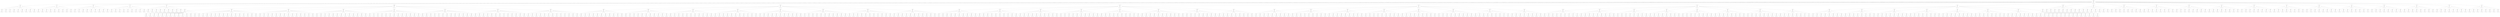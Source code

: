 graph "G" {
  node [
    fontname = "Courier";
  ];
  "9372" [
    label = "Visits: 711\nValue: 581\n. . . . . b \nb . a . . . \n. . . a . . \nA . . . . . \n. . . . . . \na b A b a A \n\na: 0 | A: 1 | \nb: 0 | B: 4 | \n\n\nO \"B\" jogou, vez do \"A\":";
  ];
  "9373" [
    label = "Visits: 10\nValue: 1\n. . . a . b \n. . . . . . \n. A . a . . \n. . . . . . \n. . . . . . \na b A b a A \n\na: 0 | A: 1 | \nb: 1 | B: 4 | \n\n\nO \"A\" jogou, vez do \"B\":";
  ];
  "9374" [
    label = "Visits: 1\nValue: 1\n. . . a . b \n. . . . . . \n. A . a . . \n. . . . . b \n. . . . . . \na b A b a A \n\na: 0 | A: 1 | \nb: 0 | B: 4 | \n\n\nO \"B\" jogou, vez do \"A\":";
  ];
  "9375" [
    label = "Visits: 1\nValue: 1\n. . . a . b \n. . . . a . \n. A . . . . \n. . b . . . \n. . . . . . \na b A b a A \n\na: 0 | A: 1 | \nb: 0 | B: 4 | \n\n\nO \"B\" jogou, vez do \"A\":";
  ];
  "9376" [
    label = "Visits: 1\nValue: 1\n. . . . . b \n. . . . . . \n. . . . . . \n. . . . b . \n. . . . . . \na b A b a A \n\na: 0 | A: 4 | \nb: 0 | B: 4 | \n\n\nO \"B\" jogou, vez do \"A\":";
  ];
  "9377" [
    label = "Visits: 1\nValue: 1\n. . b . a b \n. . . . . . \n. A . a . . \n. . . . . . \n. . . . . . \na b A b a A \n\na: 0 | A: 1 | \nb: 0 | B: 4 | \n\n\nO \"B\" jogou, vez do \"A\":";
  ];
  "9378" [
    label = "Visits: 1\nValue: 1\n. . . a . b \n. . . . . . \n. A . a . . \n. . . . . . \n. . B . . . \na . . . a A \n\na: 0 | A: 2 | \nb: 3 | B: 3 | \n\n\nO \"B\" jogou, vez do \"A\":";
  ];
  "9379" [
    label = "Visits: 1\nValue: 1\n. . . a . b \n. . . . . . \n. A . a . B \n. . . . . . \n. . . . . . \na b A b a A \n\na: 0 | A: 1 | \nb: 1 | B: 3 | \n\n\nO \"B\" jogou, vez do \"A\":";
  ];
  "9380" [
    label = "Visits: 1\nValue: 1\n. . . a . b \n. . . . . . \n. A a . b . \n. . . . . . \n. . . . . . \na b A b a A \n\na: 0 | A: 1 | \nb: 0 | B: 4 | \n\n\nO \"B\" jogou, vez do \"A\":";
  ];
  "9381" [
    label = "Visits: 1\nValue: 1\n. . . a . b \n. . A . . . \n. . . a . . \nB . . . . . \n. . . . . . \na b A b a A \n\na: 0 | A: 1 | \nb: 1 | B: 3 | \n\n\nO \"B\" jogou, vez do \"A\":";
  ];
  "9382" [
    label = "Visits: 1\nValue: 1\n. . . . . b \n. . b . . . \n. A . . . . \n. . . . a . \n. . . . . . \na b A b a A \n\na: 1 | A: 1 | \nb: 0 | B: 4 | \n\n\nO \"B\" jogou, vez do \"A\":";
  ];
  "9383" [
    label = "Visits: 10\nValue: 1\n. . . . . b \nb . . . . . \n. . . . . . \nA . . . . . \n. . . . . . \na b A b a A \n\na: 0 | A: 3 | \nb: 0 | B: 4 | \n\n\nO \"A\" jogou, vez do \"B\":";
  ];
  "9384" [
    label = "Visits: 1\nValue: 1\n. B . . . b \n. . . . . . \n. . . . . . \nA . . . . . \n. . . . . . \na b A b a A \n\na: 0 | A: 3 | \nb: 1 | B: 3 | \n\n\nO \"B\" jogou, vez do \"A\":";
  ];
  "9385" [
    label = "Visits: 1\nValue: 1\n. . . . . . \nb . . . . B \n. . . . . . \nA . . . . . \n. . . . . . \na b A b a A \n\na: 0 | A: 3 | \nb: 1 | B: 3 | \n\n\nO \"B\" jogou, vez do \"A\":";
  ];
  "9386" [
    label = "Visits: 1\nValue: 1\n. . . . . b \n. . . . . . \n. B . . . . \n. . . . . . \n. . . . . . \na b A b a A \n\na: 0 | A: 4 | \nb: 1 | B: 3 | \n\n\nO \"B\" jogou, vez do \"A\":";
  ];
  "9387" [
    label = "Visits: 1\nValue: 1\n. . . . . b \n. B . . . . \n. . . . . . \nA . . . . . \n. . . . . . \na b A b a A \n\na: 0 | A: 3 | \nb: 1 | B: 3 | \n\n\nO \"B\" jogou, vez do \"A\":";
  ];
  "9388" [
    label = "Visits: 1\nValue: 1\n. . . . . . \nb . . . B . \n. . . . . . \nA . . . . . \n. . . . . . \na b A b a A \n\na: 0 | A: 3 | \nb: 1 | B: 3 | \n\n\nO \"B\" jogou, vez do \"A\":";
  ];
  "9389" [
    label = "Visits: 1\nValue: 1\n. . . . . b \nb . . B . . \n. . . . . . \nA . . . . . \n. . . . . . \na b A b a A \n\na: 0 | A: 3 | \nb: 0 | B: 3 | \n\n\nO \"B\" jogou, vez do \"A\":";
  ];
  "9390" [
    label = "Visits: 1\nValue: 1\n. . B . . b \nb . . . . . \n. . . . . . \nA . . . . . \n. . . . . . \na b A b a A \n\na: 0 | A: 3 | \nb: 0 | B: 3 | \n\n\nO \"B\" jogou, vez do \"A\":";
  ];
  "9391" [
    label = "Visits: 1\nValue: 1\n. . . . . b \nb . . . . . \n. . . B . . \nA . . . . . \n. . . . . . \na b A b a A \n\na: 0 | A: 3 | \nb: 0 | B: 3 | \n\n\nO \"B\" jogou, vez do \"A\":";
  ];
  "9392" [
    label = "Visits: 1\nValue: 1\n. . . . B . \nb . . . . . \n. . . . . . \nA . . . . . \n. . . . . . \na b A b a A \n\na: 0 | A: 3 | \nb: 1 | B: 3 | \n\n\nO \"B\" jogou, vez do \"A\":";
  ];
  "9393" [
    label = "Visits: 10\nValue: 1\n. . . . . b \nb . a . . . \n. . . a . . \nA . . . . . \n. . . . A . \na b A . . . \n\na: 1 | A: 1 | \nb: 1 | B: 4 | \n\n\nO \"A\" jogou, vez do \"B\":";
  ];
  "9394" [
    label = "Visits: 1\nValue: 1\n. . . B . b \nb . . . . . \n. a . a . . \nA . . . . . \n. . . . A . \na b A . . . \n\na: 1 | A: 1 | \nb: 1 | B: 3 | \n\n\nO \"B\" jogou, vez do \"A\":";
  ];
  "9395" [
    label = "Visits: 1\nValue: 1\n. . . . . b \nb . . . . . \n. . . . . . \nA . . . . . \n. . . . . . \na b A . B . \n\na: 1 | A: 4 | \nb: 1 | B: 3 | \n\n\nO \"B\" jogou, vez do \"A\":";
  ];
  "9396" [
    label = "Visits: 1\nValue: 1\n. . . . . b \nb . a . . . \n. . . a . . \nA . . . B . \n. . . . . . \na b A . A . \n\na: 1 | A: 1 | \nb: 1 | B: 3 | \n\n\nO \"B\" jogou, vez do \"A\":";
  ];
  "9397" [
    label = "Visits: 1\nValue: 1\nb . . . . b \n. . a . . . \nB . . a . . \n. . . . . . \nA . . . A . \na b A . . . \n\na: 1 | A: 1 | \nb: 1 | B: 3 | \n\n\nO \"B\" jogou, vez do \"A\":";
  ];
  "9398" [
    label = "Visits: 1\nValue: 1\n. . . . . b \nb . a . . . \n. . . a . . \nA . . . . B \n. . . . . . \na b A A . . \n\na: 1 | A: 1 | \nb: 1 | B: 3 | \n\n\nO \"B\" jogou, vez do \"A\":";
  ];
  "9399" [
    label = "Visits: 1\nValue: 1\n. . . . . b \nb . a . . . \n. . . a . . \n. . . . . . \n. B . . A . \n. . . . . . \n\na: 2 | A: 3 | \nb: 2 | B: 3 | \n\n\nO \"B\" jogou, vez do \"A\":";
  ];
  "9400" [
    label = "Visits: 1\nValue: 1\n. . . . . b \nb . a . . . \n. . . a . . \nA . . . . . \n. . . B . A \na b . . . . \n\na: 1 | A: 2 | \nb: 1 | B: 3 | \n\n\nO \"B\" jogou, vez do \"A\":";
  ];
  "9401" [
    label = "Visits: 1\nValue: 1\n. . . . . b \nb . a . . . \n. . . a . . \nA . . . . . \n. . . . A . \na b A . . b \n\na: 1 | A: 1 | \nb: 0 | B: 4 | \n\n\nO \"B\" jogou, vez do \"A\":";
  ];
  "9402" [
    label = "Visits: 1\nValue: 1\n. . . . . b \nb . a a . . \n. . . . . . \nA . . B . . \n. . . . . . \na b A . . A \n\na: 1 | A: 1 | \nb: 1 | B: 3 | \n\n\nO \"B\" jogou, vez do \"A\":";
  ];
  "9403" [
    label = "Visits: 10\nValue: 1\n. . . . . b \n. . . . . . \n. . . . . . \nA . . . . . \n. . . . . . \na b A b a A \n\na: 0 | A: 3 | \nb: 1 | B: 4 | \n\n\nO \"A\" jogou, vez do \"B\":";
  ];
  "9404" [
    label = "Visits: 1\nValue: 1\n. . . . . b \n. . . . . . \n. . . . . . \nA . . . . . \n. . b . . . \na . A . a A \n\na: 0 | A: 3 | \nb: 2 | B: 4 | \n\n\nO \"B\" jogou, vez do \"A\":";
  ];
  "9405" [
    label = "Visits: 1\nValue: 1\n. . . . . b \n. B . . . . \n. . . . . . \nA . . . . . \n. . . . . . \na b A b a A \n\na: 0 | A: 3 | \nb: 1 | B: 3 | \n\n\nO \"B\" jogou, vez do \"A\":";
  ];
  "9406" [
    label = "Visits: 1\nValue: 1\n. . . . . b \n. . . . . . \n. . . . . . \nA . . . . . \n. . . . . B \na b A b . . \n\na: 1 | A: 4 | \nb: 1 | B: 3 | \n\n\nO \"B\" jogou, vez do \"A\":";
  ];
  "9407" [
    label = "Visits: 1\nValue: 1\n. . . . . b \n. . . . . . \n. . . . b . \nA . . . . . \n. . . . . . \na b A b a A \n\na: 0 | A: 3 | \nb: 0 | B: 4 | \n\n\nO \"B\" jogou, vez do \"A\":";
  ];
  "9408" [
    label = "Visits: 1\nValue: 1\n. . . . . b \n. . . . . . \nA . . . . . \n. . . . . . \nB . . . . . \n. . A b a A \n\na: 1 | A: 3 | \nb: 2 | B: 3 | \n\n\nO \"B\" jogou, vez do \"A\":";
  ];
  "9409" [
    label = "Visits: 1\nValue: 1\n. . . . . . \n. . . . . B \n. . . . . . \nA . . . . . \n. . . . . . \na b A b a A \n\na: 0 | A: 3 | \nb: 2 | B: 3 | \n\n\nO \"B\" jogou, vez do \"A\":";
  ];
  "9410" [
    label = "Visits: 1\nValue: 1\n. . . . . b \n. . . . . . \n. . b . . . \nA . . . . . \n. . . . . . \na b A b a A \n\na: 0 | A: 3 | \nb: 0 | B: 4 | \n\n\nO \"B\" jogou, vez do \"A\":";
  ];
  "9411" [
    label = "Visits: 1\nValue: 1\n. . . . . b \n. . . . . . \n. . . . . . \nA . . . . . \n. . . . b . \na b A . . A \n\na: 1 | A: 3 | \nb: 1 | B: 4 | \n\n\nO \"B\" jogou, vez do \"A\":";
  ];
  "9412" [
    label = "Visits: 1\nValue: 1\n. . . . . b \n. . . . . . \n. . . . . . \nA . . . . B \n. . . . . . \na b A b a A \n\na: 0 | A: 3 | \nb: 1 | B: 3 | \n\n\nO \"B\" jogou, vez do \"A\":";
  ];
  "9413" [
    label = "Visits: 10\nValue: 1\n. . . . . b \nb . a . . . \n. . . a . . \nA . . . . . \n. . A . . . \na . . . a A \n\na: 0 | A: 1 | \nb: 2 | B: 4 | \n\n\nO \"A\" jogou, vez do \"B\":";
  ];
  "9414" [
    label = "Visits: 1\nValue: 1\n. . . . . . \nb . a . B . \n. . . . . . \nA . a . . . \n. . A . . . \na . . . a A \n\na: 0 | A: 1 | \nb: 3 | B: 3 | \n\n\nO \"B\" jogou, vez do \"A\":";
  ];
  "9415" [
    label = "Visits: 1\nValue: 1\n. . . . . b \nb . a . . . \n. . . a . . \nA . . . . b \n. . A . . . \na . . . a A \n\na: 0 | A: 1 | \nb: 1 | B: 4 | \n\n\nO \"B\" jogou, vez do \"A\":";
  ];
  "9416" [
    label = "Visits: 1\nValue: 1\n. . . . . b \nb . a . . . \n. . . a . . \nA . . . . . \n. b A . . . \n. . . . a A \n\na: 1 | A: 1 | \nb: 1 | B: 4 | \n\n\nO \"B\" jogou, vez do \"A\":";
  ];
  "9417" [
    label = "Visits: 1\nValue: 1\nb . . . . b \n. . a . . . \nB . . a . . \n. . . . . . \nA . A . . . \na . . . a A \n\na: 0 | A: 1 | \nb: 2 | B: 3 | \n\n\nO \"B\" jogou, vez do \"A\":";
  ];
  "9418" [
    label = "Visits: 1\nValue: 1\n. . . . . b \nb . a . a . \n. . . . . . \nA . B . . . \n. . . . . . \na . A . a A \n\na: 0 | A: 1 | \nb: 2 | B: 3 | \n\n\nO \"B\" jogou, vez do \"A\":";
  ];
  "9419" [
    label = "Visits: 1\nValue: 1\n. b . . . b \n. . a . . . \n. . . a . . \nA . . . . . \n. . A . . . \na . . . a A \n\na: 0 | A: 1 | \nb: 2 | B: 4 | \n\n\nO \"B\" jogou, vez do \"A\":";
  ];
  "9420" [
    label = "Visits: 1\nValue: 1\n. . . B . b \nb . . . . . \n. a . a . . \nA . . . . . \n. . A . . . \na . . . a A \n\na: 0 | A: 1 | \nb: 2 | B: 3 | \n\n\nO \"B\" jogou, vez do \"A\":";
  ];
  "9421" [
    label = "Visits: 1\nValue: 1\n. . . . . b \n. b . a . . \n. . . a . . \nA . . . . . \n. . A . . . \na . . . a A \n\na: 0 | A: 1 | \nb: 2 | B: 4 | \n\n\nO \"B\" jogou, vez do \"A\":";
  ];
  "9422" [
    label = "Visits: 1\nValue: 1\n. . . . . b \nb . a . . . \nA . . a . . \n. . . . . . \nB . A . . . \n. . . . a A \n\na: 1 | A: 1 | \nb: 2 | B: 3 | \n\n\nO \"B\" jogou, vez do \"A\":";
  ];
  "9423" [
    label = "Visits: 116\nValue: 108\n. . . . . b \nb . a . . . \n. . a . A . \nA . . . . . \n. . . . . . \na b A b a A \n\na: 0 | A: 0 | \nb: 0 | B: 4 | \n\n\nO \"B\" jogou, vez do \"A\":";
  ];
  "9424" [
    label = "Visits: 15\nValue: 1\n. . . . . b \nb . a . . . \n. . a . A . \nA . . . . . \n. . . . . . \na b A b a . \n\na: 0 | A: 1 | \nb: 0 | B: 4 | \n\n\nO \"A\" jogou, vez do \"B\":";
  ];
  "9425" [
    label = "Visits: 1\nValue: 1\nb . . . . b \n. . a . . . \nB . a . A . \n. . . . . . \nA . . . . . \na b A b a . \n\na: 0 | A: 1 | \nb: 0 | B: 3 | \n\n\nO \"B\" jogou, vez do \"A\":";
  ];
  "9426" [
    label = "Visits: 1\nValue: 1\n. B . . . b \n. . . . . . \n. . . . . . \nA . . . . . \n. . . . . . \na b A b a . \n\na: 0 | A: 4 | \nb: 1 | B: 3 | \n\n\nO \"B\" jogou, vez do \"A\":";
  ];
  "9427" [
    label = "Visits: 1\nValue: 1\n. . . . . . \nb . a . . B \n. . a . . . \nA . . A . . \n. . . . . . \na b A b a . \n\na: 0 | A: 1 | \nb: 1 | B: 3 | \n\n\nO \"B\" jogou, vez do \"A\":";
  ];
  "9428" [
    label = "Visits: 1\nValue: 1\n. . B . . b \nb . a . . . \n. . a . A . \nA . . . . . \n. . . . . . \na b A b a . \n\na: 0 | A: 1 | \nb: 0 | B: 3 | \n\n\nO \"B\" jogou, vez do \"A\":";
  ];
  "9429" [
    label = "Visits: 1\nValue: 1\n. a . . . b \nb . . . . . \n. a . B . A \nA . . . . . \n. . . . . . \na b A b a . \n\na: 0 | A: 1 | \nb: 0 | B: 3 | \n\n\nO \"B\" jogou, vez do \"A\":";
  ];
  "9430" [
    label = "Visits: 1\nValue: 1\n. . . . . b \nb a . B . . \n. . . . . . \nA a . . . A \n. . . . . . \na b A b a . \n\na: 0 | A: 1 | \nb: 0 | B: 3 | \n\n\nO \"B\" jogou, vez do \"A\":";
  ];
  "9431" [
    label = "Visits: 1\nValue: 1\n. . . . . . \nb . a . B . \n. . a . . . \nA . . . A . \n. . . . . . \na b A b a . \n\na: 0 | A: 1 | \nb: 1 | B: 3 | \n\n\nO \"B\" jogou, vez do \"A\":";
  ];
  "9432" [
    label = "Visits: 1\nValue: 1\n. . . a . b \n. . . . . . \n. B . a A . \n. . . . . . \n. . . . . . \na b A b a . \n\na: 0 | A: 2 | \nb: 1 | B: 3 | \n\n\nO \"B\" jogou, vez do \"A\":";
  ];
  "9433" [
    label = "Visits: 1\nValue: 1\n. . . . . b \n. B . a . . \n. . . . A . \nA . . a . . \n. . . . . . \na b A b a . \n\na: 0 | A: 1 | \nb: 1 | B: 3 | \n\n\nO \"B\" jogou, vez do \"A\":";
  ];
  "9434" [
    label = "Visits: 1\nValue: 1\n. . . . . b \nb . a . . . \n. . a . A . \nA . . . . . \n. . . B . . \na b . . . . \n\na: 1 | A: 2 | \nb: 1 | B: 3 | \n\n\nO \"B\" jogou, vez do \"A\":";
  ];
  "9435" [
    label = "Visits: 1\nValue: 1\n. . . . . b \nb . a . . . \n. . a . A . \n. . . . . . \n. B . . . . \n. . . b a . \n\na: 1 | A: 3 | \nb: 1 | B: 3 | \n\n\nO \"B\" jogou, vez do \"A\":";
  ];
  "9436" [
    label = "Visits: 1\nValue: 1\nB . . . . b \n. . a . . . \nb . a . A . \nA . . . . . \n. . . . . . \na b A b a . \n\na: 0 | A: 1 | \nb: 0 | B: 3 | \n\n\nO \"B\" jogou, vez do \"A\":";
  ];
  "9437" [
    label = "Visits: 1\nValue: 1\n. . . . . b \nb . a A . . \n. . a . . . \nA . . . . B \n. . . . . . \na b A b a . \n\na: 0 | A: 1 | \nb: 0 | B: 3 | \n\n\nO \"B\" jogou, vez do \"A\":";
  ];
  "9438" [
    label = "Visits: 1\nValue: 1\n. . . . . b \nb . a . . . \n. . a . A . \nA . . . . . \n. . . . . . \na b A b a B \n\na: 0 | A: 1 | \nb: 0 | B: 3 | \n\n\nO \"B\" jogou, vez do \"A\":";
  ];
  "9439" [
    label = "Visits: 15\nValue: 1\n. . . . . b \nb . a . . . \n. . a . A . \n. . . . . . \n. . . . . . \na b A b a A \n\na: 0 | A: 1 | \nb: 0 | B: 4 | \n\n\nO \"A\" jogou, vez do \"B\":";
  ];
  "9440" [
    label = "Visits: 1\nValue: 1\n. B . . . b \n. . . . . . \n. . . . . . \n. . . . . . \n. . . . . . \na b A b a A \n\na: 0 | A: 4 | \nb: 1 | B: 3 | \n\n\nO \"B\" jogou, vez do \"A\":";
  ];
  "9441" [
    label = "Visits: 1\nValue: 1\n. . . . . b \nb a a . . A \n. . . . . . \n. . . B . . \n. . . . . . \na b A b a A \n\na: 0 | A: 1 | \nb: 0 | B: 3 | \n\n\nO \"B\" jogou, vez do \"A\":";
  ];
  "9442" [
    label = "Visits: 1\nValue: 1\n. . . . . b \nb . a a . . \n. . . . A . \n. B . . . . \n. . . . . . \na b A b a A \n\na: 0 | A: 1 | \nb: 0 | B: 3 | \n\n\nO \"B\" jogou, vez do \"A\":";
  ];
  "9443" [
    label = "Visits: 1\nValue: 1\n. . . . B . \nb . a . . . \n. . a . A . \n. . . . . . \n. . . . . . \na b A b a A \n\na: 0 | A: 1 | \nb: 1 | B: 3 | \n\n\nO \"B\" jogou, vez do \"A\":";
  ];
  "9444" [
    label = "Visits: 1\nValue: 1\n. . . . . b \nb . a . . . \n. . a . A . \n. . . . . . \n. . B . . . \na . . . a A \n\na: 0 | A: 2 | \nb: 2 | B: 3 | \n\n\nO \"B\" jogou, vez do \"A\":";
  ];
  "9445" [
    label = "Visits: 1\nValue: 1\n. . . . . b \n. B . a . . \n. . . . A . \n. . . a . . \n. . . . . . \na b A b a A \n\na: 0 | A: 1 | \nb: 1 | B: 3 | \n\n\nO \"B\" jogou, vez do \"A\":";
  ];
  "9446" [
    label = "Visits: 1\nValue: 1\n. . . . . b \nb . a . . . \n. . a . A . \n. . . . . . \n. B . . . . \n. . . b a A \n\na: 1 | A: 2 | \nb: 1 | B: 3 | \n\n\nO \"B\" jogou, vez do \"A\":";
  ];
  "9447" [
    label = "Visits: 1\nValue: 1\n. . . . . b \nb . a . . . \n. . a . A . \nB . . . . . \n. . . . . . \na b A b a A \n\na: 0 | A: 1 | \nb: 0 | B: 3 | \n\n\nO \"B\" jogou, vez do \"A\":";
  ];
  "9448" [
    label = "Visits: 1\nValue: 1\n. . . . . b \nb . a . . . \n. . a . A . \n. . . . . . \n. . . . B . \na b A . . . \n\na: 1 | A: 2 | \nb: 1 | B: 3 | \n\n\nO \"B\" jogou, vez do \"A\":";
  ];
  "9449" [
    label = "Visits: 1\nValue: 1\n. . . . . b \nb . a . . . \n. . a A . B \n. . . . . . \n. . . . . . \na b A b a A \n\na: 0 | A: 1 | \nb: 0 | B: 3 | \n\n\nO \"B\" jogou, vez do \"A\":";
  ];
  "9450" [
    label = "Visits: 1\nValue: 1\nB . . . . b \n. . a . . . \nb . a . A . \n. . . . . . \n. . . . . . \na b A b a A \n\na: 0 | A: 1 | \nb: 0 | B: 3 | \n\n\nO \"B\" jogou, vez do \"A\":";
  ];
  "9451" [
    label = "Visits: 1\nValue: 1\n. . . . . b \nb . a . A . \n. . a . . . \n. . . . B . \n. . . . . . \na b A b a A \n\na: 0 | A: 1 | \nb: 0 | B: 3 | \n\n\nO \"B\" jogou, vez do \"A\":";
  ];
  "9452" [
    label = "Visits: 1\nValue: 1\n. . . a . b \n. . . . . . \n. B . a A . \n. . . . . . \n. . . . . . \na b A b a A \n\na: 0 | A: 1 | \nb: 1 | B: 3 | \n\n\nO \"B\" jogou, vez do \"A\":";
  ];
  "9453" [
    label = "Visits: 1\nValue: 1\n. . . . . b \nb . a . . . \n. . a . A . \n. . B . . . \n. . . . . . \na b A b a A \n\na: 0 | A: 1 | \nb: 0 | B: 3 | \n\n\nO \"B\" jogou, vez do \"A\":";
  ];
  "9454" [
    label = "Visits: 15\nValue: 1\n. . . . . b \nb . a . . . \n. . a . A . \nA . . . . . \n. . . . . . \n. b A b a A \n\na: 0 | A: 1 | \nb: 0 | B: 4 | \n\n\nO \"A\" jogou, vez do \"B\":";
  ];
  "9455" [
    label = "Visits: 1\nValue: 1\n. . . . . b \nb . a A . . \n. . a . . . \nA . . . . B \n. . . . . . \n. b A b a A \n\na: 0 | A: 1 | \nb: 0 | B: 3 | \n\n\nO \"B\" jogou, vez do \"A\":";
  ];
  "9456" [
    label = "Visits: 1\nValue: 1\n. . . . . b \nb . a . . . \n. . a . A . \nA . . . . . \n. . B . . . \n. . . . a A \n\na: 0 | A: 2 | \nb: 2 | B: 3 | \n\n\nO \"B\" jogou, vez do \"A\":";
  ];
  "9457" [
    label = "Visits: 1\nValue: 1\n. . . . . b \n. B . a . . \n. . . . A . \nA . . a . . \n. . . . . . \n. b A b a A \n\na: 0 | A: 1 | \nb: 1 | B: 3 | \n\n\nO \"B\" jogou, vez do \"A\":";
  ];
  "9458" [
    label = "Visits: 1\nValue: 1\n. . B . . b \nb . a . . . \n. . a . A . \nA . . . . . \n. . . . . . \n. b A b a A \n\na: 0 | A: 1 | \nb: 0 | B: 3 | \n\n\nO \"B\" jogou, vez do \"A\":";
  ];
  "9459" [
    label = "Visits: 1\nValue: 1\n. a . . . b \nb . . . . . \n. a . B . A \nA . . . . . \n. . . . . . \n. b A b a A \n\na: 0 | A: 1 | \nb: 0 | B: 3 | \n\n\nO \"B\" jogou, vez do \"A\":";
  ];
  "9460" [
    label = "Visits: 1\nValue: 1\n. . . . . b \nb a a . . A \n. . . . . . \nA . . B . . \n. . . . . . \n. b A b a A \n\na: 0 | A: 1 | \nb: 0 | B: 3 | \n\n\nO \"B\" jogou, vez do \"A\":";
  ];
  "9461" [
    label = "Visits: 1\nValue: 1\n. . . . . b \nb . a . . . \n. . a . A . \nA . . . . . \n. . . . . . \nB b A b a A \n\na: 0 | A: 1 | \nb: 0 | B: 3 | \n\n\nO \"B\" jogou, vez do \"A\":";
  ];
  "9462" [
    label = "Visits: 1\nValue: 1\n. . . . . b \nb . a . . . \nA . a . A . \n. . . . . . \nB . . . . . \n. . A b a A \n\na: 0 | A: 1 | \nb: 1 | B: 3 | \n\n\nO \"B\" jogou, vez do \"A\":";
  ];
  "9463" [
    label = "Visits: 1\nValue: 1\n. . . . . . \nb . a . . B \n. . a . . . \nA . . A . . \n. . . . . . \n. b A b a A \n\na: 0 | A: 1 | \nb: 1 | B: 3 | \n\n\nO \"B\" jogou, vez do \"A\":";
  ];
  "9464" [
    label = "Visits: 1\nValue: 1\n. . . a . b \n. . . . . . \n. B . a A . \n. . . . . . \n. . . . . . \n. b A b a A \n\na: 0 | A: 2 | \nb: 1 | B: 3 | \n\n\nO \"B\" jogou, vez do \"A\":";
  ];
  "9465" [
    label = "Visits: 1\nValue: 1\n. . . . . b \nb a . B . . \n. . . . . . \nA a . . . A \n. . . . . . \n. b A b a A \n\na: 0 | A: 1 | \nb: 0 | B: 3 | \n\n\nO \"B\" jogou, vez do \"A\":";
  ];
  "9466" [
    label = "Visits: 1\nValue: 1\n. . . . . b \nb . a . A . \n. . a . . . \nA . . . B . \n. . . . . . \n. b A b a A \n\na: 0 | A: 1 | \nb: 0 | B: 3 | \n\n\nO \"B\" jogou, vez do \"A\":";
  ];
  "9467" [
    label = "Visits: 1\nValue: 1\n. . . . . b \nb . a . . . \n. . a . A . \n. . . . . . \n. B . . . . \n. . . b a A \n\na: 0 | A: 3 | \nb: 1 | B: 3 | \n\n\nO \"B\" jogou, vez do \"A\":";
  ];
  "9468" [
    label = "Visits: 1\nValue: 1\nB . . . . b \n. . a . . . \nb . a . A . \nA . . . . . \n. . . . . . \n. b A b a A \n\na: 0 | A: 1 | \nb: 0 | B: 3 | \n\n\nO \"B\" jogou, vez do \"A\":";
  ];
  "9469" [
    label = "Visits: 14\nValue: 1\n. . . . . b \nb . a . . . \n. . a . A . \nA . . . . . \n. . . . . . \na b . b a A \n\na: 0 | A: 1 | \nb: 0 | B: 4 | \n\n\nO \"A\" jogou, vez do \"B\":";
  ];
  "9470" [
    label = "Visits: 1\nValue: 1\n. a . . . b \nb . . . . . \n. a . B . A \nA . . . . . \n. . . . . . \na b . b a A \n\na: 0 | A: 1 | \nb: 0 | B: 3 | \n\n\nO \"B\" jogou, vez do \"A\":";
  ];
  "9471" [
    label = "Visits: 1\nValue: 1\n. . . . . b \nb . a A . . \n. . a . . . \nA . . . . B \n. . . . . . \na b . b a A \n\na: 0 | A: 1 | \nb: 0 | B: 3 | \n\n\nO \"B\" jogou, vez do \"A\":";
  ];
  "9472" [
    label = "Visits: 1\nValue: 1\n. . . . . b \nb . a . . . \n. . a . A . \n. . . . . . \n. B . . . . \n. . . b a A \n\na: 1 | A: 2 | \nb: 1 | B: 3 | \n\n\nO \"B\" jogou, vez do \"A\":";
  ];
  "9473" [
    label = "Visits: 1\nValue: 1\n. . . a . b \n. . . . . . \n. B . a A . \n. . . . . . \n. . . . . . \na b . b a A \n\na: 0 | A: 2 | \nb: 1 | B: 3 | \n\n\nO \"B\" jogou, vez do \"A\":";
  ];
  "9474" [
    label = "Visits: 1\nValue: 1\n. . B . . b \nb . a . . . \n. . a . A . \nA . . . . . \n. . . . . . \na b . b a A \n\na: 0 | A: 1 | \nb: 0 | B: 3 | \n\n\nO \"B\" jogou, vez do \"A\":";
  ];
  "9475" [
    label = "Visits: 1\nValue: 1\n. . . . . b \nb . a . . . \n. . a . A . \nA . . . . . \n. . . . . B \na b . b . . \n\na: 1 | A: 2 | \nb: 0 | B: 3 | \n\n\nO \"B\" jogou, vez do \"A\":";
  ];
  "9476" [
    label = "Visits: 1\nValue: 1\n. . . . . b \n. B . a . . \n. . . . A . \nA . . a . . \n. . . . . . \na b . b a A \n\na: 0 | A: 1 | \nb: 1 | B: 3 | \n\n\nO \"B\" jogou, vez do \"A\":";
  ];
  "9477" [
    label = "Visits: 1\nValue: 1\n. . . . . b \nb . a . . . \n. . a . A . \nA . . . . . \n. . . . B . \na b . . . . \n\na: 1 | A: 2 | \nb: 1 | B: 3 | \n\n\nO \"B\" jogou, vez do \"A\":";
  ];
  "9478" [
    label = "Visits: 1\nValue: 1\n. . . . . b \nb . a . . . \n. . a . A . \nA . . . . . \n. . . . . . \na . . . a A \n\na: 0 | A: 1 | \nb: 0 | B: 6 | \n\n\nO \"B\" jogou, vez do \"A\":";
  ];
  "9479" [
    label = "Visits: 1\nValue: 1\n. . . . . b \nb a a . . A \n. . . . . . \nA . . B . . \n. . . . . . \na b . b a A \n\na: 0 | A: 1 | \nb: 0 | B: 3 | \n\n\nO \"B\" jogou, vez do \"A\":";
  ];
  "9480" [
    label = "Visits: 1\nValue: 1\n. . . . B . \nb . a . . . \n. . a . A . \nA . . . . . \n. . . . . . \na b . b a A \n\na: 0 | A: 1 | \nb: 1 | B: 3 | \n\n\nO \"B\" jogou, vez do \"A\":";
  ];
  "9481" [
    label = "Visits: 1\nValue: 1\n. . . . . b \nb a . B . . \n. . . . . . \nA a . . . A \n. . . . . . \na b . b a A \n\na: 0 | A: 1 | \nb: 0 | B: 3 | \n\n\nO \"B\" jogou, vez do \"A\":";
  ];
  "9482" [
    label = "Visits: 1\nValue: 1\n. . . . . b \nb . a . . . \n. . a . A . \nA . . . . . \n. . . B . . \na b . . . A \n\na: 1 | A: 1 | \nb: 1 | B: 3 | \n\n\nO \"B\" jogou, vez do \"A\":";
  ];
  "9483" [
    label = "Visits: 14\nValue: 1\n. . . . . b \nb . . . . . \n. . a . A . \nA . . . . . \n. . . . . . \na b A b a A \n\na: 0 | A: 1 | \nb: 0 | B: 4 | \n\n\nO \"A\" jogou, vez do \"B\":";
  ];
  "9484" [
    label = "Visits: 1\nValue: 1\n. . . . . b \n. . . . . . \n. B . a A . \n. . . . . . \n. . . . . . \na b A b a A \n\na: 0 | A: 2 | \nb: 1 | B: 3 | \n\n\nO \"B\" jogou, vez do \"A\":";
  ];
  "9485" [
    label = "Visits: 1\nValue: 1\n. . . . . b \nb . . . . . \nA . a . A . \n. . . . . . \nB . . . . . \n. . A b a A \n\na: 1 | A: 1 | \nb: 1 | B: 3 | \n\n\nO \"B\" jogou, vez do \"A\":";
  ];
  "9486" [
    label = "Visits: 1\nValue: 1\n. . . . B . \nb . . . . . \n. . a . A . \nA . . . . . \n. . . . . . \na b A b a A \n\na: 0 | A: 1 | \nb: 1 | B: 3 | \n\n\nO \"B\" jogou, vez do \"A\":";
  ];
  "9487" [
    label = "Visits: 1\nValue: 1\n. . . . . b \nb . . . . . \n. . a . A . \nA . . . . . \n. . . . . B \na b A b . . \n\na: 1 | A: 2 | \nb: 0 | B: 3 | \n\n\nO \"B\" jogou, vez do \"A\":";
  ];
  "9488" [
    label = "Visits: 1\nValue: 1\nb . . . . b \n. . . . . . \nB . a . A . \n. . . . . . \nA . . . . . \na b A b a A \n\na: 0 | A: 1 | \nb: 0 | B: 3 | \n\n\nO \"B\" jogou, vez do \"A\":";
  ];
  "9489" [
    label = "Visits: 1\nValue: 1\n. . . . . b \nb . . . . . \n. . a . A . \n. . . . . . \n. B . . . . \n. . . b a A \n\na: 1 | A: 3 | \nb: 1 | B: 3 | \n\n\nO \"B\" jogou, vez do \"A\":";
  ];
  "9490" [
    label = "Visits: 1\nValue: 1\n. . . . . b \nb . . . A . \n. . a . . . \nA . . . B . \n. . . . . . \na b A b a A \n\na: 0 | A: 1 | \nb: 0 | B: 3 | \n\n\nO \"B\" jogou, vez do \"A\":";
  ];
  "9491" [
    label = "Visits: 1\nValue: 1\n. . . . . b \n. B . . . . \n. . . . A . \nA . . a . . \n. . . . . . \na b A b a A \n\na: 0 | A: 1 | \nb: 1 | B: 3 | \n\n\nO \"B\" jogou, vez do \"A\":";
  ];
  "9492" [
    label = "Visits: 1\nValue: 1\n. . . . . b \nb . . . . . \n. . a A . B \nA . . . . . \n. . . . . . \na b A b a A \n\na: 0 | A: 1 | \nb: 0 | B: 3 | \n\n\nO \"B\" jogou, vez do \"A\":";
  ];
  "9493" [
    label = "Visits: 1\nValue: 1\n. . . . . b \nb . . A . . \n. . a . . . \nA . . . . B \n. . . . . . \na b A b a A \n\na: 0 | A: 1 | \nb: 0 | B: 3 | \n\n\nO \"B\" jogou, vez do \"A\":";
  ];
  "9494" [
    label = "Visits: 1\nValue: 1\nB . . . . b \n. . . . . . \nb . a . A . \nA . . . . . \n. . . . . . \na b A b a A \n\na: 0 | A: 1 | \nb: 0 | B: 3 | \n\n\nO \"B\" jogou, vez do \"A\":";
  ];
  "9495" [
    label = "Visits: 1\nValue: 1\n. . . . . b \nb . . . . . \n. a . B . A \nA . . . . . \n. . . . . . \na b A b a A \n\na: 0 | A: 1 | \nb: 0 | B: 3 | \n\n\nO \"B\" jogou, vez do \"A\":";
  ];
  "9496" [
    label = "Visits: 1\nValue: 1\n. . B . . b \nb . . . . . \n. . a . A . \nA . . . . . \n. . . . . . \na b A b a A \n\na: 0 | A: 1 | \nb: 0 | B: 3 | \n\n\nO \"B\" jogou, vez do \"A\":";
  ];
  "9497" [
    label = "Visits: 14\nValue: 1\n. . . . . b \nb . a . . . \n. . a . . . \nA . . . . . \n. . . . . . \na b A b a A \n\na: 0 | A: 1 | \nb: 0 | B: 4 | \n\n\nO \"A\" jogou, vez do \"B\":";
  ];
  "9498" [
    label = "Visits: 1\nValue: 1\nB . . . . b \n. . a . . . \nb . a . . . \nA . . . . . \n. . . . . . \na b A b a A \n\na: 0 | A: 1 | \nb: 0 | B: 3 | \n\n\nO \"B\" jogou, vez do \"A\":";
  ];
  "9499" [
    label = "Visits: 1\nValue: 1\n. . B . . b \nb . a . . . \n. . a . . . \nA . . . . . \n. . . . . . \na b A b a A \n\na: 0 | A: 1 | \nb: 0 | B: 3 | \n\n\nO \"B\" jogou, vez do \"A\":";
  ];
  "9500" [
    label = "Visits: 1\nValue: 1\n. . . . . b \nb . a . . . \n. . a . . B \nA . . . . . \n. . . . . . \na b A b a A \n\na: 0 | A: 1 | \nb: 0 | B: 3 | \n\n\nO \"B\" jogou, vez do \"A\":";
  ];
  "9501" [
    label = "Visits: 1\nValue: 1\n. . . . . b \nb . a . . . \n. . a . . . \nA . . . . . \n. . . . . B \na b A b . . \n\na: 1 | A: 2 | \nb: 0 | B: 3 | \n\n\nO \"B\" jogou, vez do \"A\":";
  ];
  "9502" [
    label = "Visits: 1\nValue: 1\n. . . . . b \nb . a . . . \n. . a . . . \nA . . . . . \n. . B . . . \na . . . a A \n\na: 0 | A: 2 | \nb: 2 | B: 3 | \n\n\nO \"B\" jogou, vez do \"A\":";
  ];
  "9503" [
    label = "Visits: 1\nValue: 1\n. . . . . b \nb . a . . . \n. . a . . . \nA . . . . . \n. . . B . . \na b . . . A \n\na: 1 | A: 2 | \nb: 1 | B: 3 | \n\n\nO \"B\" jogou, vez do \"A\":";
  ];
  "9504" [
    label = "Visits: 1\nValue: 1\n. . . . . b \n. B . a . . \n. . . . . . \nA . . a . . \n. . . . . . \na b A b a A \n\na: 0 | A: 1 | \nb: 1 | B: 3 | \n\n\nO \"B\" jogou, vez do \"A\":";
  ];
  "9505" [
    label = "Visits: 1\nValue: 1\n. . . a . b \n. . . . . . \n. B . a . . \n. . . . . . \n. . . . . . \na b A b a A \n\na: 0 | A: 2 | \nb: 1 | B: 3 | \n\n\nO \"B\" jogou, vez do \"A\":";
  ];
  "9506" [
    label = "Visits: 1\nValue: 1\n. a . . . b \nb . . . . . \n. a . B . . \nA . . . . . \n. . . . . . \na b A b a A \n\na: 0 | A: 1 | \nb: 0 | B: 3 | \n\n\nO \"B\" jogou, vez do \"A\":";
  ];
  "9507" [
    label = "Visits: 1\nValue: 1\n. . . . . . \nb . a . B . \n. . a . . . \nA . . . . . \n. . . . . . \na b A b a A \n\na: 0 | A: 1 | \nb: 1 | B: 3 | \n\n\nO \"B\" jogou, vez do \"A\":";
  ];
  "9508" [
    label = "Visits: 1\nValue: 1\n. . . . . b \nb . a . . . \nA . a . . . \n. . . . . . \nB . . . . . \n. . A b a A \n\na: 1 | A: 1 | \nb: 1 | B: 3 | \n\n\nO \"B\" jogou, vez do \"A\":";
  ];
  "9509" [
    label = "Visits: 1\nValue: 1\n. . . . B . \nb . a . . . \n. . a . . . \nA . . . . . \n. . . . . . \na b A b a A \n\na: 0 | A: 1 | \nb: 1 | B: 3 | \n\n\nO \"B\" jogou, vez do \"A\":";
  ];
  "9510" [
    label = "Visits: 1\nValue: 1\n. . . . . b \nb . a . . . \n. . a . . . \nA . . . B . \n. . . . . . \na b A b a A \n\na: 0 | A: 1 | \nb: 0 | B: 3 | \n\n\nO \"B\" jogou, vez do \"A\":";
  ];
  "9511" [
    label = "Visits: 14\nValue: 1\n. . . . . b \nb . a . . . \n. . a . A . \nA . . . . . \n. . . . . . \na b A b . A \n\na: 0 | A: 1 | \nb: 0 | B: 4 | \n\n\nO \"A\" jogou, vez do \"B\":";
  ];
  "9512" [
    label = "Visits: 1\nValue: 1\n. . . . . b \nb . a A . . \n. . a . . . \nA . . . . B \n. . . . . . \na b A b . A \n\na: 0 | A: 1 | \nb: 0 | B: 3 | \n\n\nO \"B\" jogou, vez do \"A\":";
  ];
  "9513" [
    label = "Visits: 1\nValue: 1\n. . B . . b \nb . a . . . \n. . a . A . \nA . . . . . \n. . . . . . \na b A b . A \n\na: 0 | A: 1 | \nb: 0 | B: 3 | \n\n\nO \"B\" jogou, vez do \"A\":";
  ];
  "9514" [
    label = "Visits: 1\nValue: 1\n. . . B . b \nb . . . . . \n. a a . A . \nA . . . . . \n. . . . . . \na b A b . A \n\na: 0 | A: 1 | \nb: 0 | B: 3 | \n\n\nO \"B\" jogou, vez do \"A\":";
  ];
  "9515" [
    label = "Visits: 1\nValue: 1\n. . . . . b \nb . a . . . \nA . a . A . \n. . . . . . \nB . . . . . \n. . A b . A \n\na: 1 | A: 1 | \nb: 1 | B: 3 | \n\n\nO \"B\" jogou, vez do \"A\":";
  ];
  "9516" [
    label = "Visits: 1\nValue: 1\n. . . . . b \nb . a . . . \n. . a . A . \nA . . . . . \n. . . B . . \na b . . . A \n\na: 0 | A: 2 | \nb: 1 | B: 3 | \n\n\nO \"B\" jogou, vez do \"A\":";
  ];
  "9517" [
    label = "Visits: 1\nValue: 1\n. . . . . b \n. B . a . . \n. . . . A . \nA . . a . . \n. . . . . . \na b A b . A \n\na: 0 | A: 1 | \nb: 1 | B: 3 | \n\n\nO \"B\" jogou, vez do \"A\":";
  ];
  "9518" [
    label = "Visits: 1\nValue: 1\n. . . . . b \nb . a . A . \n. . a . . . \nA . . . B . \n. . . . . . \na b A b . A \n\na: 0 | A: 1 | \nb: 0 | B: 3 | \n\n\nO \"B\" jogou, vez do \"A\":";
  ];
  "9519" [
    label = "Visits: 1\nValue: 1\n. . . . . b \nb . a . . . \n. . a . A . \n. . . . . . \n. B . . . . \n. . . b . A \n\na: 1 | A: 3 | \nb: 1 | B: 3 | \n\n\nO \"B\" jogou, vez do \"A\":";
  ];
  "9520" [
    label = "Visits: 1\nValue: 1\n. . . . . b \nb . a . . . \n. . a . A . \nA . . . . . \n. . . . . B \na b A b . . \n\na: 0 | A: 2 | \nb: 0 | B: 3 | \n\n\nO \"B\" jogou, vez do \"A\":";
  ];
  "9521" [
    label = "Visits: 1\nValue: 1\n. . . . . b \nb a a . . A \n. . . . . . \nA . . B . . \n. . . . . . \na b A b . A \n\na: 0 | A: 1 | \nb: 0 | B: 3 | \n\n\nO \"B\" jogou, vez do \"A\":";
  ];
  "9522" [
    label = "Visits: 1\nValue: 1\n. . . . B . \nb . a . . . \n. . a . A . \nA . . . . . \n. . . . . . \na b A b . A \n\na: 0 | A: 1 | \nb: 1 | B: 3 | \n\n\nO \"B\" jogou, vez do \"A\":";
  ];
  "9523" [
    label = "Visits: 1\nValue: 1\nb . . . . b \n. . a . . . \nB . a . A . \n. . . . . . \nA . . . . . \na b A b . A \n\na: 0 | A: 1 | \nb: 0 | B: 3 | \n\n\nO \"B\" jogou, vez do \"A\":";
  ];
  "9524" [
    label = "Visits: 1\nValue: 1\n. . . . . b \nb . a . . . \n. . a . A . \nA . B . . . \n. . . . . . \na b A b . A \n\na: 0 | A: 1 | \nb: 0 | B: 3 | \n\n\nO \"B\" jogou, vez do \"A\":";
  ];
  "9525" [
    label = "Visits: 14\nValue: 1\n. . . . . b \nb . a . . . \n. . . . A . \nA . . . . . \n. . . . . . \na b A b a A \n\na: 0 | A: 1 | \nb: 0 | B: 4 | \n\n\nO \"A\" jogou, vez do \"B\":";
  ];
  "9526" [
    label = "Visits: 1\nValue: 1\n. B . . . b \n. . . . . . \n. . . a A . \nA . . . . . \n. . . . . . \na b A b a A \n\na: 0 | A: 1 | \nb: 1 | B: 3 | \n\n\nO \"B\" jogou, vez do \"A\":";
  ];
  "9527" [
    label = "Visits: 1\nValue: 1\n. a . . . b \nb . . . . . \n. . . B . A \nA . . . . . \n. . . . . . \na b A b a A \n\na: 0 | A: 1 | \nb: 0 | B: 3 | \n\n\nO \"B\" jogou, vez do \"A\":";
  ];
  "9528" [
    label = "Visits: 1\nValue: 1\nb . . . . b \n. . a . . . \nB . . . A . \n. . . . . . \nA . . . . . \na b A b a A \n\na: 0 | A: 1 | \nb: 0 | B: 3 | \n\n\nO \"B\" jogou, vez do \"A\":";
  ];
  "9529" [
    label = "Visits: 1\nValue: 1\n. . . . . b \n. B . a . . \n. . . . A . \nA . . . . . \n. . . . . . \na b A b a A \n\na: 0 | A: 1 | \nb: 1 | B: 3 | \n\n\nO \"B\" jogou, vez do \"A\":";
  ];
  "9530" [
    label = "Visits: 1\nValue: 1\n. . . . . b \nb . a . . . \n. . . A . B \nA . . . . . \n. . . . . . \na b A b a A \n\na: 0 | A: 1 | \nb: 0 | B: 3 | \n\n\nO \"B\" jogou, vez do \"A\":";
  ];
  "9531" [
    label = "Visits: 1\nValue: 1\nB . . . . b \n. . a . . . \nb . . . A . \nA . . . . . \n. . . . . . \na b A b a A \n\na: 0 | A: 1 | \nb: 0 | B: 3 | \n\n\nO \"B\" jogou, vez do \"A\":";
  ];
  "9532" [
    label = "Visits: 1\nValue: 1\n. . . . . . \nb . a . B . \n. . . . . . \nA . . . A . \n. . . . . . \na b A b a A \n\na: 0 | A: 1 | \nb: 1 | B: 3 | \n\n\nO \"B\" jogou, vez do \"A\":";
  ];
  "9533" [
    label = "Visits: 1\nValue: 1\n. . . . . b \nb . a . . . \n. . . . A . \n. . . . . . \n. B . . . . \n. . . b a A \n\na: 1 | A: 3 | \nb: 1 | B: 3 | \n\n\nO \"B\" jogou, vez do \"A\":";
  ];
  "9534" [
    label = "Visits: 1\nValue: 1\n. . . . . b \nb . a . . . \nA . . . A . \n. . . . . . \nB . . . . . \n. . A b a A \n\na: 1 | A: 1 | \nb: 1 | B: 3 | \n\n\nO \"B\" jogou, vez do \"A\":";
  ];
  "9535" [
    label = "Visits: 1\nValue: 1\n. . . . . . \nb . a . . B \n. . . . . . \nA . . A . . \n. . . . . . \na b A b a A \n\na: 0 | A: 1 | \nb: 1 | B: 3 | \n\n\nO \"B\" jogou, vez do \"A\":";
  ];
  "9536" [
    label = "Visits: 1\nValue: 1\n. . . . . b \nb . a . A . \n. . . . . . \nA . . . B . \n. . . . . . \na b A b a A \n\na: 0 | A: 1 | \nb: 0 | B: 3 | \n\n\nO \"B\" jogou, vez do \"A\":";
  ];
  "9537" [
    label = "Visits: 1\nValue: 1\n. . B . . b \nb . . . . . \n. . a . A . \nA . . . . . \n. . . . . . \na b A b a A \n\na: 0 | A: 1 | \nb: 0 | B: 3 | \n\n\nO \"B\" jogou, vez do \"A\":";
  ];
  "9538" [
    label = "Visits: 1\nValue: 1\n. . . . . b \nb . a . . . \n. . . . A . \nA . . . . . \n. . . . . B \na b A b . . \n\na: 1 | A: 2 | \nb: 0 | B: 3 | \n\n\nO \"B\" jogou, vez do \"A\":";
  ];
  "9539" [
    label = "Visits: 97\nValue: 89\n. . . . . b \nb . a . . . \n. . . a . A \nA . . . . . \n. . . . . . \na b A b a A \n\na: 0 | A: 0 | \nb: 0 | B: 4 | \n\n\nO \"B\" jogou, vez do \"A\":";
  ];
  "9540" [
    label = "Visits: 12\nValue: 1\n. . . . . b \nb . a . . . \n. . . a . . \nA . . . . . \n. . . . . . \na b A b a A \n\na: 0 | A: 1 | \nb: 0 | B: 4 | \n\n\nO \"A\" jogou, vez do \"B\":";
  ];
  "9541" [
    label = "Visits: 1\nValue: 1\nb . . . . b \n. . a . . . \nB . . a . . \n. . . . . . \nA . . . . . \na b A b a A \n\na: 0 | A: 1 | \nb: 0 | B: 3 | \n\n\nO \"B\" jogou, vez do \"A\":";
  ];
  "9542" [
    label = "Visits: 1\nValue: 1\n. . . . . b \nb . a . . . \nA . . a . . \n. . . . . . \nB . . . . . \n. . A b a A \n\na: 1 | A: 1 | \nb: 1 | B: 3 | \n\n\nO \"B\" jogou, vez do \"A\":";
  ];
  "9543" [
    label = "Visits: 1\nValue: 1\n. . . . . . \nb . a . . B \n. . . a . . \nA . . . . . \n. . . . . . \na b A b a A \n\na: 0 | A: 1 | \nb: 1 | B: 3 | \n\n\nO \"B\" jogou, vez do \"A\":";
  ];
  "9544" [
    label = "Visits: 1\nValue: 1\n. . . . . b \nb . a . . . \n. . . a . . \nA . . . . . \n. . B . . . \na . . . a A \n\na: 0 | A: 2 | \nb: 2 | B: 3 | \n\n\nO \"B\" jogou, vez do \"A\":";
  ];
  "9545" [
    label = "Visits: 1\nValue: 1\n. . . . . b \nb . a . . . \n. . a . B . \nA . . . . . \n. . . . . . \na b A b a A \n\na: 0 | A: 1 | \nb: 0 | B: 3 | \n\n\nO \"B\" jogou, vez do \"A\":";
  ];
  "9546" [
    label = "Visits: 1\nValue: 1\nB . . . . b \n. . a . . . \nb . . a . . \nA . . . . . \n. . . . . . \na b A b a A \n\na: 0 | A: 1 | \nb: 0 | B: 3 | \n\n\nO \"B\" jogou, vez do \"A\":";
  ];
  "9547" [
    label = "Visits: 1\nValue: 1\n. . . . . b \nb . a a . . \n. . . . . . \nA . . B . . \n. . . . . . \na b A b a A \n\na: 0 | A: 1 | \nb: 0 | B: 3 | \n\n\nO \"B\" jogou, vez do \"A\":";
  ];
  "9548" [
    label = "Visits: 1\nValue: 1\n. . B . . b \nb . . . . . \n. . a a . . \nA . . . . . \n. . . . . . \na b A b a A \n\na: 0 | A: 1 | \nb: 0 | B: 3 | \n\n\nO \"B\" jogou, vez do \"A\":";
  ];
  "9549" [
    label = "Visits: 1\nValue: 1\n. . . . . b \nb a . B . . \n. . . . . . \nA . . a . . \n. . . . . . \na b A b a A \n\na: 0 | A: 1 | \nb: 0 | B: 3 | \n\n\nO \"B\" jogou, vez do \"A\":";
  ];
  "9550" [
    label = "Visits: 1\nValue: 1\n. . a . . b \nb . . . . . \n. . B . a . \nA . . . . . \n. . . . . . \na b A b a A \n\na: 0 | A: 1 | \nb: 0 | B: 3 | \n\n\nO \"B\" jogou, vez do \"A\":";
  ];
  "9551" [
    label = "Visits: 1\nValue: 1\n. . . . . b \nb . a . . . \n. . . a . B \nA . . . . . \n. . . . . . \na b A b a A \n\na: 0 | A: 1 | \nb: 0 | B: 3 | \n\n\nO \"B\" jogou, vez do \"A\":";
  ];
  "9552" [
    label = "Visits: 12\nValue: 1\n. . . . . b \nb . a . . . \n. . . a . A \nA . . . . . \n. . . . . . \na b A b . A \n\na: 0 | A: 1 | \nb: 0 | B: 4 | \n\n\nO \"A\" jogou, vez do \"B\":";
  ];
  "9553" [
    label = "Visits: 1\nValue: 1\n. . . . . b \nb . a . . . \n. . . a . . \nA . . . B . \n. . . . . . \na b A b . A \n\na: 0 | A: 2 | \nb: 0 | B: 3 | \n\n\nO \"B\" jogou, vez do \"A\":";
  ];
  "9554" [
    label = "Visits: 1\nValue: 1\n. . . B . b \nb . . . . . \n. a . a . A \nA . . . . . \n. . . . . . \na b A b . A \n\na: 0 | A: 1 | \nb: 0 | B: 3 | \n\n\nO \"B\" jogou, vez do \"A\":";
  ];
  "9555" [
    label = "Visits: 1\nValue: 1\n. . . . . b \nb a . B . . \n. . . . . A \nA . . a . . \n. . . . . . \na b A b . A \n\na: 0 | A: 1 | \nb: 0 | B: 3 | \n\n\nO \"B\" jogou, vez do \"A\":";
  ];
  "9556" [
    label = "Visits: 1\nValue: 1\n. . . . . b \nb . a . . . \n. . . a . A \nA . . . . . \n. . . . . B \na b A b . . \n\na: 0 | A: 2 | \nb: 0 | B: 3 | \n\n\nO \"B\" jogou, vez do \"A\":";
  ];
  "9557" [
    label = "Visits: 1\nValue: 1\n. . B . . b \nb . . . . . \n. . a a . A \nA . . . . . \n. . . . . . \na b A b . A \n\na: 0 | A: 1 | \nb: 0 | B: 3 | \n\n\nO \"B\" jogou, vez do \"A\":";
  ];
  "9558" [
    label = "Visits: 1\nValue: 1\n. . . . . . \nb . a . B . \n. . . . . . \nA . a . . . \n. . . . . . \na b A b . A \n\na: 0 | A: 2 | \nb: 1 | B: 3 | \n\n\nO \"B\" jogou, vez do \"A\":";
  ];
  "9559" [
    label = "Visits: 1\nValue: 1\n. . . . . b \nb . a . a . \n. . . . . A \nA . B . . . \n. . . . . . \na b A b . A \n\na: 0 | A: 1 | \nb: 0 | B: 3 | \n\n\nO \"B\" jogou, vez do \"A\":";
  ];
  "9560" [
    label = "Visits: 1\nValue: 1\nb . . . . b \n. . a . . . \nB . . a . A \n. . . . . . \nA . . . . . \na b A b . A \n\na: 0 | A: 1 | \nb: 0 | B: 3 | \n\n\nO \"B\" jogou, vez do \"A\":";
  ];
  "9561" [
    label = "Visits: 1\nValue: 1\n. . . . . b \nb . a . . . \n. . . a . A \n. B . . . . \n. . . . . . \na b A b . A \n\na: 0 | A: 2 | \nb: 0 | B: 3 | \n\n\nO \"B\" jogou, vez do \"A\":";
  ];
  "9562" [
    label = "Visits: 1\nValue: 1\nB . . . . b \n. . a . . . \nb . . a . A \nA . . . . . \n. . . . . . \na b A b . A \n\na: 0 | A: 1 | \nb: 0 | B: 3 | \n\n\nO \"B\" jogou, vez do \"A\":";
  ];
  "9563" [
    label = "Visits: 1\nValue: 1\n. . . . . b \nb . a . . . \n. . . a . A \n. . . . . . \n. B . . . . \n. . . b . A \n\na: 1 | A: 3 | \nb: 1 | B: 3 | \n\n\nO \"B\" jogou, vez do \"A\":";
  ];
  "9564" [
    label = "Visits: 12\nValue: 1\n. . . . . b \nb . . . . . \n. . . a . A \nA . . . . . \n. . . . . . \na b A b a A \n\na: 0 | A: 1 | \nb: 0 | B: 4 | \n\n\nO \"A\" jogou, vez do \"B\":";
  ];
  "9565" [
    label = "Visits: 1\nValue: 1\nb . . . . b \n. . . . . . \nB . . a . A \n. . . . . . \nA . . . . . \na b A b a A \n\na: 0 | A: 1 | \nb: 0 | B: 3 | \n\n\nO \"B\" jogou, vez do \"A\":";
  ];
  "9566" [
    label = "Visits: 1\nValue: 1\n. . . . . b \nb . . . . . \n. . . a . A \nA . . . . . \n. . B . . . \na . . . a A \n\na: 0 | A: 2 | \nb: 2 | B: 3 | \n\n\nO \"B\" jogou, vez do \"A\":";
  ];
  "9567" [
    label = "Visits: 1\nValue: 1\n. . . . . . \nb . . . . B \n. . . a . . \nA . . . . A \n. . . . . . \na b A b a A \n\na: 0 | A: 1 | \nb: 1 | B: 3 | \n\n\nO \"B\" jogou, vez do \"A\":";
  ];
  "9568" [
    label = "Visits: 1\nValue: 1\n. . . . . b \nb . . . a . \n. . . . . A \nA . B . . . \n. . . . . . \na b A b a A \n\na: 0 | A: 1 | \nb: 0 | B: 3 | \n\n\nO \"B\" jogou, vez do \"A\":";
  ];
  "9569" [
    label = "Visits: 1\nValue: 1\n. . . . . b \nb . . . . . \n. . . a . A \n. B . . . . \n. . . . . . \na b A b a A \n\na: 0 | A: 2 | \nb: 0 | B: 3 | \n\n\nO \"B\" jogou, vez do \"A\":";
  ];
  "9570" [
    label = "Visits: 1\nValue: 1\nB . . . . b \n. . . . . . \nb . . a . A \nA . . . . . \n. . . . . . \na b A b a A \n\na: 0 | A: 1 | \nb: 0 | B: 3 | \n\n\nO \"B\" jogou, vez do \"A\":";
  ];
  "9571" [
    label = "Visits: 1\nValue: 1\n. . . . B . \nb . . . . . \n. . . a . A \nA . . . . . \n. . . . . . \na b A b a A \n\na: 0 | A: 1 | \nb: 1 | B: 3 | \n\n\nO \"B\" jogou, vez do \"A\":";
  ];
  "9572" [
    label = "Visits: 1\nValue: 1\n. . . . . b \nb . . . . A \n. . . a . . \nA . . . . B \n. . . . . . \na b A b a A \n\na: 0 | A: 1 | \nb: 0 | B: 3 | \n\n\nO \"B\" jogou, vez do \"A\":";
  ];
  "9573" [
    label = "Visits: 1\nValue: 1\n. . . . . b \nb . . . . . \n. . . a . A \nA . . . . . \n. . . B . . \na b . . . A \n\na: 1 | A: 2 | \nb: 1 | B: 3 | \n\n\nO \"B\" jogou, vez do \"A\":";
  ];
  "9574" [
    label = "Visits: 1\nValue: 1\n. . . . . b \nb . . . . . \n. . a . B . \nA . . . . . \n. . . . . . \na b A b a A \n\na: 0 | A: 2 | \nb: 0 | B: 3 | \n\n\nO \"B\" jogou, vez do \"A\":";
  ];
  "9575" [
    label = "Visits: 1\nValue: 1\n. . . . . . \nb . . . B . \n. . . . . . \nA . a . . . \n. . . . . . \na b A b a A \n\na: 0 | A: 2 | \nb: 1 | B: 3 | \n\n\nO \"B\" jogou, vez do \"A\":";
  ];
  "9576" [
    label = "Visits: 12\nValue: 1\n. . . . . b \nb . a . . . \n. . . . . A \nA . . . . . \n. . . . . . \na b A b a A \n\na: 0 | A: 1 | \nb: 0 | B: 4 | \n\n\nO \"A\" jogou, vez do \"B\":";
  ];
  "9577" [
    label = "Visits: 1\nValue: 1\n. . . . . b \nb . a . . . \nA . . . . A \n. . . . . . \nB . . . . . \n. . A b a A \n\na: 1 | A: 1 | \nb: 1 | B: 3 | \n\n\nO \"B\" jogou, vez do \"A\":";
  ];
  "9578" [
    label = "Visits: 1\nValue: 1\n. . . . B . \nb . a . . . \n. . . . . A \nA . . . . . \n. . . . . . \na b A b a A \n\na: 0 | A: 1 | \nb: 1 | B: 3 | \n\n\nO \"B\" jogou, vez do \"A\":";
  ];
  "9579" [
    label = "Visits: 1\nValue: 1\nB . . . . b \n. . a . . . \nb . . . . A \nA . . . . . \n. . . . . . \na b A b a A \n\na: 0 | A: 1 | \nb: 0 | B: 3 | \n\n\nO \"B\" jogou, vez do \"A\":";
  ];
  "9580" [
    label = "Visits: 1\nValue: 1\n. . . . . b \nb . a . . . \n. . . . . A \n. B . . . . \n. . . . . . \na b A b a A \n\na: 0 | A: 2 | \nb: 0 | B: 3 | \n\n\nO \"B\" jogou, vez do \"A\":";
  ];
  "9581" [
    label = "Visits: 1\nValue: 1\n. . a . . b \nb . . . . . \n. . B . . A \nA . . . . . \n. . . . . . \na b A b a A \n\na: 0 | A: 1 | \nb: 0 | B: 3 | \n\n\nO \"B\" jogou, vez do \"A\":";
  ];
  "9582" [
    label = "Visits: 1\nValue: 1\n. . . . . b \nb . a . . . \n. . . . . A \nA . . . . . \n. . . . . B \na b A b . . \n\na: 1 | A: 2 | \nb: 0 | B: 3 | \n\n\nO \"B\" jogou, vez do \"A\":";
  ];
  "9583" [
    label = "Visits: 1\nValue: 1\n. . . . . b \nb . a . . . \n. . . . . A \nA . . B . . \n. . . . . . \na b A b a A \n\na: 0 | A: 1 | \nb: 0 | B: 3 | \n\n\nO \"B\" jogou, vez do \"A\":";
  ];
  "9584" [
    label = "Visits: 1\nValue: 1\n. . . . . . \nb . a . . B \n. . . . . . \nA . . . . A \n. . . . . . \na b A b a A \n\na: 0 | A: 1 | \nb: 1 | B: 3 | \n\n\nO \"B\" jogou, vez do \"A\":";
  ];
  "9585" [
    label = "Visits: 1\nValue: 1\n. . . . . b \nb . a . . . \n. . . . . A \nA . . . . . \n. . B . . . \na . . . a A \n\na: 0 | A: 2 | \nb: 2 | B: 3 | \n\n\nO \"B\" jogou, vez do \"A\":";
  ];
  "9586" [
    label = "Visits: 1\nValue: 1\n. . . . . b \nb . a . . . \n. . . . . . \nA . . . B . \n. . . . . . \na b A b a A \n\na: 0 | A: 2 | \nb: 0 | B: 3 | \n\n\nO \"B\" jogou, vez do \"A\":";
  ];
  "9587" [
    label = "Visits: 1\nValue: 1\n. B . . . b \n. . . . . . \n. . . a . A \nA . . . . . \n. . . . . . \na b A b a A \n\na: 0 | A: 1 | \nb: 1 | B: 3 | \n\n\nO \"B\" jogou, vez do \"A\":";
  ];
  "9588" [
    label = "Visits: 12\nValue: 1\n. . . . . b \nb . a . . . \n. . . a . A \nA . . . . . \n. . . . . . \na b . b a A \n\na: 0 | A: 1 | \nb: 0 | B: 4 | \n\n\nO \"A\" jogou, vez do \"B\":";
  ];
  "9589" [
    label = "Visits: 1\nValue: 1\n. . . . . b \nb . a . . . \n. . . a . A \nA . . . . . \n. . B . . . \na . . . a A \n\na: 0 | A: 1 | \nb: 2 | B: 3 | \n\n\nO \"B\" jogou, vez do \"A\":";
  ];
  "9590" [
    label = "Visits: 1\nValue: 1\n. . B . . b \nb . . . . . \n. . a a . A \nA . . . . . \n. . . . . . \na b . b a A \n\na: 0 | A: 1 | \nb: 0 | B: 3 | \n\n\nO \"B\" jogou, vez do \"A\":";
  ];
  "9591" [
    label = "Visits: 1\nValue: 1\nb . . . . b \n. . a . . . \nB . . a . A \n. . . . . . \nA . . . . . \na b . b a A \n\na: 0 | A: 1 | \nb: 0 | B: 3 | \n\n\nO \"B\" jogou, vez do \"A\":";
  ];
  "9592" [
    label = "Visits: 1\nValue: 1\n. . . . . b \nb . a . . . \n. . . a . . \nA . . . B . \n. . . . . . \na b . b a A \n\na: 0 | A: 2 | \nb: 0 | B: 3 | \n\n\nO \"B\" jogou, vez do \"A\":";
  ];
  "9593" [
    label = "Visits: 1\nValue: 1\n. . . . . b \nb . a . . . \n. . . a . A \n. B . . . . \n. . . . . . \na b . b a A \n\na: 0 | A: 2 | \nb: 0 | B: 3 | \n\n\nO \"B\" jogou, vez do \"A\":";
  ];
  "9594" [
    label = "Visits: 1\nValue: 1\n. . . . . b \nb . a . . . \n. . . a . A \nA . . . . . \n. . . . . . \na . . . a A \n\na: 0 | A: 1 | \nb: 0 | B: 6 | \n\n\nO \"B\" jogou, vez do \"A\":";
  ];
  "9595" [
    label = "Visits: 1\nValue: 1\n. . . . . b \nb . a . . . \n. . . a . A \nA . . . . . \n. . . . . B \na b . b . . \n\na: 1 | A: 2 | \nb: 0 | B: 3 | \n\n\nO \"B\" jogou, vez do \"A\":";
  ];
  "9596" [
    label = "Visits: 1\nValue: 1\n. . . . . b \nb . a . . . \n. . . a . A \nA . . . . . \n. . . B . . \na b . . . A \n\na: 1 | A: 1 | \nb: 1 | B: 3 | \n\n\nO \"B\" jogou, vez do \"A\":";
  ];
  "9597" [
    label = "Visits: 1\nValue: 1\n. B . . . b \n. . a . . . \n. . . a . A \nA . . . . . \n. . . . . . \na b . b a A \n\na: 0 | A: 1 | \nb: 1 | B: 3 | \n\n\nO \"B\" jogou, vez do \"A\":";
  ];
  "9598" [
    label = "Visits: 1\nValue: 1\nB . . . . b \n. . a . . . \nb . . a . A \nA . . . . . \n. . . . . . \na b . b a A \n\na: 0 | A: 1 | \nb: 0 | B: 3 | \n\n\nO \"B\" jogou, vez do \"A\":";
  ];
  "9599" [
    label = "Visits: 1\nValue: 1\n. . . B . b \nb . . . . . \n. a . a . A \nA . . . . . \n. . . . . . \na b . b a A \n\na: 0 | A: 1 | \nb: 0 | B: 3 | \n\n\nO \"B\" jogou, vez do \"A\":";
  ];
  "9600" [
    label = "Visits: 12\nValue: 1\n. . . . . b \nb . a . . . \n. . . a . A \nA . . . . . \n. . . . . . \na b A b a . \n\na: 0 | A: 1 | \nb: 0 | B: 4 | \n\n\nO \"A\" jogou, vez do \"B\":";
  ];
  "9601" [
    label = "Visits: 1\nValue: 1\n. . . . . b \nb . a . . . \n. . . a . A \n. . . . . . \n. B . . . . \n. . . b a . \n\na: 1 | A: 3 | \nb: 1 | B: 3 | \n\n\nO \"B\" jogou, vez do \"A\":";
  ];
  "9602" [
    label = "Visits: 1\nValue: 1\n. . . . . b \nb . a . . . \n. . . a . A \nA . . . . . \n. . B . . . \na . . . a . \n\na: 0 | A: 2 | \nb: 2 | B: 3 | \n\n\nO \"B\" jogou, vez do \"A\":";
  ];
  "9603" [
    label = "Visits: 1\nValue: 1\n. . . . B . \nb . a . . . \n. . . a . A \nA . . . . . \n. . . . . . \na b A b a . \n\na: 0 | A: 1 | \nb: 1 | B: 3 | \n\n\nO \"B\" jogou, vez do \"A\":";
  ];
  "9604" [
    label = "Visits: 1\nValue: 1\nB . . . . b \n. . a . . . \nb . . a . A \nA . . . . . \n. . . . . . \na b A b a . \n\na: 0 | A: 1 | \nb: 0 | B: 3 | \n\n\nO \"B\" jogou, vez do \"A\":";
  ];
  "9605" [
    label = "Visits: 1\nValue: 1\n. . . . . b \nb . a a . . \n. . . . . A \nA . . B . . \n. . . . . . \na b A b a . \n\na: 0 | A: 1 | \nb: 0 | B: 3 | \n\n\nO \"B\" jogou, vez do \"A\":";
  ];
  "9606" [
    label = "Visits: 1\nValue: 1\n. . . . . b \nb . a . . . \n. . . a . A \nA . . . . . \n. . . B . . \na b . . . . \n\na: 1 | A: 2 | \nb: 1 | B: 3 | \n\n\nO \"B\" jogou, vez do \"A\":";
  ];
  "9607" [
    label = "Visits: 1\nValue: 1\n. . . . . b \n. B . a . . \n. . . a . A \nA . . . . . \n. . . . . . \na b A b a . \n\na: 0 | A: 1 | \nb: 1 | B: 3 | \n\n\nO \"B\" jogou, vez do \"A\":";
  ];
  "9608" [
    label = "Visits: 1\nValue: 1\nb . . . . b \n. . a . . . \nB . . a . A \n. . . . . . \nA . . . . . \na b A b a . \n\na: 0 | A: 1 | \nb: 0 | B: 3 | \n\n\nO \"B\" jogou, vez do \"A\":";
  ];
  "9609" [
    label = "Visits: 1\nValue: 1\n. . B . . b \nb . . . . . \n. . a a . A \nA . . . . . \n. . . . . . \na b A b a . \n\na: 0 | A: 1 | \nb: 0 | B: 3 | \n\n\nO \"B\" jogou, vez do \"A\":";
  ];
  "9610" [
    label = "Visits: 1\nValue: 1\n. B . . . b \n. . a . . . \n. . . a . A \nA . . . . . \n. . . . . . \na b A b a . \n\na: 0 | A: 1 | \nb: 1 | B: 3 | \n\n\nO \"B\" jogou, vez do \"A\":";
  ];
  "9611" [
    label = "Visits: 1\nValue: 1\n. . . . . . \nb . a . . B \n. . . a . . \nA . . . . A \n. . . . . . \na b A b a . \n\na: 0 | A: 1 | \nb: 1 | B: 3 | \n\n\nO \"B\" jogou, vez do \"A\":";
  ];
  "9612" [
    label = "Visits: 12\nValue: 1\n. . . . . b \nb . a . . . \n. . . a . A \nA . . . . . \n. . . . . . \n. b A b a A \n\na: 0 | A: 1 | \nb: 0 | B: 4 | \n\n\nO \"A\" jogou, vez do \"B\":";
  ];
  "9613" [
    label = "Visits: 1\nValue: 1\n. . . . . b \nb . a . . . \n. . . a . A \nA . . . . . \n. . . . . B \n. b A b . . \n\na: 1 | A: 2 | \nb: 0 | B: 3 | \n\n\nO \"B\" jogou, vez do \"A\":";
  ];
  "9614" [
    label = "Visits: 1\nValue: 1\n. . . . . b \nb . a . . . \n. . . a . A \nA . . . . . \n. . . . B . \n. b A . . . \n\na: 1 | A: 2 | \nb: 1 | B: 3 | \n\n\nO \"B\" jogou, vez do \"A\":";
  ];
  "9615" [
    label = "Visits: 1\nValue: 1\n. . B . . b \nb . . . . . \n. . a a . A \nA . . . . . \n. . . . . . \n. b A b a A \n\na: 0 | A: 1 | \nb: 0 | B: 3 | \n\n\nO \"B\" jogou, vez do \"A\":";
  ];
  "9616" [
    label = "Visits: 1\nValue: 1\n. B . . . b \n. . a . . . \n. . . a . A \nA . . . . . \n. . . . . . \n. b A b a A \n\na: 0 | A: 1 | \nb: 1 | B: 3 | \n\n\nO \"B\" jogou, vez do \"A\":";
  ];
  "9617" [
    label = "Visits: 1\nValue: 1\nB . . . . b \n. . a . . . \nb . . a . A \nA . . . . . \n. . . . . . \n. b A b a A \n\na: 0 | A: 1 | \nb: 0 | B: 3 | \n\n\nO \"B\" jogou, vez do \"A\":";
  ];
  "9618" [
    label = "Visits: 1\nValue: 1\n. . . . . b \nb . a . . . \nA . . a . A \n. . . . . . \nB . . . . . \n. . A b a A \n\na: 0 | A: 1 | \nb: 1 | B: 3 | \n\n\nO \"B\" jogou, vez do \"A\":";
  ];
  "9619" [
    label = "Visits: 1\nValue: 1\n. . . . . b \nb a . B . . \n. . . . . A \nA . . a . . \n. . . . . . \n. b A b a A \n\na: 0 | A: 1 | \nb: 0 | B: 3 | \n\n\nO \"B\" jogou, vez do \"A\":";
  ];
  "9620" [
    label = "Visits: 1\nValue: 1\n. . . . . . \nb . a . B . \n. . . . . . \nA . a . . . \n. . . . . . \n. b A b a A \n\na: 0 | A: 2 | \nb: 1 | B: 3 | \n\n\nO \"B\" jogou, vez do \"A\":";
  ];
  "9621" [
    label = "Visits: 1\nValue: 1\n. . . B . b \nb . . . . . \n. a . a . A \nA . . . . . \n. . . . . . \n. b A b a A \n\na: 0 | A: 1 | \nb: 0 | B: 3 | \n\n\nO \"B\" jogou, vez do \"A\":";
  ];
  "9622" [
    label = "Visits: 1\nValue: 1\n. . . . . b \nb . a . . . \n. . . a . A \n. B . . . . \n. . . . . . \n. b A b a A \n\na: 0 | A: 2 | \nb: 0 | B: 3 | \n\n\nO \"B\" jogou, vez do \"A\":";
  ];
  "9623" [
    label = "Visits: 1\nValue: 1\n. . . . B . \nb . a . . . \n. . . a . A \nA . . . . . \n. . . . . . \n. b A b a A \n\na: 0 | A: 1 | \nb: 1 | B: 3 | \n\n\nO \"B\" jogou, vez do \"A\":";
  ];
  "9624" [
    label = "Visits: 12\nValue: 1\n. . . . . b \nb . a . . . \n. . . a . A \n. . . . . . \n. . . . . . \na b A b a A \n\na: 0 | A: 1 | \nb: 0 | B: 4 | \n\n\nO \"A\" jogou, vez do \"B\":";
  ];
  "9625" [
    label = "Visits: 1\nValue: 1\n. . . . . b \nb . a . . . \n. . . a . A \n. . . . . . \n. . . . B . \na b A . . . \n\na: 1 | A: 2 | \nb: 1 | B: 3 | \n\n\nO \"B\" jogou, vez do \"A\":";
  ];
  "9626" [
    label = "Visits: 1\nValue: 1\n. . . B . b \nb . . . . . \n. a . a . A \n. . . . . . \n. . . . . . \na b A b a A \n\na: 0 | A: 1 | \nb: 0 | B: 3 | \n\n\nO \"B\" jogou, vez do \"A\":";
  ];
  "9627" [
    label = "Visits: 1\nValue: 1\n. . . . . b \nb . a . . . \n. . . a . A \nB . . . . . \n. . . . . . \na b A b a A \n\na: 0 | A: 1 | \nb: 0 | B: 3 | \n\n\nO \"B\" jogou, vez do \"A\":";
  ];
  "9628" [
    label = "Visits: 1\nValue: 1\n. . . . . b \nb . a . . . \n. . . a . A \n. . . . . . \n. B . . . . \n. . . b a A \n\na: 1 | A: 2 | \nb: 1 | B: 3 | \n\n\nO \"B\" jogou, vez do \"A\":";
  ];
  "9629" [
    label = "Visits: 1\nValue: 1\n. . . . . b \nb a . B . . \n. . . . . A \n. . . a . . \n. . . . . . \na b A b a A \n\na: 0 | A: 1 | \nb: 0 | B: 3 | \n\n\nO \"B\" jogou, vez do \"A\":";
  ];
  "9630" [
    label = "Visits: 1\nValue: 1\n. . . . . b \nb . a . . . \n. . . a . A \n. B . . . . \n. . . . . . \na b A b a A \n\na: 0 | A: 1 | \nb: 0 | B: 3 | \n\n\nO \"B\" jogou, vez do \"A\":";
  ];
  "9631" [
    label = "Visits: 1\nValue: 1\n. . . . . b \nb . a . . . \n. . . a . A \n. . . . . . \n. . . B . . \na b . . . A \n\na: 1 | A: 2 | \nb: 1 | B: 3 | \n\n\nO \"B\" jogou, vez do \"A\":";
  ];
  "9632" [
    label = "Visits: 1\nValue: 1\n. . . . . b \nb . a . . . \n. . . a . A \n. . . . . . \n. . . . . B \na b A b . . \n\na: 1 | A: 2 | \nb: 0 | B: 3 | \n\n\nO \"B\" jogou, vez do \"A\":";
  ];
  "9633" [
    label = "Visits: 1\nValue: 1\n. . a . . b \nb . . . . . \n. . B . a A \n. . . . . . \n. . . . . . \na b A b a A \n\na: 0 | A: 1 | \nb: 0 | B: 3 | \n\n\nO \"B\" jogou, vez do \"A\":";
  ];
  "9634" [
    label = "Visits: 1\nValue: 1\n. B . . . b \n. . a . . . \n. . . a . A \n. . . . . . \n. . . . . . \na b A b a A \n\na: 0 | A: 1 | \nb: 1 | B: 3 | \n\n\nO \"B\" jogou, vez do \"A\":";
  ];
  "9635" [
    label = "Visits: 1\nValue: 1\nb . . . . b \n. . a . . . \nB . . a . A \n. . . . . . \n. . . . . . \na b A b a A \n\na: 0 | A: 1 | \nb: 0 | B: 3 | \n\n\nO \"B\" jogou, vez do \"A\":";
  ];
  "9636" [
    label = "Visits: 87\nValue: 79\n. . . A . b \nb . . . . . \n. a . a . . \nA . . . . . \n. . . . . . \na b A b a A \n\na: 0 | A: 0 | \nb: 0 | B: 4 | \n\n\nO \"B\" jogou, vez do \"A\":";
  ];
  "9637" [
    label = "Visits: 11\nValue: 1\n. . . . . b \nb . . . . . \n. a . a . . \nA . . . . . \n. . . . . . \na b A b a A \n\na: 0 | A: 1 | \nb: 0 | B: 4 | \n\n\nO \"A\" jogou, vez do \"B\":";
  ];
  "9638" [
    label = "Visits: 1\nValue: 1\n. . . . . b \nb . . . . . \n. a . a . . \nA . . . . . \n. . . B . . \na b . . . A \n\na: 1 | A: 2 | \nb: 1 | B: 3 | \n\n\nO \"B\" jogou, vez do \"A\":";
  ];
  "9639" [
    label = "Visits: 1\nValue: 1\n. B . . . b \n. . . . . . \n. a . a . . \nA . . . . . \n. . . . . . \na b A b a A \n\na: 0 | A: 1 | \nb: 1 | B: 3 | \n\n\nO \"B\" jogou, vez do \"A\":";
  ];
  "9640" [
    label = "Visits: 1\nValue: 1\n. . . . . b \nb . . . a . \n. a . . . . \nA . B . . . \n. . . . . . \na b A b a A \n\na: 0 | A: 1 | \nb: 0 | B: 3 | \n\n\nO \"B\" jogou, vez do \"A\":";
  ];
  "9641" [
    label = "Visits: 1\nValue: 1\n. . . . . . \nb . . . B . \n. a . . . . \nA . a . . . \n. . . . . . \na b A b a A \n\na: 0 | A: 1 | \nb: 1 | B: 3 | \n\n\nO \"B\" jogou, vez do \"A\":";
  ];
  "9642" [
    label = "Visits: 1\nValue: 1\n. . . . . b \nb . . a . . \n. a . . . . \nA . . B . . \n. . . . . . \na b A b a A \n\na: 0 | A: 1 | \nb: 0 | B: 3 | \n\n\nO \"B\" jogou, vez do \"A\":";
  ];
  "9643" [
    label = "Visits: 1\nValue: 1\n. . . . . b \n. B . . . . \n. . . a . . \nA a . . . . \n. . . . . . \na b A b a A \n\na: 0 | A: 1 | \nb: 1 | B: 3 | \n\n\nO \"B\" jogou, vez do \"A\":";
  ];
  "9644" [
    label = "Visits: 1\nValue: 1\n. . . . . . \nb . . . . B \n. a . a . . \nA . . . . . \n. . . . . . \na b A b a A \n\na: 0 | A: 1 | \nb: 1 | B: 3 | \n\n\nO \"B\" jogou, vez do \"A\":";
  ];
  "9645" [
    label = "Visits: 1\nValue: 1\n. . . B . b \nb . . . . . \n. a . a . . \nA . . . . . \n. . . . . . \na b A b a A \n\na: 0 | A: 1 | \nb: 0 | B: 3 | \n\n\nO \"B\" jogou, vez do \"A\":";
  ];
  "9646" [
    label = "Visits: 1\nValue: 1\n. . . . B . \nb . . . . . \n. a . a . . \nA . . . . . \n. . . . . . \na b A b a A \n\na: 0 | A: 1 | \nb: 1 | B: 3 | \n\n\nO \"B\" jogou, vez do \"A\":";
  ];
  "9647" [
    label = "Visits: 1\nValue: 1\n. . . . . b \nb . . . . . \n. a . a . . \nA . . . . . \n. . B . . . \na . . . a A \n\na: 0 | A: 2 | \nb: 2 | B: 3 | \n\n\nO \"B\" jogou, vez do \"A\":";
  ];
  "9648" [
    label = "Visits: 11\nValue: 1\n. . . A . b \nb . . . . . \n. a . a . . \nA . . . . . \n. . . . . . \na b . b a A \n\na: 0 | A: 1 | \nb: 0 | B: 4 | \n\n\nO \"A\" jogou, vez do \"B\":";
  ];
  "9649" [
    label = "Visits: 1\nValue: 1\n. . . A . b \nb . . . a . \n. a . . . . \nA . B . . . \n. . . . . . \na b . b a A \n\na: 0 | A: 1 | \nb: 0 | B: 3 | \n\n\nO \"B\" jogou, vez do \"A\":";
  ];
  "9650" [
    label = "Visits: 1\nValue: 1\nb . . A . b \n. . . . . . \nB . a a . . \n. . . . . . \nA . . . . . \na b . b a A \n\na: 0 | A: 1 | \nb: 0 | B: 3 | \n\n\nO \"B\" jogou, vez do \"A\":";
  ];
  "9651" [
    label = "Visits: 1\nValue: 1\n. . B . A b \nb . . . . . \n. a . a . . \nA . . . . . \n. . . . . . \na b . b a A \n\na: 0 | A: 1 | \nb: 0 | B: 3 | \n\n\nO \"B\" jogou, vez do \"A\":";
  ];
  "9652" [
    label = "Visits: 1\nValue: 1\n. . . A . b \nb . . . . . \nA a . a . . \n. . . . . . \nB . . . . . \n. . . b a A \n\na: 1 | A: 1 | \nb: 1 | B: 3 | \n\n\nO \"B\" jogou, vez do \"A\":";
  ];
  "9653" [
    label = "Visits: 1\nValue: 1\n. . . A . b \n. B . . . . \n. . . a . . \nA a . . . . \n. . . . . . \na b . b a A \n\na: 0 | A: 1 | \nb: 1 | B: 3 | \n\n\nO \"B\" jogou, vez do \"A\":";
  ];
  "9654" [
    label = "Visits: 1\nValue: 1\nB . . A . b \n. . . . . . \nb a . a . . \nA . . . . . \n. . . . . . \na b . b a A \n\na: 0 | A: 1 | \nb: 0 | B: 3 | \n\n\nO \"B\" jogou, vez do \"A\":";
  ];
  "9655" [
    label = "Visits: 1\nValue: 1\n. B . A . b \n. . . . . . \n. a . a . . \nA . . . . . \n. . . . . . \na b . b a A \n\na: 0 | A: 1 | \nb: 1 | B: 3 | \n\n\nO \"B\" jogou, vez do \"A\":";
  ];
  "9656" [
    label = "Visits: 1\nValue: 1\n. . . A . b \nb . . . . . \n. a . a . . \nA . . . . . \n. . . B . . \na b . . . A \n\na: 1 | A: 1 | \nb: 1 | B: 3 | \n\n\nO \"B\" jogou, vez do \"A\":";
  ];
  "9657" [
    label = "Visits: 1\nValue: 1\n. . . . . . \nb . . . B . \n. a . . . . \nA . a . . . \n. . . . . . \na b . b a A \n\na: 0 | A: 2 | \nb: 1 | B: 3 | \n\n\nO \"B\" jogou, vez do \"A\":";
  ];
  "9658" [
    label = "Visits: 1\nValue: 1\n. . . A . . \nb . . . . B \n. a . a . . \nA . . . . . \n. . . . . . \na b . b a A \n\na: 0 | A: 1 | \nb: 1 | B: 3 | \n\n\nO \"B\" jogou, vez do \"A\":";
  ];
  "9659" [
    label = "Visits: 11\nValue: 1\n. . . A . b \nb . . . . . \n. . . a . . \nA . . . . . \n. . . . . . \na b A b a A \n\na: 0 | A: 1 | \nb: 0 | B: 4 | \n\n\nO \"A\" jogou, vez do \"B\":";
  ];
  "9660" [
    label = "Visits: 1\nValue: 1\n. . . A . b \n. . . . . . \n. B . a . . \n. . . . . . \n. . . . . . \na b A b a A \n\na: 0 | A: 2 | \nb: 1 | B: 3 | \n\n\nO \"B\" jogou, vez do \"A\":";
  ];
  "9661" [
    label = "Visits: 1\nValue: 1\n. . . A . b \nb . . . . . \n. . . a . . \nA . . . . . \n. . B . . . \na . . . a A \n\na: 0 | A: 2 | \nb: 2 | B: 3 | \n\n\nO \"B\" jogou, vez do \"A\":";
  ];
  "9662" [
    label = "Visits: 1\nValue: 1\n. . . A . b \n. B . . . . \n. . . a . . \nA . . . . . \n. . . . . . \na b A b a A \n\na: 0 | A: 1 | \nb: 1 | B: 3 | \n\n\nO \"B\" jogou, vez do \"A\":";
  ];
  "9663" [
    label = "Visits: 1\nValue: 1\n. . . A . b \nb . . . . . \n. . . a . . \nA . . . . B \n. . . . . . \na b A b a A \n\na: 0 | A: 1 | \nb: 0 | B: 3 | \n\n\nO \"B\" jogou, vez do \"A\":";
  ];
  "9664" [
    label = "Visits: 1\nValue: 1\n. . . A . b \nb . . . . . \n. . B . a . \nA . . . . . \n. . . . . . \na b A b a A \n\na: 0 | A: 1 | \nb: 0 | B: 3 | \n\n\nO \"B\" jogou, vez do \"A\":";
  ];
  "9665" [
    label = "Visits: 1\nValue: 1\n. . . . . . \nb . . . B . \n. . . . . . \nA . a . . . \n. . . . . . \na b A b a A \n\na: 0 | A: 2 | \nb: 1 | B: 3 | \n\n\nO \"B\" jogou, vez do \"A\":";
  ];
  "9666" [
    label = "Visits: 1\nValue: 1\n. . A . B . \nb . . . . . \n. . . a . . \nA . . . . . \n. . . . . . \na b A b a A \n\na: 0 | A: 1 | \nb: 1 | B: 3 | \n\n\nO \"B\" jogou, vez do \"A\":";
  ];
  "9667" [
    label = "Visits: 1\nValue: 1\nB . . A . b \n. . . . . . \nb . . a . . \nA . . . . . \n. . . . . . \na b A b a A \n\na: 0 | A: 1 | \nb: 0 | B: 3 | \n\n\nO \"B\" jogou, vez do \"A\":";
  ];
  "9668" [
    label = "Visits: 1\nValue: 1\nb . . A . b \n. . . . . . \nB . . a . . \n. . . . . . \nA . . . . . \na b A b a A \n\na: 0 | A: 1 | \nb: 0 | B: 3 | \n\n\nO \"B\" jogou, vez do \"A\":";
  ];
  "9669" [
    label = "Visits: 1\nValue: 1\n. . . . . b \nb . B . . . \n. . . . . . \nA . . . a . \n. . . . . . \na b A b a A \n\na: 0 | A: 2 | \nb: 0 | B: 3 | \n\n\nO \"B\" jogou, vez do \"A\":";
  ];
  "9670" [
    label = "Visits: 11\nValue: 1\n. . . A . b \nb . . . . . \n. a . a . . \nA . . . . . \n. . . . . . \n. b A b a A \n\na: 0 | A: 1 | \nb: 0 | B: 4 | \n\n\nO \"A\" jogou, vez do \"B\":";
  ];
  "9671" [
    label = "Visits: 1\nValue: 1\n. . . . . . \nb . . . B . \n. a . . . . \nA . a . . . \n. . . . . . \n. b A b a A \n\na: 0 | A: 2 | \nb: 1 | B: 3 | \n\n\nO \"B\" jogou, vez do \"A\":";
  ];
  "9672" [
    label = "Visits: 1\nValue: 1\n. . . A . b \nb . . . . . \n. a . a . . \nA . . . . . \n. . . . . . \nB b A b a A \n\na: 0 | A: 1 | \nb: 0 | B: 3 | \n\n\nO \"B\" jogou, vez do \"A\":";
  ];
  "9673" [
    label = "Visits: 1\nValue: 1\n. . . A . . \nb . . . . B \n. a . a . . \nA . . . . . \n. . . . . . \n. b A b a A \n\na: 0 | A: 1 | \nb: 1 | B: 3 | \n\n\nO \"B\" jogou, vez do \"A\":";
  ];
  "9674" [
    label = "Visits: 1\nValue: 1\n. . . A . b \nb . . . . . \n. a . a . . \nA . . . . . \n. . . . B . \n. b A . . . \n\na: 1 | A: 2 | \nb: 1 | B: 3 | \n\n\nO \"B\" jogou, vez do \"A\":";
  ];
  "9675" [
    label = "Visits: 1\nValue: 1\n. . . A . b \nb . . . . . \na . B . a . \nA . . . . . \n. . . . . . \n. b A b a A \n\na: 0 | A: 1 | \nb: 0 | B: 3 | \n\n\nO \"B\" jogou, vez do \"A\":";
  ];
  "9676" [
    label = "Visits: 1\nValue: 1\n. . . A . b \nb . . . . . \n. . . . . . \n. . . . B . \n. . . . . . \n. b A b a A \n\na: 0 | A: 4 | \nb: 0 | B: 3 | \n\n\nO \"B\" jogou, vez do \"A\":";
  ];
  "9677" [
    label = "Visits: 1\nValue: 1\n. . . A . b \nb . . a . . \n. a . . . . \nA . . B . . \n. . . . . . \n. b A b a A \n\na: 0 | A: 1 | \nb: 0 | B: 3 | \n\n\nO \"B\" jogou, vez do \"A\":";
  ];
  "9678" [
    label = "Visits: 1\nValue: 1\n. . . A . b \nb a . . . . \n. . . a . . \n. B . . . . \n. . . . . . \n. b A b a A \n\na: 0 | A: 2 | \nb: 0 | B: 3 | \n\n\nO \"B\" jogou, vez do \"A\":";
  ];
  "9679" [
    label = "Visits: 1\nValue: 1\n. . . A . b \nb . . . . . \nA a . a . . \n. . . . . . \nB . . . . . \n. . A b a A \n\na: 0 | A: 1 | \nb: 1 | B: 3 | \n\n\nO \"B\" jogou, vez do \"A\":";
  ];
  "9680" [
    label = "Visits: 1\nValue: 1\n. B . A . b \n. . . . . . \n. a . a . . \nA . . . . . \n. . . . . . \n. b A b a A \n\na: 0 | A: 1 | \nb: 1 | B: 3 | \n\n\nO \"B\" jogou, vez do \"A\":";
  ];
  "9681" [
    label = "Visits: 11\nValue: 1\n. . . A . b \nb . . . . . \n. a . a . . \nA . . . . . \n. . . . . . \na b A b . A \n\na: 0 | A: 1 | \nb: 0 | B: 4 | \n\n\nO \"A\" jogou, vez do \"B\":";
  ];
  "9682" [
    label = "Visits: 1\nValue: 1\n. . . A . b \nb . . . . . \na . B . a . \nA . . . . . \n. . . . . . \na b A b . A \n\na: 0 | A: 1 | \nb: 0 | B: 3 | \n\n\nO \"B\" jogou, vez do \"A\":";
  ];
  "9683" [
    label = "Visits: 1\nValue: 1\n. . . . . b \nb . . B . . \n. a . . . . \nA . . a . . \n. . . . . . \na b A b . A \n\na: 0 | A: 2 | \nb: 0 | B: 3 | \n\n\nO \"B\" jogou, vez do \"A\":";
  ];
  "9684" [
    label = "Visits: 1\nValue: 1\n. B . A . b \n. . . . . . \n. a . a . . \nA . . . . . \n. . . . . . \na b A b . A \n\na: 0 | A: 1 | \nb: 1 | B: 3 | \n\n\nO \"B\" jogou, vez do \"A\":";
  ];
  "9685" [
    label = "Visits: 1\nValue: 1\n. . . A . b \nb . . . . . \n. . . . . . \n. . . . B . \n. . . . . . \na b A b . A \n\na: 0 | A: 4 | \nb: 0 | B: 3 | \n\n\nO \"B\" jogou, vez do \"A\":";
  ];
  "9686" [
    label = "Visits: 1\nValue: 1\nB . . A . b \n. . . . . . \nb a . a . . \nA . . . . . \n. . . . . . \na b A b . A \n\na: 0 | A: 1 | \nb: 0 | B: 3 | \n\n\nO \"B\" jogou, vez do \"A\":";
  ];
  "9687" [
    label = "Visits: 1\nValue: 1\n. . . A . b \nb . . . . . \n. a a . B . \nA . . . . . \n. . . . . . \na b A b . A \n\na: 0 | A: 1 | \nb: 0 | B: 3 | \n\n\nO \"B\" jogou, vez do \"A\":";
  ];
  "9688" [
    label = "Visits: 1\nValue: 1\n. . B . A b \nb . . . . . \n. a . a . . \nA . . . . . \n. . . . . . \na b A b . A \n\na: 0 | A: 1 | \nb: 0 | B: 3 | \n\n\nO \"B\" jogou, vez do \"A\":";
  ];
  "9689" [
    label = "Visits: 1\nValue: 1\n. . . A . b \nb . . . . . \n. a . a . . \nA . . . . B \n. . . . . . \na b A b . A \n\na: 0 | A: 1 | \nb: 0 | B: 3 | \n\n\nO \"B\" jogou, vez do \"A\":";
  ];
  "9690" [
    label = "Visits: 1\nValue: 1\n. . . A . b \nb . . . . . \n. a . a . . \nA . . . . . \n. . . B . . \na b . . . A \n\na: 0 | A: 2 | \nb: 1 | B: 3 | \n\n\nO \"B\" jogou, vez do \"A\":";
  ];
  "9691" [
    label = "Visits: 1\nValue: 1\n. . . A . b \n. B . . . . \n. . . a . . \nA a . . . . \n. . . . . . \na b A b . A \n\na: 0 | A: 1 | \nb: 1 | B: 3 | \n\n\nO \"B\" jogou, vez do \"A\":";
  ];
  "9692" [
    label = "Visits: 11\nValue: 1\n. . . A . b \nb . . . . . \n. a . a . . \n. . . . . . \n. . . . . . \na b A b a A \n\na: 0 | A: 1 | \nb: 0 | B: 4 | \n\n\nO \"A\" jogou, vez do \"B\":";
  ];
  "9693" [
    label = "Visits: 1\nValue: 1\n. . . A . b \n. B . . . . \n. . . a . . \n. a . . . . \n. . . . . . \na b A b a A \n\na: 0 | A: 1 | \nb: 1 | B: 3 | \n\n\nO \"B\" jogou, vez do \"A\":";
  ];
  "9694" [
    label = "Visits: 1\nValue: 1\n. . . A . b \nb . . . . . \n. a . a . . \n. . . . . . \n. . B . . . \na . . . a A \n\na: 0 | A: 2 | \nb: 2 | B: 3 | \n\n\nO \"B\" jogou, vez do \"A\":";
  ];
  "9695" [
    label = "Visits: 1\nValue: 1\n. . . A . b \nb . . . . . \n. a . a . . \n. . . . . . \n. . . B . . \na b . . . A \n\na: 1 | A: 2 | \nb: 1 | B: 3 | \n\n\nO \"B\" jogou, vez do \"A\":";
  ];
  "9696" [
    label = "Visits: 1\nValue: 1\n. . . A . b \nb . . . a . \n. a . . . . \n. . B . . . \n. . . . . . \na b A b a A \n\na: 0 | A: 1 | \nb: 0 | B: 3 | \n\n\nO \"B\" jogou, vez do \"A\":";
  ];
  "9697" [
    label = "Visits: 1\nValue: 1\nb . . A . b \n. . . . . . \nB . a a . . \n. . . . . . \n. . . . . . \na b A b a A \n\na: 0 | A: 1 | \nb: 0 | B: 3 | \n\n\nO \"B\" jogou, vez do \"A\":";
  ];
  "9698" [
    label = "Visits: 1\nValue: 1\n. . . A . b \nb . . . . . \n. a . a . . \n. . . . . B \n. . . . . . \na b A b a A \n\na: 0 | A: 1 | \nb: 0 | B: 3 | \n\n\nO \"B\" jogou, vez do \"A\":";
  ];
  "9699" [
    label = "Visits: 1\nValue: 1\n. . . . . b \nb . . B . . \n. a . . . . \n. . . a . . \n. . . . . . \na b A b a A \n\na: 0 | A: 2 | \nb: 0 | B: 3 | \n\n\nO \"B\" jogou, vez do \"A\":";
  ];
  "9700" [
    label = "Visits: 1\nValue: 1\n. . . A . b \nb . . . . . \n. a . a . B \n. . . . . . \n. . . . . . \na b A b a A \n\na: 0 | A: 1 | \nb: 0 | B: 3 | \n\n\nO \"B\" jogou, vez do \"A\":";
  ];
  "9701" [
    label = "Visits: 1\nValue: 1\n. . B . A b \nb . . . . . \n. a . a . . \n. . . . . . \n. . . . . . \na b A b a A \n\na: 0 | A: 1 | \nb: 0 | B: 3 | \n\n\nO \"B\" jogou, vez do \"A\":";
  ];
  "9702" [
    label = "Visits: 1\nValue: 1\nB . . A . b \n. . . . . . \nb a . a . . \n. . . . . . \n. . . . . . \na b A b a A \n\na: 0 | A: 1 | \nb: 0 | B: 3 | \n\n\nO \"B\" jogou, vez do \"A\":";
  ];
  "9703" [
    label = "Visits: 10\nValue: 1\n. . . A . b \nb . . . . . \n. a . a . . \nA . . . . . \n. . . . . . \na b A b a . \n\na: 0 | A: 1 | \nb: 0 | B: 4 | \n\n\nO \"A\" jogou, vez do \"B\":";
  ];
  "9704" [
    label = "Visits: 1\nValue: 1\n. . . A . b \nb a . . . . \n. . . a . . \n. B . . . . \n. . . . . . \na b A b a . \n\na: 0 | A: 2 | \nb: 0 | B: 3 | \n\n\nO \"B\" jogou, vez do \"A\":";
  ];
  "9705" [
    label = "Visits: 1\nValue: 1\n. . . A . b \nb . . a . . \n. a . . . . \nA . . B . . \n. . . . . . \na b A b a . \n\na: 0 | A: 1 | \nb: 0 | B: 3 | \n\n\nO \"B\" jogou, vez do \"A\":";
  ];
  "9706" [
    label = "Visits: 1\nValue: 1\n. . . A . b \nb . . . . . \n. a . a . . \n. . . . . . \n. B . . . . \n. . . b a . \n\na: 1 | A: 3 | \nb: 1 | B: 3 | \n\n\nO \"B\" jogou, vez do \"A\":";
  ];
  "9707" [
    label = "Visits: 1\nValue: 1\n. . . A . b \nb . . . . . \n. a . a . . \nA . . . . . \n. . B . . . \na . . . a . \n\na: 0 | A: 2 | \nb: 2 | B: 3 | \n\n\nO \"B\" jogou, vez do \"A\":";
  ];
  "9708" [
    label = "Visits: 1\nValue: 1\n. . . A . b \nb . . . . . \n. a . a . . \nA . . . . B \n. . . . . . \na b A b a . \n\na: 0 | A: 1 | \nb: 0 | B: 3 | \n\n\nO \"B\" jogou, vez do \"A\":";
  ];
  "9709" [
    label = "Visits: 1\nValue: 1\n. . . A . b \nb . . . . . \n. a . a . . \nA . . . . . \n. . . . . . \na b A b a B \n\na: 0 | A: 1 | \nb: 0 | B: 3 | \n\n\nO \"B\" jogou, vez do \"A\":";
  ];
  "9710" [
    label = "Visits: 1\nValue: 1\nB . . A . b \n. . . . . . \nb a . a . . \nA . . . . . \n. . . . . . \na b A b a . \n\na: 0 | A: 1 | \nb: 0 | B: 3 | \n\n\nO \"B\" jogou, vez do \"A\":";
  ];
  "9711" [
    label = "Visits: 1\nValue: 1\n. . . A . b \nb . . . . . \n. a . a . . \nA . . . . . \n. . . . B . \na b A . . . \n\na: 1 | A: 1 | \nb: 1 | B: 3 | \n\n\nO \"B\" jogou, vez do \"A\":";
  ];
  "9712" [
    label = "Visits: 1\nValue: 1\n. . . . . b \nb . . B . . \n. a . . . . \nA . . a . . \n. . . . . . \na b A b a . \n\na: 0 | A: 2 | \nb: 0 | B: 3 | \n\n\nO \"B\" jogou, vez do \"A\":";
  ];
  "9713" [
    label = "Visits: 10\nValue: 1\n. . . A . b \nb . . . . . \n. a . . . . \nA . . . . . \n. . . . . . \na b A b a A \n\na: 0 | A: 1 | \nb: 0 | B: 4 | \n\n\nO \"A\" jogou, vez do \"B\":";
  ];
  "9714" [
    label = "Visits: 1\nValue: 1\n. . . . . . \nb . . . B . \n. a . . . . \nA . . . . . \n. . . . . . \na b A b a A \n\na: 0 | A: 2 | \nb: 1 | B: 3 | \n\n\nO \"B\" jogou, vez do \"A\":";
  ];
  "9715" [
    label = "Visits: 1\nValue: 1\n. . A . B . \nb . . . . . \n. a . . . . \nA . . . . . \n. . . . . . \na b A b a A \n\na: 0 | A: 1 | \nb: 1 | B: 3 | \n\n\nO \"B\" jogou, vez do \"A\":";
  ];
  "9716" [
    label = "Visits: 1\nValue: 1\n. . . A . b \nb a . . . . \n. . . . . . \n. B . . . . \n. . . . . . \na b A b a A \n\na: 0 | A: 2 | \nb: 0 | B: 3 | \n\n\nO \"B\" jogou, vez do \"A\":";
  ];
  "9717" [
    label = "Visits: 1\nValue: 1\n. . . A . b \nb . . . . . \nA a . . . . \n. . . . . . \nB . . . . . \n. . A b a A \n\na: 1 | A: 1 | \nb: 1 | B: 3 | \n\n\nO \"B\" jogou, vez do \"A\":";
  ];
  "9718" [
    label = "Visits: 1\nValue: 1\n. . . A . b \nb . . . . . \n. a . . . . \nA . . . . . \n. . . B . . \na b . . . A \n\na: 1 | A: 2 | \nb: 1 | B: 3 | \n\n\nO \"B\" jogou, vez do \"A\":";
  ];
  "9719" [
    label = "Visits: 1\nValue: 1\n. B . A . b \n. . . . . . \n. a . . . . \nA . . . . . \n. . . . . . \na b A b a A \n\na: 0 | A: 1 | \nb: 1 | B: 3 | \n\n\nO \"B\" jogou, vez do \"A\":";
  ];
  "9720" [
    label = "Visits: 1\nValue: 1\nb . . A . b \n. . . . . . \nB . a . . . \n. . . . . . \nA . . . . . \na b A b a A \n\na: 0 | A: 1 | \nb: 0 | B: 3 | \n\n\nO \"B\" jogou, vez do \"A\":";
  ];
  "9721" [
    label = "Visits: 1\nValue: 1\n. . . A . b \nb . . . . . \n. a . . . B \nA . . . . . \n. . . . . . \na b A b a A \n\na: 0 | A: 1 | \nb: 0 | B: 3 | \n\n\nO \"B\" jogou, vez do \"A\":";
  ];
  "9722" [
    label = "Visits: 1\nValue: 1\nB . . A . b \n. . . . . . \nb a . . . . \nA . . . . . \n. . . . . . \na b A b a A \n\na: 0 | A: 1 | \nb: 0 | B: 3 | \n\n\nO \"B\" jogou, vez do \"A\":";
  ];
  "9723" [
    label = "Visits: 80\nValue: 72\n. . . . . . \nb . a . . A \n. . . a . . \nA . . . . . \n. . . . . . \na b A b a A \n\na: 0 | A: 0 | \nb: 1 | B: 4 | \n\n\nO \"B\" jogou, vez do \"A\":";
  ];
  "9724" [
    label = "Visits: 10\nValue: 1\n. . . . . . \nb . a . . A \n. . . a . . \n. . . . . . \n. . . . . . \na b A b a A \n\na: 0 | A: 1 | \nb: 1 | B: 4 | \n\n\nO \"A\" jogou, vez do \"B\":";
  ];
  "9725" [
    label = "Visits: 1\nValue: 1\n. . . . . . \n. b . a . A \n. . . a . . \n. . . . . . \n. . . . . . \na b A b a A \n\na: 0 | A: 1 | \nb: 1 | B: 4 | \n\n\nO \"B\" jogou, vez do \"A\":";
  ];
  "9726" [
    label = "Visits: 1\nValue: 1\n. . . . . . \nb . a . . A \n. . . a . . \n. b . . . . \n. . . . . . \na b A b a A \n\na: 0 | A: 1 | \nb: 0 | B: 4 | \n\n\nO \"B\" jogou, vez do \"A\":";
  ];
  "9727" [
    label = "Visits: 1\nValue: 1\n. b . . . . \n. . a . . A \n. . . a . . \n. . . . . . \n. . . . . . \na b A b a A \n\na: 0 | A: 1 | \nb: 1 | B: 4 | \n\n\nO \"B\" jogou, vez do \"A\":";
  ];
  "9728" [
    label = "Visits: 1\nValue: 1\n. . . . . . \nb . a . . A \n. . . a . . \n. . . . . . \n. . . . . b \na b A b . A \n\na: 1 | A: 1 | \nb: 0 | B: 4 | \n\n\nO \"B\" jogou, vez do \"A\":";
  ];
  "9729" [
    label = "Visits: 1\nValue: 1\n. . . . . . \nb . a . . A \n. . . a . . \n. . . . . . \n. . . . B . \na b A . . . \n\na: 1 | A: 2 | \nb: 2 | B: 3 | \n\n\nO \"B\" jogou, vez do \"A\":";
  ];
  "9730" [
    label = "Visits: 1\nValue: 1\n. . . a . . \n. . . . . A \n. B . a . . \n. . . . . . \n. . . . . . \na b A b a A \n\na: 0 | A: 1 | \nb: 2 | B: 3 | \n\n\nO \"B\" jogou, vez do \"A\":";
  ];
  "9731" [
    label = "Visits: 1\nValue: 1\n. . . b . . \nb . . . . A \n. a . a . . \n. . . . . . \n. . . . . . \na b A b a A \n\na: 0 | A: 1 | \nb: 0 | B: 4 | \n\n\nO \"B\" jogou, vez do \"A\":";
  ];
  "9732" [
    label = "Visits: 1\nValue: 1\n. . . . . . \nb . a . B . \n. . . . . . \n. . a . . . \n. . . . . . \na b A b a A \n\na: 0 | A: 2 | \nb: 1 | B: 3 | \n\n\nO \"B\" jogou, vez do \"A\":";
  ];
  "9733" [
    label = "Visits: 1\nValue: 1\n. . . . . . \nb a . b . A \n. . . . . . \n. . . a . . \n. . . . . . \na b A b a A \n\na: 0 | A: 1 | \nb: 0 | B: 4 | \n\n\nO \"B\" jogou, vez do \"A\":";
  ];
  "9734" [
    label = "Visits: 10\nValue: 1\n. . . . . . \nb . a . . A \n. . . a . . \nA . . . . . \n. . . . . . \n. b A b a A \n\na: 0 | A: 1 | \nb: 1 | B: 4 | \n\n\nO \"A\" jogou, vez do \"B\":";
  ];
  "9735" [
    label = "Visits: 1\nValue: 1\n. . . . . . \nb . a . . A \n. . . a . . \nA . . . . . \n. . . . B . \n. b A . . . \n\na: 1 | A: 2 | \nb: 2 | B: 3 | \n\n\nO \"B\" jogou, vez do \"A\":";
  ];
  "9736" [
    label = "Visits: 1\nValue: 1\n. . . . . . \nb . a . . A \n. . . a . . \nA . . . . . \n. . . . . . \nb b A b a A \n\na: 0 | A: 1 | \nb: 0 | B: 4 | \n\n\nO \"B\" jogou, vez do \"A\":";
  ];
  "9737" [
    label = "Visits: 1\nValue: 1\n. . . . . . \nb . a . . A \n. . . a . . \n. B . . . . \n. . . . . . \n. b A b a A \n\na: 0 | A: 2 | \nb: 1 | B: 3 | \n\n\nO \"B\" jogou, vez do \"A\":";
  ];
  "9738" [
    label = "Visits: 1\nValue: 1\n. . . . . . \nb . a . . A \n. . . a . . \nA . . . . . \n. . . . . B \n. b A b . . \n\na: 1 | A: 2 | \nb: 1 | B: 3 | \n\n\nO \"B\" jogou, vez do \"A\":";
  ];
  "9739" [
    label = "Visits: 1\nValue: 1\n. . b . . . \nb . . . . A \n. . a a . . \nA . . . . . \n. . . . . . \n. b A b a A \n\na: 0 | A: 1 | \nb: 0 | B: 4 | \n\n\nO \"B\" jogou, vez do \"A\":";
  ];
  "9740" [
    label = "Visits: 1\nValue: 1\nb . . . . . \n. . a . . A \nb . . a . . \nA . . . . . \n. . . . . . \n. b A b a A \n\na: 0 | A: 1 | \nb: 0 | B: 4 | \n\n\nO \"B\" jogou, vez do \"A\":";
  ];
  "9741" [
    label = "Visits: 1\nValue: 1\n. B . . . . \n. . a . . A \n. . . a . . \nA . . . . . \n. . . . . . \n. b A b a A \n\na: 0 | A: 1 | \nb: 2 | B: 3 | \n\n\nO \"B\" jogou, vez do \"A\":";
  ];
  "9742" [
    label = "Visits: 1\nValue: 1\n. . . . . . \nb . a . . A \n. . . a . . \nA . . . . b \n. . . . . . \n. b A b a A \n\na: 0 | A: 1 | \nb: 0 | B: 4 | \n\n\nO \"B\" jogou, vez do \"A\":";
  ];
  "9743" [
    label = "Visits: 1\nValue: 1\n. . . . . . \nb . a . a A \n. . . . . . \nA . b . . . \n. . . . . . \n. b A b a A \n\na: 0 | A: 1 | \nb: 0 | B: 4 | \n\n\nO \"B\" jogou, vez do \"A\":";
  ];
  "9744" [
    label = "Visits: 10\nValue: 1\n. . . . . . \nb . a . . A \n. . . a . . \nA . . . . . \n. . . . . . \na b A b . A \n\na: 0 | A: 1 | \nb: 1 | B: 4 | \n\n\nO \"A\" jogou, vez do \"B\":";
  ];
  "9745" [
    label = "Visits: 1\nValue: 1\n. . . . . . \nb . a . . A \n. . . a . . \n. . . . . . \n. B . . . . \n. . . b . A \n\na: 1 | A: 3 | \nb: 2 | B: 3 | \n\n\nO \"B\" jogou, vez do \"A\":";
  ];
  "9746" [
    label = "Visits: 1\nValue: 1\n. . . . . . \nb . a a . A \n. . . . . . \nA . . b . . \n. . . . . . \na b A b . A \n\na: 0 | A: 1 | \nb: 0 | B: 4 | \n\n\nO \"B\" jogou, vez do \"A\":";
  ];
  "9747" [
    label = "Visits: 1\nValue: 1\n. . . a . . \n. . . . . A \n. B . a . . \n. . . . . . \n. . . . . . \na b A b . A \n\na: 0 | A: 2 | \nb: 2 | B: 3 | \n\n\nO \"B\" jogou, vez do \"A\":";
  ];
  "9748" [
    label = "Visits: 1\nValue: 1\n. . . . . . \nb . a . . A \n. . . a . . \nA . . . . . \n. . . . . b \na b A b . A \n\na: 0 | A: 1 | \nb: 0 | B: 4 | \n\n\nO \"B\" jogou, vez do \"A\":";
  ];
  "9749" [
    label = "Visits: 1\nValue: 1\n. . B . . . \nb . . . . A \n. . a a . . \nA . . . . . \n. . . . . . \na b A b . A \n\na: 0 | A: 1 | \nb: 1 | B: 3 | \n\n\nO \"B\" jogou, vez do \"A\":";
  ];
  "9750" [
    label = "Visits: 1\nValue: 1\n. . . . b . \nb . a . . A \n. . . a . . \nA . . . . . \n. . . . . . \na b A b . A \n\na: 0 | A: 1 | \nb: 0 | B: 4 | \n\n\nO \"B\" jogou, vez do \"A\":";
  ];
  "9751" [
    label = "Visits: 1\nValue: 1\n. . . . . B \nb . a . . . \n. . . a . A \nA . . . . . \n. . . . . . \na b A b . A \n\na: 0 | A: 1 | \nb: 1 | B: 3 | \n\n\nO \"B\" jogou, vez do \"A\":";
  ];
  "9752" [
    label = "Visits: 1\nValue: 1\nb . . . . . \n. . a . . A \nb . . a . . \nA . . . . . \n. . . . . . \na b A b . A \n\na: 0 | A: 1 | \nb: 0 | B: 4 | \n\n\nO \"B\" jogou, vez do \"A\":";
  ];
  "9753" [
    label = "Visits: 1\nValue: 1\n. . . . B . \nb . a . . . \n. . . a . . \nA . . . . . \n. . . . . . \na b A b . A \n\na: 0 | A: 2 | \nb: 1 | B: 3 | \n\n\nO \"B\" jogou, vez do \"A\":";
  ];
  "9754" [
    label = "Visits: 10\nValue: 1\n. . . . . . \nb . . . . A \n. . . a . . \nA . . . . . \n. . . . . . \na b A b a A \n\na: 0 | A: 1 | \nb: 1 | B: 4 | \n\n\nO \"A\" jogou, vez do \"B\":";
  ];
  "9755" [
    label = "Visits: 1\nValue: 1\n. . . . . . \nb . . . . A \n. . . a . . \nA . . . . b \n. . . . . . \na b A b a A \n\na: 0 | A: 1 | \nb: 0 | B: 4 | \n\n\nO \"B\" jogou, vez do \"A\":";
  ];
  "9756" [
    label = "Visits: 1\nValue: 1\n. . . . . . \nb . b . . A \n. . . . . . \nA . . . a . \n. . . . . . \na b A b a A \n\na: 0 | A: 1 | \nb: 0 | B: 4 | \n\n\nO \"B\" jogou, vez do \"A\":";
  ];
  "9757" [
    label = "Visits: 1\nValue: 1\n. . . . . . \nb . . . . A \n. . . a . . \nA . . . . . \n. . . . . B \na b A b . . \n\na: 1 | A: 2 | \nb: 1 | B: 3 | \n\n\nO \"B\" jogou, vez do \"A\":";
  ];
  "9758" [
    label = "Visits: 1\nValue: 1\n. . . . B . \nb . . . . . \n. . . a . . \nA . . . . . \n. . . . . . \na b A b a A \n\na: 0 | A: 2 | \nb: 1 | B: 3 | \n\n\nO \"B\" jogou, vez do \"A\":";
  ];
  "9759" [
    label = "Visits: 1\nValue: 1\n. . . . . . \nb . a . . A \n. . . . . . \nA . . . b . \n. . . . . . \na b A b a A \n\na: 0 | A: 1 | \nb: 0 | B: 4 | \n\n\nO \"B\" jogou, vez do \"A\":";
  ];
  "9760" [
    label = "Visits: 1\nValue: 1\n. . . . . . \nb . . . . A \nA . . a . . \n. . . . . . \nB . . . . . \n. . A b a A \n\na: 1 | A: 1 | \nb: 2 | B: 3 | \n\n\nO \"B\" jogou, vez do \"A\":";
  ];
  "9761" [
    label = "Visits: 1\nValue: 1\n. . . . b . \nb . . . . A \n. . . a . . \nA . . . . . \n. . . . . . \na b A b a A \n\na: 0 | A: 1 | \nb: 0 | B: 4 | \n\n\nO \"B\" jogou, vez do \"A\":";
  ];
  "9762" [
    label = "Visits: 1\nValue: 1\n. . . . . . \nb . . . b A \n. . . . . . \nA . a . . . \n. . . . . . \na b A b a A \n\na: 0 | A: 1 | \nb: 0 | B: 4 | \n\n\nO \"B\" jogou, vez do \"A\":";
  ];
  "9763" [
    label = "Visits: 1\nValue: 1\n. . . . . . \nb . . B . A \n. . . . . . \nA . . a . . \n. . . . . . \na b A b a A \n\na: 0 | A: 1 | \nb: 1 | B: 3 | \n\n\nO \"B\" jogou, vez do \"A\":";
  ];
  "9764" [
    label = "Visits: 10\nValue: 1\n. . . . . . \nb . a . . A \n. . . a . . \nA . . . . . \n. . . . . . \na b A b a . \n\na: 0 | A: 1 | \nb: 1 | B: 4 | \n\n\nO \"A\" jogou, vez do \"B\":";
  ];
  "9765" [
    label = "Visits: 1\nValue: 1\n. . . . . . \nb . a . . A \nA . . a . . \n. . . . . . \nB . . . . . \n. . A b a . \n\na: 1 | A: 1 | \nb: 2 | B: 3 | \n\n\nO \"B\" jogou, vez do \"A\":";
  ];
  "9766" [
    label = "Visits: 1\nValue: 1\n. . . . . . \nb . a . . A \n. . . a . . \nA . . . . . \n. b . . . . \n. . A b a . \n\na: 1 | A: 1 | \nb: 1 | B: 4 | \n\n\nO \"B\" jogou, vez do \"A\":";
  ];
  "9767" [
    label = "Visits: 1\nValue: 1\n. . . . . . \nb . a . . A \n. . . a . . \n. . . . . . \n. B . . . . \n. . . b a . \n\na: 1 | A: 3 | \nb: 2 | B: 3 | \n\n\nO \"B\" jogou, vez do \"A\":";
  ];
  "9768" [
    label = "Visits: 1\nValue: 1\nb . . . . . \n. . a . . A \nb . . a . . \nA . . . . . \n. . . . . . \na b A b a . \n\na: 0 | A: 1 | \nb: 0 | B: 4 | \n\n\nO \"B\" jogou, vez do \"A\":";
  ];
  "9769" [
    label = "Visits: 1\nValue: 1\n. . . . . . \n. B . a . A \n. . . a . . \nA . . . . . \n. . . . . . \na b A b a . \n\na: 0 | A: 1 | \nb: 2 | B: 3 | \n\n\nO \"B\" jogou, vez do \"A\":";
  ];
  "9770" [
    label = "Visits: 1\nValue: 1\n. b . . . . \n. . a . . A \n. . . a . . \nA . . . . . \n. . . . . . \na b A b a . \n\na: 0 | A: 1 | \nb: 1 | B: 4 | \n\n\nO \"B\" jogou, vez do \"A\":";
  ];
  "9771" [
    label = "Visits: 1\nValue: 1\n. . . . . . \nb . a . . A \n. . . a . . \nA . . . . . \n. . . . . . \na b A b a B \n\na: 0 | A: 1 | \nb: 1 | B: 3 | \n\n\nO \"B\" jogou, vez do \"A\":";
  ];
  "9772" [
    label = "Visits: 1\nValue: 1\n. . . . . . \nb . a . B . \n. . . . . . \nA . a . . . \n. . . . . . \na b A b a . \n\na: 0 | A: 2 | \nb: 1 | B: 3 | \n\n\nO \"B\" jogou, vez do \"A\":";
  ];
  "9773" [
    label = "Visits: 1\nValue: 1\n. . . . B . \nb . a . . . \n. . . a . . \nA . . . . . \n. . . . . . \na b A b a . \n\na: 0 | A: 2 | \nb: 1 | B: 3 | \n\n\nO \"B\" jogou, vez do \"A\":";
  ];
  "9774" [
    label = "Visits: 10\nValue: 1\n. . . . . . \nb . a . . . \n. . . a . . \nA . . . . . \n. . . . . . \na b A b a A \n\na: 0 | A: 1 | \nb: 1 | B: 4 | \n\n\nO \"A\" jogou, vez do \"B\":";
  ];
  "9775" [
    label = "Visits: 1\nValue: 1\nb . . . . . \n. . a . . . \nB . . a . . \n. . . . . . \nA . . . . . \na b A b a A \n\na: 0 | A: 1 | \nb: 1 | B: 3 | \n\n\nO \"B\" jogou, vez do \"A\":";
  ];
  "9776" [
    label = "Visits: 1\nValue: 1\n. b . . . . \n. . a . . . \n. . . a . . \nA . . . . . \n. . . . . . \na b A b a A \n\na: 0 | A: 1 | \nb: 1 | B: 4 | \n\n\nO \"B\" jogou, vez do \"A\":";
  ];
  "9777" [
    label = "Visits: 1\nValue: 1\n. . . . . . \nb . a . . . \n. . . a . . \nA . . . . . \n. . . . B . \na b A . . . \n\na: 1 | A: 2 | \nb: 2 | B: 3 | \n\n\nO \"B\" jogou, vez do \"A\":";
  ];
  "9778" [
    label = "Visits: 1\nValue: 1\n. . . . . . \nb . a . . . \n. . . a . . \nA . . . . . \n. . . b . . \na b A . . A \n\na: 1 | A: 1 | \nb: 1 | B: 4 | \n\n\nO \"B\" jogou, vez do \"A\":";
  ];
  "9779" [
    label = "Visits: 1\nValue: 1\n. . . . . . \nb . a . . . \n. . a . B . \nA . . . . . \n. . . . . . \na b A b a A \n\na: 0 | A: 1 | \nb: 1 | B: 3 | \n\n\nO \"B\" jogou, vez do \"A\":";
  ];
  "9780" [
    label = "Visits: 1\nValue: 1\n. . b . . . \nb . . . . . \n. . a a . . \nA . . . . . \n. . . . . . \na b A b a A \n\na: 0 | A: 1 | \nb: 0 | B: 4 | \n\n\nO \"B\" jogou, vez do \"A\":";
  ];
  "9781" [
    label = "Visits: 1\nValue: 1\n. . . . . . \nb . a a . . \n. . . . . . \nA . . b . . \n. . . . . . \na b A b a A \n\na: 0 | A: 1 | \nb: 0 | B: 4 | \n\n\nO \"B\" jogou, vez do \"A\":";
  ];
  "9782" [
    label = "Visits: 1\nValue: 1\n. . . . . . \nb a . b . . \n. . . . . . \nA . . a . . \n. . . . . . \na b A b a A \n\na: 0 | A: 1 | \nb: 0 | B: 4 | \n\n\nO \"B\" jogou, vez do \"A\":";
  ];
  "9783" [
    label = "Visits: 1\nValue: 1\n. . . . . . \nb . a . . . \n. . . a . . \nA . . . . . \n. . b . . . \na . A . a A \n\na: 0 | A: 1 | \nb: 2 | B: 4 | \n\n\nO \"B\" jogou, vez do \"A\":";
  ];
  "9784" [
    label = "Visits: 10\nValue: 1\n. . . . . . \nb . a . . A \n. . . . . . \nA . . . . . \n. . . . . . \na b A b a A \n\na: 0 | A: 1 | \nb: 1 | B: 4 | \n\n\nO \"A\" jogou, vez do \"B\":";
  ];
  "9785" [
    label = "Visits: 1\nValue: 1\n. . . . . . \nb . a . B . \n. . . . . . \nA . . . . . \n. . . . . . \na b A b a A \n\na: 0 | A: 2 | \nb: 1 | B: 3 | \n\n\nO \"B\" jogou, vez do \"A\":";
  ];
  "9786" [
    label = "Visits: 1\nValue: 1\n. . . . . . \n. b . a . A \n. . . . . . \nA . . . . . \n. . . . . . \na b A b a A \n\na: 0 | A: 1 | \nb: 1 | B: 4 | \n\n\nO \"B\" jogou, vez do \"A\":";
  ];
  "9787" [
    label = "Visits: 1\nValue: 1\n. . . . B . \nb . a . . . \n. . . . . . \nA . . . . . \n. . . . . . \na b A b a A \n\na: 0 | A: 2 | \nb: 1 | B: 3 | \n\n\nO \"B\" jogou, vez do \"A\":";
  ];
  "9788" [
    label = "Visits: 1\nValue: 1\n. . . B . . \nb . . . . A \n. a . . . . \nA . . . . . \n. . . . . . \na b A b a A \n\na: 0 | A: 1 | \nb: 1 | B: 3 | \n\n\nO \"B\" jogou, vez do \"A\":";
  ];
  "9789" [
    label = "Visits: 1\nValue: 1\n. . . . . . \nb a . B . A \n. . . . . . \nA . . . . . \n. . . . . . \na b A b a A \n\na: 0 | A: 1 | \nb: 1 | B: 3 | \n\n\nO \"B\" jogou, vez do \"A\":";
  ];
  "9790" [
    label = "Visits: 1\nValue: 1\n. . . . . . \nb . a . . A \nA . . . . . \n. . . . . . \nB . . . . . \n. . A b a A \n\na: 1 | A: 1 | \nb: 2 | B: 3 | \n\n\nO \"B\" jogou, vez do \"A\":";
  ];
  "9791" [
    label = "Visits: 1\nValue: 1\n. . . . . . \nb . a . . A \n. . . . . b \nA . . . . . \n. . . . . . \na b A b a A \n\na: 0 | A: 1 | \nb: 0 | B: 4 | \n\n\nO \"B\" jogou, vez do \"A\":";
  ];
  "9792" [
    label = "Visits: 1\nValue: 1\n. . . . . . \nb . a . . A \n. . . . . . \nA . . . . . \n. . . . b . \na b A . . A \n\na: 1 | A: 1 | \nb: 1 | B: 4 | \n\n\nO \"B\" jogou, vez do \"A\":";
  ];
  "9793" [
    label = "Visits: 1\nValue: 1\n. . . . . . \nb . a . . A \n. . . . . . \n. B . . . . \n. . . . . . \na b A b a A \n\na: 0 | A: 2 | \nb: 1 | B: 3 | \n\n\nO \"B\" jogou, vez do \"A\":";
  ];
  "9794" [
    label = "Visits: 9\nValue: 1\n. . . . . . \nb . a . . A \n. . . a . . \nA . . . . . \n. . . . . . \na b . b a A \n\na: 0 | A: 1 | \nb: 1 | B: 4 | \n\n\nO \"A\" jogou, vez do \"B\":";
  ];
  "9795" [
    label = "Visits: 1\nValue: 1\n. . . . . . \nb . a . . A \n. . . a . b \nA . . . . . \n. . . . . . \na b . b a A \n\na: 0 | A: 1 | \nb: 0 | B: 4 | \n\n\nO \"B\" jogou, vez do \"A\":";
  ];
  "9796" [
    label = "Visits: 1\nValue: 1\n. . . . . . \nb . a . . A \n. . . a . . \nA b . . . . \n. . . . . . \na b . b a A \n\na: 0 | A: 1 | \nb: 0 | B: 4 | \n\n\nO \"B\" jogou, vez do \"A\":";
  ];
  "9797" [
    label = "Visits: 1\nValue: 1\n. . . . . . \nb . a . a A \n. . . . . . \nA . b . . . \n. . . . . . \na b . b a A \n\na: 0 | A: 1 | \nb: 0 | B: 4 | \n\n\nO \"B\" jogou, vez do \"A\":";
  ];
  "9798" [
    label = "Visits: 1\nValue: 1\n. . . . . . \nb . a . . A \n. . . a . . \nA . . . . . \n. . . . . . \na . . . a A \n\na: 0 | A: 1 | \nb: 0 | B: 7 | \n\n\nO \"B\" jogou, vez do \"A\":";
  ];
  "9799" [
    label = "Visits: 1\nValue: 1\n. . . . . . \nb . a . . A \n. . . a . . \nA . . . . . \n. . . . . B \na b . b . . \n\na: 1 | A: 2 | \nb: 1 | B: 3 | \n\n\nO \"B\" jogou, vez do \"A\":";
  ];
  "9800" [
    label = "Visits: 1\nValue: 1\n. . . . . . \nb . a . . A \n. . . a . . \n. . . . . . \n. B . . . . \n. . . b a A \n\na: 1 | A: 2 | \nb: 2 | B: 3 | \n\n\nO \"B\" jogou, vez do \"A\":";
  ];
  "9801" [
    label = "Visits: 1\nValue: 1\n. b . . . . \n. . a . . A \n. . . a . . \nA . . . . . \n. . . . . . \na b . b a A \n\na: 0 | A: 1 | \nb: 1 | B: 4 | \n\n\nO \"B\" jogou, vez do \"A\":";
  ];
  "9802" [
    label = "Visits: 1\nValue: 1\n. . . . . . \nb . a . . A \n. . . a . . \nA . . . . . \n. . . . . b \na b . b . A \n\na: 1 | A: 1 | \nb: 0 | B: 4 | \n\n\nO \"B\" jogou, vez do \"A\":";
  ];
  "9803" [
    label = "Visits: 75\nValue: 67\n. . . . . . \nb . a . A . \n. . . . . . \nA . a . . . \n. . . . . . \na b A b a A \n\na: 0 | A: 0 | \nb: 1 | B: 4 | \n\n\nO \"B\" jogou, vez do \"A\":";
  ];
  "9804" [
    label = "Visits: 10\nValue: 1\n. . . . . . \nb . a . A . \n. . . . . . \nA . a . . . \n. . . . . . \na b A b . A \n\na: 0 | A: 1 | \nb: 1 | B: 4 | \n\n\nO \"A\" jogou, vez do \"B\":";
  ];
  "9805" [
    label = "Visits: 1\nValue: 1\n. . . . . . \nb . a . A . \n. . . . . . \nA . a . . . \n. . . . . B \na b A b . . \n\na: 0 | A: 2 | \nb: 1 | B: 3 | \n\n\nO \"B\" jogou, vez do \"A\":";
  ];
  "9806" [
    label = "Visits: 1\nValue: 1\n. . . . . . \nb . a . A b \n. . . . . . \nA . a . . . \n. . . . . . \na b A b . A \n\na: 0 | A: 1 | \nb: 0 | B: 4 | \n\n\nO \"B\" jogou, vez do \"A\":";
  ];
  "9807" [
    label = "Visits: 1\nValue: 1\n. . . . . . \nb . a A . B \n. . . . . . \nA . a . . . \n. . . . . . \na b A b . A \n\na: 0 | A: 1 | \nb: 1 | B: 3 | \n\n\nO \"B\" jogou, vez do \"A\":";
  ];
  "9808" [
    label = "Visits: 1\nValue: 1\n. . . . . . \nb . a . A . \n. . . . . b \nA . a . . . \n. . . . . . \na b A b . A \n\na: 0 | A: 1 | \nb: 0 | B: 4 | \n\n\nO \"B\" jogou, vez do \"A\":";
  ];
  "9809" [
    label = "Visits: 1\nValue: 1\n. . . . . . \n. b . a A . \n. . . . . . \nA . a . . . \n. . . . . . \na b A b . A \n\na: 0 | A: 1 | \nb: 1 | B: 4 | \n\n\nO \"B\" jogou, vez do \"A\":";
  ];
  "9810" [
    label = "Visits: 1\nValue: 1\n. . . . . . \nb . a . A . \n. . . . b . \nA . a . . . \n. . . . . . \na b A b . A \n\na: 0 | A: 1 | \nb: 0 | B: 4 | \n\n\nO \"B\" jogou, vez do \"A\":";
  ];
  "9811" [
    label = "Visits: 1\nValue: 1\n. . . . . . \nb . a . A . \n. . a . . . \nA . . . . . \n. . b . . . \na . A . . A \n\na: 0 | A: 1 | \nb: 2 | B: 4 | \n\n\nO \"B\" jogou, vez do \"A\":";
  ];
  "9812" [
    label = "Visits: 1\nValue: 1\n. a . . . . \nb . . . A . \n. . . b . . \n. . . . . . \n. . . . . . \na b . b . A \n\na: 0 | A: 4 | \nb: 0 | B: 4 | \n\n\nO \"B\" jogou, vez do \"A\":";
  ];
  "9813" [
    label = "Visits: 1\nValue: 1\n. . . . . . \nb . . . A . \n. . . . . . \n. . . . . . \n. . . B . . \na b . . . A \n\na: 0 | A: 5 | \nb: 2 | B: 3 | \n\n\nO \"B\" jogou, vez do \"A\":";
  ];
  "9814" [
    label = "Visits: 10\nValue: 1\n. . . . . . \nb . a . A . \n. . . . . . \n. . a . . . \n. . . . . . \na b A b a A \n\na: 0 | A: 1 | \nb: 1 | B: 4 | \n\n\nO \"A\" jogou, vez do \"B\":";
  ];
  "9815" [
    label = "Visits: 1\nValue: 1\n. . . . . . \nb . a . A . \n. . . . . . \n. . a . . . \n. . . . . B \na b A b . . \n\na: 1 | A: 2 | \nb: 1 | B: 3 | \n\n\nO \"B\" jogou, vez do \"A\":";
  ];
  "9816" [
    label = "Visits: 1\nValue: 1\n. . . A . . \nb . a . . . \n. . . . . B \n. . a . . . \n. . . . . . \na b A b a A \n\na: 0 | A: 1 | \nb: 1 | B: 3 | \n\n\nO \"B\" jogou, vez do \"A\":";
  ];
  "9817" [
    label = "Visits: 1\nValue: 1\n. . . . b . \nb . a . A . \n. . . . . . \n. . a . . . \n. . . . . . \na b A b a A \n\na: 0 | A: 1 | \nb: 0 | B: 4 | \n\n\nO \"B\" jogou, vez do \"A\":";
  ];
  "9818" [
    label = "Visits: 1\nValue: 1\n. . . . . . \nb . a . A . \n. . . . . . \n. . a . . . \n. . . . b . \na b A . . A \n\na: 1 | A: 1 | \nb: 1 | B: 4 | \n\n\nO \"B\" jogou, vez do \"A\":";
  ];
  "9819" [
    label = "Visits: 1\nValue: 1\n. . . . A . \nb . a . . . \n. . . . B . \n. . a . . . \n. . . . . . \na b A b a A \n\na: 0 | A: 1 | \nb: 1 | B: 3 | \n\n\nO \"B\" jogou, vez do \"A\":";
  ];
  "9820" [
    label = "Visits: 1\nValue: 1\n. . a . . . \nb . . . A . \n. . b . . . \n. . . . . . \n. . a . . . \na b A b a A \n\na: 0 | A: 1 | \nb: 0 | B: 4 | \n\n\nO \"B\" jogou, vez do \"A\":";
  ];
  "9821" [
    label = "Visits: 1\nValue: 1\nb . . . . . \n. . a . A . \nB . . . . . \n. . a . . . \n. . . . . . \na b A b a A \n\na: 0 | A: 1 | \nb: 1 | B: 3 | \n\n\nO \"B\" jogou, vez do \"A\":";
  ];
  "9822" [
    label = "Visits: 1\nValue: 1\n. B . . . . \n. . . . . . \n. . . . . . \n. . . . . . \n. . . . . . \na b A b a A \n\na: 0 | A: 4 | \nb: 2 | B: 3 | \n\n\nO \"B\" jogou, vez do \"A\":";
  ];
  "9823" [
    label = "Visits: 1\nValue: 1\n. . b . . . \nb . . . A . \n. . a . . . \n. . a . . . \n. . . . . . \na b A b a A \n\na: 0 | A: 1 | \nb: 0 | B: 4 | \n\n\nO \"B\" jogou, vez do \"A\":";
  ];
  "9824" [
    label = "Visits: 9\nValue: 1\n. . . . . . \nb . a . A . \n. . . . . . \nA . . . . . \n. . . . . . \na b A b a A \n\na: 0 | A: 1 | \nb: 1 | B: 4 | \n\n\nO \"A\" jogou, vez do \"B\":";
  ];
  "9825" [
    label = "Visits: 1\nValue: 1\n. . . . . . \nb . a . A . \n. . . . . . \nA . . . b . \n. . . . . . \na b A b a A \n\na: 0 | A: 1 | \nb: 0 | B: 4 | \n\n\nO \"B\" jogou, vez do \"A\":";
  ];
  "9826" [
    label = "Visits: 1\nValue: 1\n. a . . . A \nb . . . . . \n. . . B . . \nA . . . . . \n. . . . . . \na b A b a A \n\na: 0 | A: 1 | \nb: 1 | B: 3 | \n\n\nO \"B\" jogou, vez do \"A\":";
  ];
  "9827" [
    label = "Visits: 1\nValue: 1\n. . . b . . \nb . . . A . \n. a . . . . \nA . . . . . \n. . . . . . \na b A b a A \n\na: 0 | A: 1 | \nb: 0 | B: 4 | \n\n\nO \"B\" jogou, vez do \"A\":";
  ];
  "9828" [
    label = "Visits: 1\nValue: 1\n. . . a . . \n. . . . A . \n. b . . . . \nA . . . . . \n. . . . . . \na b A b a A \n\na: 0 | A: 1 | \nb: 1 | B: 4 | \n\n\nO \"B\" jogou, vez do \"A\":";
  ];
  "9829" [
    label = "Visits: 1\nValue: 1\n. . . . . . \n. b . a A . \n. . . . . . \nA . . . . . \n. . . . . . \na b A b a A \n\na: 0 | A: 1 | \nb: 1 | B: 4 | \n\n\nO \"B\" jogou, vez do \"A\":";
  ];
  "9830" [
    label = "Visits: 1\nValue: 1\n. B . . . . \n. . . . A . \n. . . a . . \nA . . . . . \n. . . . . . \na b A b a A \n\na: 0 | A: 1 | \nb: 2 | B: 3 | \n\n\nO \"B\" jogou, vez do \"A\":";
  ];
  "9831" [
    label = "Visits: 1\nValue: 1\n. . . . . . \nb . a . A . \n. . . . . . \nA . . . . . \n. . . . . B \na b A b . . \n\na: 1 | A: 2 | \nb: 1 | B: 3 | \n\n\nO \"B\" jogou, vez do \"A\":";
  ];
  "9832" [
    label = "Visits: 1\nValue: 1\n. . . . . . \nb . a A . B \n. . . . . . \nA . . . . . \n. . . . . . \na b A b a A \n\na: 0 | A: 1 | \nb: 1 | B: 3 | \n\n\nO \"B\" jogou, vez do \"A\":";
  ];
  "9833" [
    label = "Visits: 9\nValue: 1\n. . . . . . \nb . a . A . \n. . . . . . \nA . a . . . \n. . . . . . \na b . b a A \n\na: 0 | A: 1 | \nb: 1 | B: 4 | \n\n\nO \"A\" jogou, vez do \"B\":";
  ];
  "9834" [
    label = "Visits: 1\nValue: 1\n. . . . . . \nb . a . A . \n. . a . . . \nA . . . . . \n. . b . . . \na . . . a A \n\na: 0 | A: 1 | \nb: 2 | B: 4 | \n\n\nO \"B\" jogou, vez do \"A\":";
  ];
  "9835" [
    label = "Visits: 1\nValue: 1\n. . . . . . \nb . a . A . \n. . . . . . \n. B . a . . \n. . . . . . \na b . b a A \n\na: 0 | A: 2 | \nb: 1 | B: 3 | \n\n\nO \"B\" jogou, vez do \"A\":";
  ];
  "9836" [
    label = "Visits: 1\nValue: 1\n. . . . . . \n. B . a A . \n. . . . . . \nA . a . . . \n. . . . . . \na b . b a A \n\na: 0 | A: 1 | \nb: 2 | B: 3 | \n\n\nO \"B\" jogou, vez do \"A\":";
  ];
  "9837" [
    label = "Visits: 1\nValue: 1\n. . . . . . \nb . a . A . \n. . . . . . \nA . a . . . \n. . . . B . \na b . . . . \n\na: 1 | A: 2 | \nb: 2 | B: 3 | \n\n\nO \"B\" jogou, vez do \"A\":";
  ];
  "9838" [
    label = "Visits: 1\nValue: 1\n. . . . B . \nb . a . . . \n. . . . A . \nA . a . . . \n. . . . . . \na b . b a A \n\na: 0 | A: 1 | \nb: 1 | B: 3 | \n\n\nO \"B\" jogou, vez do \"A\":";
  ];
  "9839" [
    label = "Visits: 1\nValue: 1\n. . . . . . \n. b . a A . \n. . . . . . \nA . a . . . \n. . . . . . \na b . b a A \n\na: 0 | A: 1 | \nb: 1 | B: 4 | \n\n\nO \"B\" jogou, vez do \"A\":";
  ];
  "9840" [
    label = "Visits: 1\nValue: 1\n. . a . . . \nb . . . A . \n. . B . . . \nA . . . . . \n. . a . . . \na b . b a A \n\na: 0 | A: 1 | \nb: 1 | B: 3 | \n\n\nO \"B\" jogou, vez do \"A\":";
  ];
  "9841" [
    label = "Visits: 1\nValue: 1\n. . . . . . \nb . a . A . \n. . . . . . \nA . a . B . \n. . . . . . \na b . b a A \n\na: 0 | A: 1 | \nb: 1 | B: 3 | \n\n\nO \"B\" jogou, vez do \"A\":";
  ];
  "9842" [
    label = "Visits: 9\nValue: 1\n. . . . . . \nb . a . A . \n. . . . . . \nA . a . . . \n. . . . . . \na b A b a . \n\na: 0 | A: 1 | \nb: 1 | B: 4 | \n\n\nO \"A\" jogou, vez do \"B\":";
  ];
  "9843" [
    label = "Visits: 1\nValue: 1\n. . . . . . \nb . a . A . \n. . . . . . \nA b . a . . \n. . . . . . \na b A b a . \n\na: 0 | A: 1 | \nb: 0 | B: 4 | \n\n\nO \"B\" jogou, vez do \"A\":";
  ];
  "9844" [
    label = "Visits: 1\nValue: 1\n. . . . . . \nb . a . A . \n. . . . . . \nA . a . . . \n. . . . B . \na b A . . . \n\na: 1 | A: 1 | \nb: 2 | B: 3 | \n\n\nO \"B\" jogou, vez do \"A\":";
  ];
  "9845" [
    label = "Visits: 1\nValue: 1\n. . . . . . \nb . a A . B \n. . . . . . \nA . a . . . \n. . . . . . \na b A b a . \n\na: 0 | A: 1 | \nb: 1 | B: 3 | \n\n\nO \"B\" jogou, vez do \"A\":";
  ];
  "9846" [
    label = "Visits: 1\nValue: 1\n. . . . . . \nb . a . A . \n. . . . . . \nA . a . . . \nb . . . . . \n. . A b a . \n\na: 1 | A: 1 | \nb: 1 | B: 4 | \n\n\nO \"B\" jogou, vez do \"A\":";
  ];
  "9847" [
    label = "Visits: 1\nValue: 1\n. . . . . . \nb . a . A . \nA . . . . . \n. . a . . . \nB . . . . . \n. . A b a . \n\na: 1 | A: 1 | \nb: 2 | B: 3 | \n\n\nO \"B\" jogou, vez do \"A\":";
  ];
  "9848" [
    label = "Visits: 1\nValue: 1\n. . . . . . \nb . a . A . \n. . . . . b \nA . a . . . \n. . . . . . \na b A b a . \n\na: 0 | A: 1 | \nb: 0 | B: 4 | \n\n\nO \"B\" jogou, vez do \"A\":";
  ];
  "9849" [
    label = "Visits: 1\nValue: 1\nb . . . . . \n. . a . A . \nb . . . . . \nA . a . . . \n. . . . . . \na b A b a . \n\na: 0 | A: 1 | \nb: 0 | B: 4 | \n\n\nO \"B\" jogou, vez do \"A\":";
  ];
  "9850" [
    label = "Visits: 1\nValue: 1\nb . . . . . \n. . a . A . \nb . . . . . \nA . a . . . \n. . . . . . \na b A b a . \n\na: 0 | A: 1 | \nb: 0 | B: 4 | \n\n\nO \"B\" jogou, vez do \"A\":";
  ];
  "9851" [
    label = "Visits: 9\nValue: 1\n. . . . . . \nb . a . A . \n. . . . . . \nA . a . . . \n. . . . . . \n. b A b a A \n\na: 0 | A: 1 | \nb: 1 | B: 4 | \n\n\nO \"A\" jogou, vez do \"B\":";
  ];
  "9852" [
    label = "Visits: 1\nValue: 1\n. . . . . . \nb . a . A . \n. . . . . . \nA . a . B . \n. . . . . . \n. b A b a A \n\na: 0 | A: 1 | \nb: 1 | B: 3 | \n\n\nO \"B\" jogou, vez do \"A\":";
  ];
  "9853" [
    label = "Visits: 1\nValue: 1\n. . . . . . \n. B . a A . \n. . . . . . \nA . a . . . \n. . . . . . \n. b A b a A \n\na: 0 | A: 1 | \nb: 2 | B: 3 | \n\n\nO \"B\" jogou, vez do \"A\":";
  ];
  "9854" [
    label = "Visits: 1\nValue: 1\n. . . . . . \nb a . B . A \n. . . . . . \nA . a . . . \n. . . . . . \n. b A b a A \n\na: 0 | A: 1 | \nb: 1 | B: 3 | \n\n\nO \"B\" jogou, vez do \"A\":";
  ];
  "9855" [
    label = "Visits: 1\nValue: 1\nb . . . . . \n. . a . A . \nb . . . . . \nA . a . . . \n. . . . . . \n. b A b a A \n\na: 0 | A: 1 | \nb: 0 | B: 4 | \n\n\nO \"B\" jogou, vez do \"A\":";
  ];
  "9856" [
    label = "Visits: 1\nValue: 1\n. . . . . . \nb . a . A . \n. . . . . . \n. B . a . . \n. . . . . . \n. b A b a A \n\na: 0 | A: 2 | \nb: 1 | B: 3 | \n\n\nO \"B\" jogou, vez do \"A\":";
  ];
  "9857" [
    label = "Visits: 1\nValue: 1\n. . . a . . \n. . . . A . \n. B . . . . \n. . . . . . \n. . . a . . \n. b A b a A \n\na: 0 | A: 2 | \nb: 2 | B: 3 | \n\n\nO \"B\" jogou, vez do \"A\":";
  ];
  "9858" [
    label = "Visits: 1\nValue: 1\n. . . . . . \nb . a . A . \n. . . . . . \nA b . a . . \n. . . . . . \n. b A b a A \n\na: 0 | A: 1 | \nb: 0 | B: 4 | \n\n\nO \"B\" jogou, vez do \"A\":";
  ];
  "9859" [
    label = "Visits: 1\nValue: 1\n. . . . . . \nb . a . A b \n. . . . . . \nA . a . . . \n. . . . . . \n. b A b a A \n\na: 0 | A: 1 | \nb: 0 | B: 4 | \n\n\nO \"B\" jogou, vez do \"A\":";
  ];
  "9860" [
    label = "Visits: 9\nValue: 1\n. . . . . . \nb . . . A . \n. . . . . . \nA . a . . . \n. . . . . . \na b A b a A \n\na: 0 | A: 1 | \nb: 1 | B: 4 | \n\n\nO \"A\" jogou, vez do \"B\":";
  ];
  "9861" [
    label = "Visits: 1\nValue: 1\n. . . . . B \nb . . . . . \n. . . A . . \nA . a . . . \n. . . . . . \na b A b a A \n\na: 0 | A: 1 | \nb: 1 | B: 3 | \n\n\nO \"B\" jogou, vez do \"A\":";
  ];
  "9862" [
    label = "Visits: 1\nValue: 1\n. . . b . . \nb . . . A . \n. . . . . . \nA . a . . . \n. . . . . . \na b A b a A \n\na: 0 | A: 1 | \nb: 0 | B: 4 | \n\n\nO \"B\" jogou, vez do \"A\":";
  ];
  "9863" [
    label = "Visits: 1\nValue: 1\n. . . . . . \nb . . . A . \n. . . . . . \nA . a . B . \n. . . . . . \na b A b a A \n\na: 0 | A: 1 | \nb: 1 | B: 3 | \n\n\nO \"B\" jogou, vez do \"A\":";
  ];
  "9864" [
    label = "Visits: 1\nValue: 1\n. . . . A . \nb . . . . . \n. . . . B . \nA . a . . . \n. . . . . . \na b A b a A \n\na: 0 | A: 1 | \nb: 1 | B: 3 | \n\n\nO \"B\" jogou, vez do \"A\":";
  ];
  "9865" [
    label = "Visits: 1\nValue: 1\nb . . . . . \n. . . . A . \nb . . . . . \nA . a . . . \n. . . . . . \na b A b a A \n\na: 0 | A: 1 | \nb: 0 | B: 4 | \n\n\nO \"B\" jogou, vez do \"A\":";
  ];
  "9866" [
    label = "Visits: 1\nValue: 1\n. . . . . . \nb . . . A . \n. . . . . . \nA a . b . . \n. . . . . . \na b A b a A \n\na: 0 | A: 1 | \nb: 0 | B: 4 | \n\n\nO \"B\" jogou, vez do \"A\":";
  ];
  "9867" [
    label = "Visits: 1\nValue: 1\n. . . . . . \nb . . . A . \n. . . . b . \nA . a . . . \n. . . . . . \na b A b a A \n\na: 0 | A: 1 | \nb: 0 | B: 4 | \n\n\nO \"B\" jogou, vez do \"A\":";
  ];
  "9868" [
    label = "Visits: 1\nValue: 1\n. . . . . . \nb . . . A . \n. . . . . . \nA . a . . . \n. . . . . b \na b A b . A \n\na: 1 | A: 1 | \nb: 0 | B: 4 | \n\n\nO \"B\" jogou, vez do \"A\":";
  ];
  "9869" [
    label = "Visits: 9\nValue: 1\n. . . . . . \nb . a . . . \n. . . . . . \nA . a . . . \n. . . . . . \na b A b a A \n\na: 0 | A: 1 | \nb: 1 | B: 4 | \n\n\nO \"A\" jogou, vez do \"B\":";
  ];
  "9870" [
    label = "Visits: 1\nValue: 1\n. . . . . . \nb . a . . . \n. . . . . B \nA . a . . . \n. . . . . . \na b A b a A \n\na: 0 | A: 1 | \nb: 1 | B: 3 | \n\n\nO \"B\" jogou, vez do \"A\":";
  ];
  "9871" [
    label = "Visits: 1\nValue: 1\n. . . . . . \nb . a . . . \n. . . . . . \nA . a . . . \n. . . . b . \na b A . . A \n\na: 1 | A: 1 | \nb: 1 | B: 4 | \n\n\nO \"B\" jogou, vez do \"A\":";
  ];
  "9872" [
    label = "Visits: 1\nValue: 1\n. . b . . . \nb . . . . . \n. . a . . . \nA . a . . . \n. . . . . . \na b A b a A \n\na: 0 | A: 1 | \nb: 0 | B: 4 | \n\n\nO \"B\" jogou, vez do \"A\":";
  ];
  "9873" [
    label = "Visits: 1\nValue: 1\n. . . . . . \nb . a . . B \n. . . . . . \nA . a . . . \n. . . . . . \na b A b a A \n\na: 0 | A: 1 | \nb: 1 | B: 3 | \n\n\nO \"B\" jogou, vez do \"A\":";
  ];
  "9874" [
    label = "Visits: 1\nValue: 1\n. . . . . . \nb . a . . . \n. . . . . . \nA . a . b . \n. . . . . . \na b A b a A \n\na: 0 | A: 1 | \nb: 0 | B: 4 | \n\n\nO \"B\" jogou, vez do \"A\":";
  ];
  "9875" [
    label = "Visits: 1\nValue: 1\n. . . a . . \n. . . . . . \n. B . . . . \n. . . . . . \n. . . a . . \na b A b a A \n\na: 0 | A: 2 | \nb: 2 | B: 3 | \n\n\nO \"B\" jogou, vez do \"A\":";
  ];
  "9876" [
    label = "Visits: 1\nValue: 1\n. a . . . . \nb . . . . . \n. . . b . . \n. . . . . . \n. . . . . . \na b . b a A \n\na: 0 | A: 4 | \nb: 0 | B: 4 | \n\n\nO \"B\" jogou, vez do \"A\":";
  ];
  "9877" [
    label = "Visits: 1\nValue: 1\n. a . . . . \nb . . . . . \n. . . B . . \n. . . . . . \n. . . . . . \na b . b a A \n\na: 0 | A: 4 | \nb: 1 | B: 3 | \n\n\nO \"B\" jogou, vez do \"A\":";
  ];
  "9878" [
    label = "Visits: 71\nValue: 63\n. . . . . b \n. A . a . . \n. . . a . . \nA . . . . . \n. . . . . . \na b A b a A \n\na: 0 | A: 0 | \nb: 1 | B: 4 | \n\n\nO \"B\" jogou, vez do \"A\":";
  ];
  "9879" [
    label = "Visits: 9\nValue: 1\n. . . . . b \n. A . a . . \n. . . a . . \nA . . . . . \n. . . . . . \n. b A b a A \n\na: 0 | A: 1 | \nb: 1 | B: 4 | \n\n\nO \"A\" jogou, vez do \"B\":";
  ];
  "9880" [
    label = "Visits: 1\nValue: 1\n. . . . . b \n. A . a . . \n. . . a . . \nA . . . . . \nb . . . . . \n. . A b a A \n\na: 0 | A: 1 | \nb: 1 | B: 4 | \n\n\nO \"B\" jogou, vez do \"A\":";
  ];
  "9881" [
    label = "Visits: 1\nValue: 1\n. . . . . b \n. A . a . . \nb . . a . . \nA . . . . . \n. . . . . . \n. b A b a A \n\na: 0 | A: 1 | \nb: 0 | B: 4 | \n\n\nO \"B\" jogou, vez do \"A\":";
  ];
  "9882" [
    label = "Visits: 1\nValue: 1\n. . . . . b \n. A . a . . \n. . . a . . \nA . . . . . \n. . . b . . \n. b A . . A \n\na: 1 | A: 1 | \nb: 1 | B: 4 | \n\n\nO \"B\" jogou, vez do \"A\":";
  ];
  "9883" [
    label = "Visits: 1\nValue: 1\n. . . . . b \nB . A a . . \n. . . a . . \nA . . . . . \n. . . . . . \n. b A b a A \n\na: 0 | A: 1 | \nb: 1 | B: 3 | \n\n\nO \"B\" jogou, vez do \"A\":";
  ];
  "9884" [
    label = "Visits: 1\nValue: 1\n. . . . . b \n. A . a . . \nA . . a . . \n. . . . . . \nB . . . . . \n. . A b a A \n\na: 0 | A: 1 | \nb: 2 | B: 3 | \n\n\nO \"B\" jogou, vez do \"A\":";
  ];
  "9885" [
    label = "Visits: 1\nValue: 1\n. B . . . b \n. . . a . . \n. A . a . . \nA . . . . . \n. . . . . . \n. b A b a A \n\na: 0 | A: 1 | \nb: 1 | B: 3 | \n\n\nO \"B\" jogou, vez do \"A\":";
  ];
  "9886" [
    label = "Visits: 1\nValue: 1\n. . A . . b \n. . . a . . \nB . . a . . \n. . . . . . \nA . . . . . \n. b A b a A \n\na: 0 | A: 1 | \nb: 1 | B: 3 | \n\n\nO \"B\" jogou, vez do \"A\":";
  ];
  "9887" [
    label = "Visits: 1\nValue: 1\n. . . . . . \n. A . a . B \n. . . a . . \nA . . . . . \n. . . . . . \n. b A b a A \n\na: 0 | A: 1 | \nb: 2 | B: 3 | \n\n\nO \"B\" jogou, vez do \"A\":";
  ];
  "9888" [
    label = "Visits: 9\nValue: 1\n. . . . . b \n. . . a . . \n. . . a . . \nA . . . . . \n. . . . . . \na b A b a A \n\na: 0 | A: 1 | \nb: 1 | B: 4 | \n\n\nO \"A\" jogou, vez do \"B\":";
  ];
  "9889" [
    label = "Visits: 1\nValue: 1\n. . . . . b \n. . . a . . \n. . . a . . \nA . . . . b \n. . . . . . \na b A b a A \n\na: 0 | A: 1 | \nb: 0 | B: 4 | \n\n\nO \"B\" jogou, vez do \"A\":";
  ];
  "9890" [
    label = "Visits: 1\nValue: 1\n. . . . . b \n. . . a . . \n. . . a . . \n. B . . . . \n. . . . . . \na b A b a A \n\na: 0 | A: 2 | \nb: 1 | B: 3 | \n\n\nO \"B\" jogou, vez do \"A\":";
  ];
  "9891" [
    label = "Visits: 1\nValue: 1\n. . . . . b \n. . . a . . \n. . . a . b \nA . . . . . \n. . . . . . \na b A b a A \n\na: 0 | A: 1 | \nb: 0 | B: 4 | \n\n\nO \"B\" jogou, vez do \"A\":";
  ];
  "9892" [
    label = "Visits: 1\nValue: 1\n. . . . . b \n. . . a . . \nB . . a . . \n. . . . . . \nA . . . . . \na b A b a A \n\na: 0 | A: 1 | \nb: 1 | B: 3 | \n\n\nO \"B\" jogou, vez do \"A\":";
  ];
  "9893" [
    label = "Visits: 1\nValue: 1\n. . a . . b \n. . . . . . \n. . a . B . \nA . . . . . \n. . . . . . \na b A b a A \n\na: 0 | A: 1 | \nb: 1 | B: 3 | \n\n\nO \"B\" jogou, vez do \"A\":";
  ];
  "9894" [
    label = "Visits: 1\nValue: 1\n. . . . . b \n. . . a . . \n. . . a . . \nA . . . . . \n. . . . b . \na b A . . A \n\na: 1 | A: 1 | \nb: 1 | B: 4 | \n\n\nO \"B\" jogou, vez do \"A\":";
  ];
  "9895" [
    label = "Visits: 1\nValue: 1\n. . . . . b \n. . . a a . \n. . . . . . \nA . B . . . \n. . . . . . \na b A b a A \n\na: 0 | A: 1 | \nb: 1 | B: 3 | \n\n\nO \"B\" jogou, vez do \"A\":";
  ];
  "9896" [
    label = "Visits: 1\nValue: 1\n. . . . . b \n. . . a . . \n. . . a . . \n. . . . . . \n. B . . . . \n. . . b a A \n\na: 1 | A: 3 | \nb: 2 | B: 3 | \n\n\nO \"B\" jogou, vez do \"A\":";
  ];
  "9897" [
    label = "Visits: 9\nValue: 1\n. . . . . b \n. A . a . . \n. . . a . . \nA . . . . . \n. . . . . . \na b A b a . \n\na: 0 | A: 1 | \nb: 1 | B: 4 | \n\n\nO \"A\" jogou, vez do \"B\":";
  ];
  "9898" [
    label = "Visits: 1\nValue: 1\n. . . . . b \n. A . a a . \n. . . . . . \nA . b . . . \n. . . . . . \na b A b a . \n\na: 0 | A: 1 | \nb: 0 | B: 4 | \n\n\nO \"B\" jogou, vez do \"A\":";
  ];
  "9899" [
    label = "Visits: 1\nValue: 1\n. . . . . b \n. A . a . . \n. . . a . . \nA . . . . . \n. . B . . . \na . . . a . \n\na: 0 | A: 2 | \nb: 3 | B: 3 | \n\n\nO \"B\" jogou, vez do \"A\":";
  ];
  "9900" [
    label = "Visits: 1\nValue: 1\n. . . . . b \n. A . a . . \n. b . a . . \nA . . . . . \n. . . . . . \na b A b a . \n\na: 0 | A: 1 | \nb: 0 | B: 4 | \n\n\nO \"B\" jogou, vez do \"A\":";
  ];
  "9901" [
    label = "Visits: 1\nValue: 1\n. . . . . b \n. . . . . . \n. . . . . . \nA . . . b . \n. . . . . . \na b A b a . \n\na: 0 | A: 4 | \nb: 0 | B: 4 | \n\n\nO \"B\" jogou, vez do \"A\":";
  ];
  "9902" [
    label = "Visits: 1\nValue: 1\n. b . . . b \n. A . a . . \n. . . a . . \nA . . . . . \n. . . . . . \na b A b a . \n\na: 0 | A: 1 | \nb: 0 | B: 4 | \n\n\nO \"B\" jogou, vez do \"A\":";
  ];
  "9903" [
    label = "Visits: 1\nValue: 1\n. . . . a b \n. A . . . . \n. . b . a . \nA . . . . . \n. . . . . . \na b A b a . \n\na: 0 | A: 1 | \nb: 0 | B: 4 | \n\n\nO \"B\" jogou, vez do \"A\":";
  ];
  "9904" [
    label = "Visits: 1\nValue: 1\n. . . . . b \n. A . a . . \n. . . a . . \nA . . B . . \n. . . . . . \na b A b a . \n\na: 0 | A: 1 | \nb: 1 | B: 3 | \n\n\nO \"B\" jogou, vez do \"A\":";
  ];
  "9905" [
    label = "Visits: 1\nValue: 1\n. . . . . b \n. A . a . . \n. . . a . . \nA . . . . b \n. . . . . . \na b A b a . \n\na: 0 | A: 1 | \nb: 0 | B: 4 | \n\n\nO \"B\" jogou, vez do \"A\":";
  ];
  "9906" [
    label = "Visits: 9\nValue: 1\n. . . . . b \n. A . a . . \n. . . a . . \nA . . . . . \n. . . . . . \na b . b a A \n\na: 0 | A: 1 | \nb: 1 | B: 4 | \n\n\nO \"A\" jogou, vez do \"B\":";
  ];
  "9907" [
    label = "Visits: 1\nValue: 1\n. . b . . b \n. A . . . . \n. . . a a . \nA . . . . . \n. . . . . . \na b . b a A \n\na: 0 | A: 1 | \nb: 0 | B: 4 | \n\n\nO \"B\" jogou, vez do \"A\":";
  ];
  "9908" [
    label = "Visits: 1\nValue: 1\nb . . . . b \n. A . a . . \n. . . a . . \nA . . . . . \n. . . . . . \na b . b a A \n\na: 0 | A: 1 | \nb: 0 | B: 4 | \n\n\nO \"B\" jogou, vez do \"A\":";
  ];
  "9909" [
    label = "Visits: 1\nValue: 1\n. . . . . b \n. A . a . . \n. . . a . . \nA . . . . B \n. . . . . . \na b . b a A \n\na: 0 | A: 1 | \nb: 1 | B: 3 | \n\n\nO \"B\" jogou, vez do \"A\":";
  ];
  "9910" [
    label = "Visits: 1\nValue: 1\n. . . . . b \n. A . a . . \n. . . a . . \nA . . . . . \n. b . . . . \n. . . b a A \n\na: 1 | A: 1 | \nb: 1 | B: 4 | \n\n\nO \"B\" jogou, vez do \"A\":";
  ];
  "9911" [
    label = "Visits: 1\nValue: 1\n. . . . b . \n. A . . . . \n. . a a . . \nA . . . . . \n. . . . . . \na b . b a A \n\na: 0 | A: 1 | \nb: 1 | B: 4 | \n\n\nO \"B\" jogou, vez do \"A\":";
  ];
  "9912" [
    label = "Visits: 1\nValue: 1\n. . . . . b \n. A . a . . \n. . . a . . \nA . . . . . \n. . . . B . \na b . . . . \n\na: 1 | A: 2 | \nb: 2 | B: 3 | \n\n\nO \"B\" jogou, vez do \"A\":";
  ];
  "9913" [
    label = "Visits: 1\nValue: 1\n. . . . a b \n. A . . . . \n. . b . a . \nA . . . . . \n. . . . . . \na b . b a A \n\na: 0 | A: 1 | \nb: 0 | B: 4 | \n\n\nO \"B\" jogou, vez do \"A\":";
  ];
  "9914" [
    label = "Visits: 1\nValue: 1\n. b . . . b \n. A . a . . \n. . . a . . \nA . . . . . \n. . . . . . \na b . b a A \n\na: 0 | A: 1 | \nb: 0 | B: 4 | \n\n\nO \"B\" jogou, vez do \"A\":";
  ];
  "9915" [
    label = "Visits: 9\nValue: 1\n. . . . . b \n. A . a . . \n. . . a . . \nA . . . . . \n. . . . . . \na b A b . A \n\na: 0 | A: 1 | \nb: 1 | B: 4 | \n\n\nO \"A\" jogou, vez do \"B\":";
  ];
  "9916" [
    label = "Visits: 1\nValue: 1\n. . . . . b \n. A . a . . \nA . . a . . \n. . . . . . \nB . . . . . \n. . A b . A \n\na: 1 | A: 1 | \nb: 2 | B: 3 | \n\n\nO \"B\" jogou, vez do \"A\":";
  ];
  "9917" [
    label = "Visits: 1\nValue: 1\n. . . . . b \n. A . a . . \n. . . a . . \nA . . . . . \n. . B . . . \na . . . . A \n\na: 0 | A: 2 | \nb: 3 | B: 3 | \n\n\nO \"B\" jogou, vez do \"A\":";
  ];
  "9918" [
    label = "Visits: 1\nValue: 1\n. . . . . b \n. A . a . . \n. . . a . . \nA . . b . . \n. . . . . . \na b A b . A \n\na: 0 | A: 1 | \nb: 0 | B: 4 | \n\n\nO \"B\" jogou, vez do \"A\":";
  ];
  "9919" [
    label = "Visits: 1\nValue: 1\n. . . . . b \n. A . a . . \n. . . a . . \nA . . . . . \n. . . . . . \na b A b b A \n\na: 0 | A: 1 | \nb: 0 | B: 4 | \n\n\nO \"B\" jogou, vez do \"A\":";
  ];
  "9920" [
    label = "Visits: 1\nValue: 1\n. . . . . b \n. A . a . . \n. . . a . . \nA . . . . . \n. . . B . . \na b . . . A \n\na: 0 | A: 2 | \nb: 2 | B: 3 | \n\n\nO \"B\" jogou, vez do \"A\":";
  ];
  "9921" [
    label = "Visits: 1\nValue: 1\nB . . . . b \n. . . a . . \n. . A a . . \nA . . . . . \n. . . . . . \na b A b . A \n\na: 0 | A: 1 | \nb: 1 | B: 3 | \n\n\nO \"B\" jogou, vez do \"A\":";
  ];
  "9922" [
    label = "Visits: 1\nValue: 1\n. . . . . b \n. A . a a . \n. . . . . . \nA . b . . . \n. . . . . . \na b A b . A \n\na: 0 | A: 1 | \nb: 0 | B: 4 | \n\n\nO \"B\" jogou, vez do \"A\":";
  ];
  "9923" [
    label = "Visits: 1\nValue: 1\n. . . . . . \n. A . a . B \n. . . a . . \nA . . . . . \n. . . . . . \na b A b . A \n\na: 0 | A: 1 | \nb: 2 | B: 3 | \n\n\nO \"B\" jogou, vez do \"A\":";
  ];
  "9924" [
    label = "Visits: 9\nValue: 1\n. . . . . b \n. A . . . . \n. . . a . . \nA . . . . . \n. . . . . . \na b A b a A \n\na: 0 | A: 1 | \nb: 1 | B: 4 | \n\n\nO \"A\" jogou, vez do \"B\":";
  ];
  "9925" [
    label = "Visits: 1\nValue: 1\n. . . . . b \n. A . . . . \n. . . a . . \nA . . . . . \n. . . . . B \na b A b . . \n\na: 1 | A: 2 | \nb: 1 | B: 3 | \n\n\nO \"B\" jogou, vez do \"A\":";
  ];
  "9926" [
    label = "Visits: 1\nValue: 1\n. . . . . b \n. A . . . . \n. . . a . . \n. B . . . . \n. . . . . . \na b A b a A \n\na: 0 | A: 2 | \nb: 1 | B: 3 | \n\n\nO \"B\" jogou, vez do \"A\":";
  ];
  "9927" [
    label = "Visits: 1\nValue: 1\n. . . B . b \n. A . . . . \n. . . a . . \nA . . . . . \n. . . . . . \na b A b a A \n\na: 0 | A: 1 | \nb: 1 | B: 3 | \n\n\nO \"B\" jogou, vez do \"A\":";
  ];
  "9928" [
    label = "Visits: 1\nValue: 1\n. B . . . b \n. . . . . . \n. A . a . . \nA . . . . . \n. . . . . . \na b A b a A \n\na: 0 | A: 1 | \nb: 1 | B: 3 | \n\n\nO \"B\" jogou, vez do \"A\":";
  ];
  "9929" [
    label = "Visits: 1\nValue: 1\n. . . . . . \n. A . . . B \n. . . a . . \nA . . . . . \n. . . . . . \na b A b a A \n\na: 0 | A: 1 | \nb: 2 | B: 3 | \n\n\nO \"B\" jogou, vez do \"A\":";
  ];
  "9930" [
    label = "Visits: 1\nValue: 1\n. . . . . b \n. A . . . . \n. . . a . . \nA . . . . . \n. . . b . . \na b A . . A \n\na: 1 | A: 1 | \nb: 1 | B: 4 | \n\n\nO \"B\" jogou, vez do \"A\":";
  ];
  "9931" [
    label = "Visits: 1\nValue: 1\n. . . . . b \n. A . . . . \nb . . a . . \nA . . . . . \n. . . . . . \na b A b a A \n\na: 0 | A: 1 | \nb: 0 | B: 4 | \n\n\nO \"B\" jogou, vez do \"A\":";
  ];
  "9932" [
    label = "Visits: 1\nValue: 1\n. . . . . . \n. A . . b . \n. . . . . . \nA . a . . . \n. . . . . . \na b A b a A \n\na: 0 | A: 1 | \nb: 1 | B: 4 | \n\n\nO \"B\" jogou, vez do \"A\":";
  ];
  "9933" [
    label = "Visits: 8\nValue: 1\n. . . . . b \n. A . a . . \n. . . a . . \n. . . . . . \n. . . . . . \na b A b a A \n\na: 0 | A: 1 | \nb: 1 | B: 4 | \n\n\nO \"A\" jogou, vez do \"B\":";
  ];
  "9934" [
    label = "Visits: 1\nValue: 1\nb . . . . b \n. A . a . . \n. . . a . . \n. . . . . . \n. . . . . . \na b A b a A \n\na: 0 | A: 1 | \nb: 0 | B: 4 | \n\n\nO \"B\" jogou, vez do \"A\":";
  ];
  "9935" [
    label = "Visits: 1\nValue: 1\n. . . . . b \n. A . a . . \n. . . a . . \nb . . . . . \n. . . . . . \na b A b a A \n\na: 0 | A: 1 | \nb: 0 | B: 4 | \n\n\nO \"B\" jogou, vez do \"A\":";
  ];
  "9936" [
    label = "Visits: 1\nValue: 1\n. . . . . b \n. A . a . . \n. . . a . . \n. . . . . . \n. B . . . . \n. . . b a A \n\na: 1 | A: 2 | \nb: 2 | B: 3 | \n\n\nO \"B\" jogou, vez do \"A\":";
  ];
  "9937" [
    label = "Visits: 1\nValue: 1\n. . A . . b \n. . . a . . \nB . . a . . \n. . . . . . \n. . . . . . \na b A b a A \n\na: 0 | A: 1 | \nb: 1 | B: 3 | \n\n\nO \"B\" jogou, vez do \"A\":";
  ];
  "9938" [
    label = "Visits: 1\nValue: 1\n. . . b . b \n. A . a . . \n. . . a . . \n. . . . . . \n. . . . . . \na b A b a A \n\na: 0 | A: 1 | \nb: 0 | B: 4 | \n\n\nO \"B\" jogou, vez do \"A\":";
  ];
  "9939" [
    label = "Visits: 1\nValue: 1\n. . . . . b \n. A . a . . \n. . . a . . \n. b . . . . \n. . . . . . \na b A b a A \n\na: 0 | A: 1 | \nb: 0 | B: 4 | \n\n\nO \"B\" jogou, vez do \"A\":";
  ];
  "9940" [
    label = "Visits: 1\nValue: 1\n. . . . B . \n. A . . . . \n. . a a . . \n. . . . . . \n. . . . . . \na b A b a A \n\na: 0 | A: 1 | \nb: 2 | B: 3 | \n\n\nO \"B\" jogou, vez do \"A\":";
  ];
  "9941" [
    label = "Visits: 8\nValue: 1\n. . . . . b \n. A . a . . \n. . . . . . \nA . . . . . \n. . . . . . \na b A b a A \n\na: 0 | A: 1 | \nb: 1 | B: 4 | \n\n\nO \"A\" jogou, vez do \"B\":";
  ];
  "9942" [
    label = "Visits: 1\nValue: 1\n. . . . . b \n. A . a . . \n. . . . . . \nA . . . . . \n. . B . . . \na . . . a A \n\na: 0 | A: 2 | \nb: 3 | B: 3 | \n\n\nO \"B\" jogou, vez do \"A\":";
  ];
  "9943" [
    label = "Visits: 1\nValue: 1\n. . . . . b \n. A . a . . \n. . . . . . \n. B . . . . \n. . . . . . \na b A b a A \n\na: 0 | A: 2 | \nb: 1 | B: 3 | \n\n\nO \"B\" jogou, vez do \"A\":";
  ];
  "9944" [
    label = "Visits: 1\nValue: 1\n. . . . a b \n. A . . . . \n. . b . . . \nA . . . . . \n. . . . . . \na b A b a A \n\na: 0 | A: 1 | \nb: 0 | B: 4 | \n\n\nO \"B\" jogou, vez do \"A\":";
  ];
  "9945" [
    label = "Visits: 1\nValue: 1\n. . . . . b \n. A . a . . \n. . . . . . \nA . . b . . \n. . . . . . \na b A b a A \n\na: 0 | A: 1 | \nb: 0 | B: 4 | \n\n\nO \"B\" jogou, vez do \"A\":";
  ];
  "9946" [
    label = "Visits: 1\nValue: 1\n. b . . . b \n. A . a . . \n. . . . . . \nA . . . . . \n. . . . . . \na b A b a A \n\na: 0 | A: 1 | \nb: 0 | B: 4 | \n\n\nO \"B\" jogou, vez do \"A\":";
  ];
  "9947" [
    label = "Visits: 1\nValue: 1\n. . . . . b \n. A . a . . \n. . . . . . \nA . . . . . \n. . . b . . \na b A . . A \n\na: 1 | A: 1 | \nb: 1 | B: 4 | \n\n\nO \"B\" jogou, vez do \"A\":";
  ];
  "9948" [
    label = "Visits: 1\nValue: 1\n. . . . . b \n. A . a . . \n. . . . . . \nA . . . . . \n. b . . . . \n. . A b a A \n\na: 1 | A: 1 | \nb: 1 | B: 4 | \n\n\nO \"B\" jogou, vez do \"A\":";
  ];
  "9949" [
    label = "Visits: 18\nValue: 10\n. . . . . b \nb . a a . . \n. . . . . . \nA . . A . . \n. . . . . . \na b A b a A \n\na: 0 | A: 0 | \nb: 0 | B: 4 | \n\n\nO \"B\" jogou, vez do \"A\":";
  ];
  "9950" [
    label = "Visits: 3\nValue: 1\n. . . . . b \nb . . a . . \n. . . . . . \nA . . A . . \n. . . . . . \na b A b a A \n\na: 0 | A: 1 | \nb: 0 | B: 4 | \n\n\nO \"A\" jogou, vez do \"B\":";
  ];
  "9951" [
    label = "Visits: 1\nValue: 1\n. . . . . b \nb . . a . . \n. . . . . B \nA . . A . . \n. . . . . . \na b A b a A \n\na: 0 | A: 1 | \nb: 0 | B: 3 | \n\n\nO \"B\" jogou, vez do \"A\":";
  ];
  "9952" [
    label = "Visits: 1\nValue: 1\n. . . . . b \nb . . a . . \n. . . . . . \nA . . A . . \n. . . . . B \na b A b . . \n\na: 1 | A: 2 | \nb: 0 | B: 3 | \n\n\nO \"B\" jogou, vez do \"A\":";
  ];
  "9953" [
    label = "Visits: 2\nValue: 1\n. . . . . b \nb . a a . . \n. . . . . . \nA . . . . . \n. . . . . . \na b A b a A \n\na: 0 | A: 1 | \nb: 0 | B: 4 | \n\n\nO \"A\" jogou, vez do \"B\":";
  ];
  "9954" [
    label = "Visits: 1\nValue: 1\n. . . . . . \nb . a a . B \n. . . . . . \nA . . . . . \n. . . . . . \na b A b a A \n\na: 0 | A: 1 | \nb: 1 | B: 3 | \n\n\nO \"B\" jogou, vez do \"A\":";
  ];
  "9955" [
    label = "Visits: 2\nValue: 1\n. . . . . b \nb . a a . . \n. . . . . . \nA . . A . . \n. . . . . . \na b A b . A \n\na: 0 | A: 1 | \nb: 0 | B: 4 | \n\n\nO \"A\" jogou, vez do \"B\":";
  ];
  "9956" [
    label = "Visits: 1\nValue: 1\n. . . . . b \nb . a a . . \n. . . . . . \nA . . A . B \n. . . . . . \na b A b . A \n\na: 0 | A: 1 | \nb: 0 | B: 3 | \n\n\nO \"B\" jogou, vez do \"A\":";
  ];
  "9957" [
    label = "Visits: 2\nValue: 1\n. . . . . b \nb . a a . . \n. . . . . . \nA . . A . . \n. . . . . . \na b . b a A \n\na: 0 | A: 1 | \nb: 0 | B: 4 | \n\n\nO \"A\" jogou, vez do \"B\":";
  ];
  "9958" [
    label = "Visits: 1\nValue: 1\n. . . . B . \nb . a . . . \n. . a . . . \nA . . A . . \n. . . . . . \na b . b a A \n\na: 0 | A: 1 | \nb: 1 | B: 3 | \n\n\nO \"B\" jogou, vez do \"A\":";
  ];
  "9959" [
    label = "Visits: 2\nValue: 1\n. . . . . b \nb . a a . . \n. . . . . . \nA . . A . . \n. . . . . . \na b A b a . \n\na: 0 | A: 1 | \nb: 0 | B: 4 | \n\n\nO \"A\" jogou, vez do \"B\":";
  ];
  "9960" [
    label = "Visits: 1\nValue: 1\n. . . . . b \nb . a a . . \n. . . . . . \nA . . A . . \n. . . . . B \na b A b . . \n\na: 1 | A: 1 | \nb: 0 | B: 3 | \n\n\nO \"B\" jogou, vez do \"A\":";
  ];
  "9961" [
    label = "Visits: 2\nValue: 1\n. . . . . b \nb . a . . . \n. . . . . . \nA . . A . . \n. . . . . . \na b A b a A \n\na: 0 | A: 1 | \nb: 0 | B: 4 | \n\n\nO \"A\" jogou, vez do \"B\":";
  ];
  "9962" [
    label = "Visits: 1\nValue: 1\n. . . . B . \nb . a . . . \n. . . . . . \nA . . A . . \n. . . . . . \na b A b a A \n\na: 0 | A: 1 | \nb: 1 | B: 3 | \n\n\nO \"B\" jogou, vez do \"A\":";
  ];
  "9963" [
    label = "Visits: 2\nValue: 1\n. . . . . b \nb . a a . . \n. . . . . . \nA . . A . . \n. . . . . . \n. b A b a A \n\na: 0 | A: 1 | \nb: 0 | B: 4 | \n\n\nO \"A\" jogou, vez do \"B\":";
  ];
  "9964" [
    label = "Visits: 1\nValue: 1\n. . . . . b \nb . a a . . \n. . . . . . \n. . . A . . \n. B . . . . \n. . . b a A \n\na: 0 | A: 3 | \nb: 1 | B: 3 | \n\n\nO \"B\" jogou, vez do \"A\":";
  ];
  "9965" [
    label = "Visits: 2\nValue: 1\n. . . . . b \nb . a a . . \n. . . . . . \n. . . A . . \n. . . . . . \na b A b a A \n\na: 0 | A: 1 | \nb: 0 | B: 4 | \n\n\nO \"A\" jogou, vez do \"B\":";
  ];
  "9966" [
    label = "Visits: 1\nValue: 1\n. B . . . b \n. . . . . . \n. . . . . . \n. . . . . . \n. . . . . . \na b A b a A \n\na: 0 | A: 4 | \nb: 1 | B: 3 | \n\n\nO \"B\" jogou, vez do \"A\":";
  ];
  "9967" [
    label = "Visits: 9\nValue: 1\nb . . . . b \n. . a . . . \nA . . a . . \n. . . . . . \nA . . . . . \na b A b a A \n\na: 0 | A: 0 | \nb: 0 | B: 4 | \n\n\nO \"B\" jogou, vez do \"A\":";
  ];
  "9968" [
    label = "Visits: 1\nValue: 1\nb . . . . b \n. . a . . . \nA . . a . . \n. . . . . . \nA . . . . . \na b A b a . \n\na: 0 | A: 1 | \nb: 0 | B: 4 | \n\n\nO \"A\" jogou, vez do \"B\":";
  ];
  "9969" [
    label = "Visits: 1\nValue: 1\nb . . . . b \n. . a . . . \nA . . a . . \n. . . . . . \nA . . . . . \n. b A b a A \n\na: 0 | A: 1 | \nb: 0 | B: 4 | \n\n\nO \"A\" jogou, vez do \"B\":";
  ];
  "9970" [
    label = "Visits: 1\nValue: 1\nb . . . . b \n. . a . . . \nA . . a . . \n. . . . . . \n. . . . . . \na b A b a A \n\na: 0 | A: 1 | \nb: 0 | B: 4 | \n\n\nO \"A\" jogou, vez do \"B\":";
  ];
  "9971" [
    label = "Visits: 1\nValue: 1\nb . . . . b \n. . a . . . \nA . . a . . \n. . . . . . \nA . . . . . \na b A b . A \n\na: 0 | A: 1 | \nb: 0 | B: 4 | \n\n\nO \"A\" jogou, vez do \"B\":";
  ];
  "9972" [
    label = "Visits: 1\nValue: 1\nb . . . . b \n. . a . . . \nA . . a . . \n. . . . . . \nA . . . . . \na b . b a A \n\na: 0 | A: 1 | \nb: 0 | B: 4 | \n\n\nO \"A\" jogou, vez do \"B\":";
  ];
  "9973" [
    label = "Visits: 1\nValue: 1\nb . . . . b \n. . . . . . \nA . . a . . \n. . . . . . \nA . . . . . \na b A b a A \n\na: 0 | A: 1 | \nb: 0 | B: 4 | \n\n\nO \"A\" jogou, vez do \"B\":";
  ];
  "9974" [
    label = "Visits: 1\nValue: 1\nb . . . . b \n. . a . . . \nA . . . . . \n. . . . . . \nA . . . . . \na b A b a A \n\na: 0 | A: 1 | \nb: 0 | B: 4 | \n\n\nO \"A\" jogou, vez do \"B\":";
  ];
  "9975" [
    label = "Visits: 1\nValue: 1\nb . . . . b \n. . a . . . \n. . . a . . \n. . . . . . \nA . . . . . \na b A b a A \n\na: 0 | A: 1 | \nb: 0 | B: 4 | \n\n\nO \"A\" jogou, vez do \"B\":";
  ];
  "9976" [
    label = "Visits: 9\nValue: 1\nA . . . . b \n. . a . . . \nb . . a . . \nA . . . . . \n. . . . . . \na b A b a A \n\na: 0 | A: 0 | \nb: 0 | B: 4 | \n\n\nO \"B\" jogou, vez do \"A\":";
  ];
  "9977" [
    label = "Visits: 1\nValue: 1\n. . . . . b \n. . a . . . \nb . . a . . \nA . . . . . \n. . . . . . \na b A b a A \n\na: 0 | A: 1 | \nb: 0 | B: 4 | \n\n\nO \"A\" jogou, vez do \"B\":";
  ];
  "9978" [
    label = "Visits: 1\nValue: 1\nA . . . . b \n. . a . . . \nb . . a . . \nA . . . . . \n. . . . . . \na b . b a A \n\na: 0 | A: 1 | \nb: 0 | B: 4 | \n\n\nO \"A\" jogou, vez do \"B\":";
  ];
  "9979" [
    label = "Visits: 1\nValue: 1\nA . . . . b \n. . a . . . \nb . . . . . \nA . . . . . \n. . . . . . \na b A b a A \n\na: 0 | A: 1 | \nb: 0 | B: 4 | \n\n\nO \"A\" jogou, vez do \"B\":";
  ];
  "9980" [
    label = "Visits: 1\nValue: 1\nA . . . . b \n. . a . . . \nb . . a . . \nA . . . . . \n. . . . . . \n. b A b a A \n\na: 0 | A: 1 | \nb: 0 | B: 4 | \n\n\nO \"A\" jogou, vez do \"B\":";
  ];
  "9981" [
    label = "Visits: 1\nValue: 1\nA . . . . b \n. . a . . . \nb . . a . . \nA . . . . . \n. . . . . . \na b A b a . \n\na: 0 | A: 1 | \nb: 0 | B: 4 | \n\n\nO \"A\" jogou, vez do \"B\":";
  ];
  "9982" [
    label = "Visits: 1\nValue: 1\nA . . . . b \n. . . . . . \nb . . a . . \nA . . . . . \n. . . . . . \na b A b a A \n\na: 0 | A: 1 | \nb: 0 | B: 4 | \n\n\nO \"A\" jogou, vez do \"B\":";
  ];
  "9983" [
    label = "Visits: 1\nValue: 1\nA . . . . b \n. . a . . . \nb . . a . . \nA . . . . . \n. . . . . . \na b A b . A \n\na: 0 | A: 1 | \nb: 0 | B: 4 | \n\n\nO \"A\" jogou, vez do \"B\":";
  ];
  "9984" [
    label = "Visits: 1\nValue: 1\nA . . . . b \n. . a . . . \nb . . a . . \n. . . . . . \n. . . . . . \na b A b a A \n\na: 0 | A: 1 | \nb: 0 | B: 4 | \n\n\nO \"A\" jogou, vez do \"B\":";
  ];
  "9985" [
    label = "Visits: 9\nValue: 1\n. . . . A . \nb . a . . . \n. . . a . . \nA . . . . . \n. . . . . . \na b A b a A \n\na: 0 | A: 0 | \nb: 1 | B: 4 | \n\n\nO \"B\" jogou, vez do \"A\":";
  ];
  "9986" [
    label = "Visits: 1\nValue: 1\n. . . . A . \nb . a . . . \n. . . a . . \nA . . . . . \n. . . . . . \na b A b a . \n\na: 0 | A: 1 | \nb: 1 | B: 4 | \n\n\nO \"A\" jogou, vez do \"B\":";
  ];
  "9987" [
    label = "Visits: 1\nValue: 1\n. . . . A . \nb . . . . . \n. . . a . . \nA . . . . . \n. . . . . . \na b A b a A \n\na: 0 | A: 1 | \nb: 1 | B: 4 | \n\n\nO \"A\" jogou, vez do \"B\":";
  ];
  "9988" [
    label = "Visits: 1\nValue: 1\n. . . . . . \nb . a . . . \n. . . a . . \nA . . . . . \n. . . . . . \na b A b a A \n\na: 0 | A: 1 | \nb: 1 | B: 4 | \n\n\nO \"A\" jogou, vez do \"B\":";
  ];
  "9989" [
    label = "Visits: 1\nValue: 1\n. . . . A . \nb . a . . . \n. . . a . . \nA . . . . . \n. . . . . . \na b . b a A \n\na: 0 | A: 1 | \nb: 1 | B: 4 | \n\n\nO \"A\" jogou, vez do \"B\":";
  ];
  "9990" [
    label = "Visits: 1\nValue: 1\n. . . . A . \nb . a . . . \n. . . . . . \nA . . . . . \n. . . . . . \na b A b a A \n\na: 0 | A: 1 | \nb: 1 | B: 4 | \n\n\nO \"A\" jogou, vez do \"B\":";
  ];
  "9991" [
    label = "Visits: 1\nValue: 1\n. . . . A . \nb . a . . . \n. . . a . . \nA . . . . . \n. . . . . . \n. b A b a A \n\na: 0 | A: 1 | \nb: 1 | B: 4 | \n\n\nO \"A\" jogou, vez do \"B\":";
  ];
  "9992" [
    label = "Visits: 1\nValue: 1\n. . . . A . \nb . a . . . \n. . . a . . \n. . . . . . \n. . . . . . \na b A b a A \n\na: 0 | A: 1 | \nb: 1 | B: 4 | \n\n\nO \"A\" jogou, vez do \"B\":";
  ];
  "9993" [
    label = "Visits: 1\nValue: 1\n. . . . A . \nb . a . . . \n. . . a . . \nA . . . . . \n. . . . . . \na b A b . A \n\na: 0 | A: 1 | \nb: 1 | B: 4 | \n\n\nO \"A\" jogou, vez do \"B\":";
  ];
  "9994" [
    label = "Visits: 9\nValue: 1\n. . . . . b \nb . a . . . \n. . . a . . \nA . . . . . \n. . . . . A \na b A b . . \n\na: 1 | A: 1 | \nb: 0 | B: 4 | \n\n\nO \"A\" jogou, vez do \"B\":";
  ];
  "9995" [
    label = "Visits: 1\nValue: 1\n. . . . . . \nb . a . B . \n. . . . . . \nA . a . . . \n. . . . . A \na b A b . . \n\na: 1 | A: 1 | \nb: 1 | B: 3 | \n\n\nO \"B\" jogou, vez do \"A\":";
  ];
  "9996" [
    label = "Visits: 1\nValue: 1\n. . . . . b \nb . a . . . \n. . . a . . \nA . . . . . \n. . . B . A \na b . . . . \n\na: 1 | A: 2 | \nb: 1 | B: 3 | \n\n\nO \"B\" jogou, vez do \"A\":";
  ];
  "9997" [
    label = "Visits: 1\nValue: 1\n. . . . . b \nb . a . . . \n. . . a . . \nA . . . . . \n. . B . . A \na . . . . . \n\na: 1 | A: 2 | \nb: 2 | B: 3 | \n\n\nO \"B\" jogou, vez do \"A\":";
  ];
  "9998" [
    label = "Visits: 1\nValue: 1\n. . . . . b \n. B . a . . \n. . . a . . \nA . . . . . \n. . . . . A \na b A b . . \n\na: 1 | A: 1 | \nb: 1 | B: 3 | \n\n\nO \"B\" jogou, vez do \"A\":";
  ];
  "9999" [
    label = "Visits: 1\nValue: 1\n. . . a . b \n. . . . . . \n. B . a . . \n. . . . . . \n. . . . . A \na b A b . . \n\na: 1 | A: 2 | \nb: 1 | B: 3 | \n\n\nO \"B\" jogou, vez do \"A\":";
  ];
  "10000" [
    label = "Visits: 1\nValue: 1\n. . . . . b \nb . a . a . \n. . . . . . \nA . B . . . \n. . . . . A \na b A b . . \n\na: 1 | A: 1 | \nb: 0 | B: 3 | \n\n\nO \"B\" jogou, vez do \"A\":";
  ];
  "10001" [
    label = "Visits: 1\nValue: 1\n. . . . . b \nb . a . . . \n. . . a . . \nA . . . . A \n. . . . . . \na b A b . B \n\na: 1 | A: 1 | \nb: 0 | B: 3 | \n\n\nO \"B\" jogou, vez do \"A\":";
  ];
  "10002" [
    label = "Visits: 1\nValue: 1\n. . . . . b \nb . a . . . \nA . . a . . \n. . . . . . \nB . . . . A \n. . A b . . \n\na: 2 | A: 1 | \nb: 1 | B: 3 | \n\n\nO \"B\" jogou, vez do \"A\":";
  ];
  "10003" [
    label = "Visits: 9\nValue: 1\n. . . . . b \nb . a . . . \n. . . a . . \n. A . . . . \n. . . . . . \na b A b a A \n\na: 0 | A: 1 | \nb: 0 | B: 4 | \n\n\nO \"A\" jogou, vez do \"B\":";
  ];
  "10004" [
    label = "Visits: 1\nValue: 1\n. . . . . b \nb . a . . . \n. . . a . . \n. A . . . B \n. . . . . . \na b A b a A \n\na: 0 | A: 1 | \nb: 0 | B: 3 | \n\n\nO \"B\" jogou, vez do \"A\":";
  ];
  "10005" [
    label = "Visits: 1\nValue: 1\n. . . a . b \n. . . . . . \n. B . a . . \n. . . . . . \n. A . . . . \na b A b a A \n\na: 0 | A: 1 | \nb: 1 | B: 3 | \n\n\nO \"B\" jogou, vez do \"A\":";
  ];
  "10006" [
    label = "Visits: 1\nValue: 1\nB . . . . b \n. . a . . . \nb . . a . . \n. A . . . . \n. . . . . . \na b A b a A \n\na: 0 | A: 1 | \nb: 0 | B: 3 | \n\n\nO \"B\" jogou, vez do \"A\":";
  ];
  "10007" [
    label = "Visits: 1\nValue: 1\n. . . . . b \nb . a . . . \n. . . a . B \n. A . . . . \n. . . . . . \na b A b a A \n\na: 0 | A: 1 | \nb: 0 | B: 3 | \n\n\nO \"B\" jogou, vez do \"A\":";
  ];
  "10008" [
    label = "Visits: 1\nValue: 1\n. . . . . b \nb . a . . . \n. . A a . . \n. . . . . . \nB . . . . . \n. . A b a A \n\na: 1 | A: 1 | \nb: 1 | B: 3 | \n\n\nO \"B\" jogou, vez do \"A\":";
  ];
  "10009" [
    label = "Visits: 1\nValue: 1\n. . . . B . \nb . a . . . \n. . . a . . \n. A . . . . \n. . . . . . \na b A b a A \n\na: 0 | A: 1 | \nb: 1 | B: 3 | \n\n\nO \"B\" jogou, vez do \"A\":";
  ];
  "10010" [
    label = "Visits: 1\nValue: 1\n. . . . . b \nb . a . . . \n. . . a . . \n. A . . . . \n. . . . B . \na b A . . . \n\na: 1 | A: 2 | \nb: 1 | B: 3 | \n\n\nO \"B\" jogou, vez do \"A\":";
  ];
  "10011" [
    label = "Visits: 1\nValue: 1\n. . a . . b \nb . . . . . \n. . B . a . \n. . . . . . \nA . . . . . \na b A b a A \n\na: 0 | A: 1 | \nb: 0 | B: 3 | \n\n\nO \"B\" jogou, vez do \"A\":";
  ];
  "10012" [
    label = "Visits: 9\nValue: 1\n. . . . . b \nb . a . . . \n. . . a . . \nA . . . . . \n. . . A . . \na b . . . A \n\na: 1 | A: 1 | \nb: 1 | B: 4 | \n\n\nO \"A\" jogou, vez do \"B\":";
  ];
  "10013" [
    label = "Visits: 1\nValue: 1\n. . . . . b \nb . a . . . \n. . . a . . \nA . . . . . \n. . b A . . \na . . . . A \n\na: 1 | A: 1 | \nb: 1 | B: 4 | \n\n\nO \"B\" jogou, vez do \"A\":";
  ];
  "10014" [
    label = "Visits: 1\nValue: 1\n. . . . . b \nb . a . . . \n. . . a . . \nA . . . . B \n. . . A . . \na b . . . A \n\na: 1 | A: 1 | \nb: 1 | B: 3 | \n\n\nO \"B\" jogou, vez do \"A\":";
  ];
  "10015" [
    label = "Visits: 1\nValue: 1\n. . . B . b \nb . . . . . \n. a . a . . \nA . . . . . \n. . . A . . \na b . . . A \n\na: 1 | A: 1 | \nb: 1 | B: 3 | \n\n\nO \"B\" jogou, vez do \"A\":";
  ];
  "10016" [
    label = "Visits: 1\nValue: 1\n. . . . . b \n. B . a . . \n. . . a . . \nA . . . . . \n. . . A . . \na b . . . A \n\na: 1 | A: 1 | \nb: 2 | B: 3 | \n\n\nO \"B\" jogou, vez do \"A\":";
  ];
  "10017" [
    label = "Visits: 1\nValue: 1\n. . . . . b \nb . a . . . \n. . . a . . \nA . . . . b \n. . . A . . \na b . . . A \n\na: 1 | A: 1 | \nb: 0 | B: 4 | \n\n\nO \"B\" jogou, vez do \"A\":";
  ];
  "10018" [
    label = "Visits: 1\nValue: 1\n. . a . . b \nb . . . . . \n. . b . a . \nA . . . . . \n. . . A . . \na b . . . A \n\na: 1 | A: 1 | \nb: 0 | B: 4 | \n\n\nO \"B\" jogou, vez do \"A\":";
  ];
  "10019" [
    label = "Visits: 1\nValue: 1\n. . . . . b \nb . a a . . \n. . . . . . \nA . . b . . \n. . . A . . \na b . . . A \n\na: 1 | A: 1 | \nb: 0 | B: 4 | \n\n\nO \"B\" jogou, vez do \"A\":";
  ];
  "10020" [
    label = "Visits: 1\nValue: 1\n. . . . . b \nb . a . . . \n. . . a . . \n. . . . . . \n. B . A . . \n. . . . . A \n\na: 2 | A: 2 | \nb: 2 | B: 3 | \n\n\nO \"B\" jogou, vez do \"A\":";
  ];
  "10021" [
    label = "Visits: 9\nValue: 1\n. . . . . b \nb . a . . . \nA . . a . . \n. . . . . . \nA . . . . . \n. . A b a A \n\na: 1 | A: 0 | \nb: 1 | B: 4 | \n\n\nO \"A\" jogou, vez do \"B\":";
  ];
  "10022" [
    label = "Visits: 1\nValue: 1\n. . . . . b \nb a . b . . \nA . . . . . \n. . . a . . \nA . . . . . \n. . A b a A \n\na: 1 | A: 0 | \nb: 0 | B: 4 | \n\n\nO \"B\" jogou, vez do \"A\":";
  ];
  "10023" [
    label = "Visits: 1\nValue: 1\n. . a . . b \nb . . . . . \nA . B . a . \n. . . . . . \nA . . . . . \n. . A b a A \n\na: 1 | A: 0 | \nb: 1 | B: 3 | \n\n\nO \"B\" jogou, vez do \"A\":";
  ];
  "10024" [
    label = "Visits: 1\nValue: 1\n. . . . . b \nb . a . . . \nA . . a . . \n. . . . B . \nA . . . . . \n. . A b a A \n\na: 1 | A: 0 | \nb: 1 | B: 3 | \n\n\nO \"B\" jogou, vez do \"A\":";
  ];
  "10025" [
    label = "Visits: 1\nValue: 1\n. . . . . b \nb . a . . . \nA . . a . . \nB . . . . . \n. . . . . . \nA . A b a A \n\na: 1 | A: 0 | \nb: 1 | B: 3 | \n\n\nO \"B\" jogou, vez do \"A\":";
  ];
  "10026" [
    label = "Visits: 1\nValue: 1\n. B . . . b \n. . a . . . \nA . . a . . \n. . . . . . \nA . . . . . \n. . A b a A \n\na: 1 | A: 0 | \nb: 2 | B: 3 | \n\n\nO \"B\" jogou, vez do \"A\":";
  ];
  "10027" [
    label = "Visits: 1\nValue: 1\n. . . . . b \nb . a . . . \nA . . a . . \n. . . . . . \nA . . . . B \n. . A b . . \n\na: 2 | A: 1 | \nb: 1 | B: 3 | \n\n\nO \"B\" jogou, vez do \"A\":";
  ];
  "10028" [
    label = "Visits: 1\nValue: 1\n. . . . . b \nb a . B . . \nA . . . . . \n. . . a . . \nA . . . . . \n. . A b a A \n\na: 1 | A: 0 | \nb: 1 | B: 3 | \n\n\nO \"B\" jogou, vez do \"A\":";
  ];
  "10029" [
    label = "Visits: 1\nValue: 1\n. . . . . b \nb . a . . . \nA . . a . . \n. . . . . . \nA . . . . b \n. . A b . A \n\na: 2 | A: 0 | \nb: 0 | B: 4 | \n\n\nO \"B\" jogou, vez do \"A\":";
  ];
  "10030" [
    label = "Visits: 9\nValue: 1\n. . a . . b \nb . . . . . \n. . A . a . \nA . . . . . \n. . . . . . \na b A b a A \n\na: 0 | A: 0 | \nb: 0 | B: 4 | \n\n\nO \"B\" jogou, vez do \"A\":";
  ];
  "10031" [
    label = "Visits: 1\nValue: 1\n. . a . . b \nb . . . . . \n. . A . a . \nA . . . . . \n. . . . . . \n. b A b a A \n\na: 0 | A: 1 | \nb: 0 | B: 4 | \n\n\nO \"A\" jogou, vez do \"B\":";
  ];
  "10032" [
    label = "Visits: 1\nValue: 1\n. . a . . b \nb . . . . . \n. . A . a . \nA . . . . . \n. . . . . . \na b A b . A \n\na: 0 | A: 1 | \nb: 0 | B: 4 | \n\n\nO \"A\" jogou, vez do \"B\":";
  ];
  "10033" [
    label = "Visits: 1\nValue: 1\n. . a . . b \nb . . . . . \n. . . . a . \nA . . . . . \n. . . . . . \na b A b a A \n\na: 0 | A: 1 | \nb: 0 | B: 4 | \n\n\nO \"A\" jogou, vez do \"B\":";
  ];
  "10034" [
    label = "Visits: 1\nValue: 1\n. . a . . b \nb . . . . . \n. . A . a . \nA . . . . . \n. . . . . . \na b A b a . \n\na: 0 | A: 1 | \nb: 0 | B: 4 | \n\n\nO \"A\" jogou, vez do \"B\":";
  ];
  "10035" [
    label = "Visits: 1\nValue: 1\n. . . . . b \nb . . . . . \n. . A . a . \nA . . . . . \n. . . . . . \na b A b a A \n\na: 0 | A: 1 | \nb: 0 | B: 4 | \n\n\nO \"A\" jogou, vez do \"B\":";
  ];
  "10036" [
    label = "Visits: 1\nValue: 1\n. . a . . b \nb . . . . . \n. . A . . . \nA . . . . . \n. . . . . . \na b A b a A \n\na: 0 | A: 1 | \nb: 0 | B: 4 | \n\n\nO \"A\" jogou, vez do \"B\":";
  ];
  "10037" [
    label = "Visits: 1\nValue: 1\n. . a . . b \nb . . . . . \n. . A . a . \nA . . . . . \n. . . . . . \na b . b a A \n\na: 0 | A: 1 | \nb: 0 | B: 4 | \n\n\nO \"A\" jogou, vez do \"B\":";
  ];
  "10038" [
    label = "Visits: 1\nValue: 1\n. . a . . b \nb . . . . . \n. . A . a . \n. . . . . . \n. . . . . . \na b A b a A \n\na: 0 | A: 1 | \nb: 0 | B: 4 | \n\n\nO \"A\" jogou, vez do \"B\":";
  ];
  "10039" [
    label = "Visits: 9\nValue: 1\n. . A . . b \nb . . . . . \n. . a a . . \nA . . . . . \n. . . . . . \na b A b a A \n\na: 0 | A: 0 | \nb: 0 | B: 4 | \n\n\nO \"B\" jogou, vez do \"A\":";
  ];
  "10040" [
    label = "Visits: 1\nValue: 1\n. . A . . b \nb . . . . . \n. . a a . . \nA . . . . . \n. . . . . . \na b A b a . \n\na: 0 | A: 1 | \nb: 0 | B: 4 | \n\n\nO \"A\" jogou, vez do \"B\":";
  ];
  "10041" [
    label = "Visits: 1\nValue: 1\n. . A . . b \nb . . . . . \n. . a a . . \nA . . . . . \n. . . . . . \n. b A b a A \n\na: 0 | A: 1 | \nb: 0 | B: 4 | \n\n\nO \"A\" jogou, vez do \"B\":";
  ];
  "10042" [
    label = "Visits: 1\nValue: 1\n. . A . . b \nb . . . . . \n. . . a . . \nA . . . . . \n. . . . . . \na b A b a A \n\na: 0 | A: 1 | \nb: 0 | B: 4 | \n\n\nO \"A\" jogou, vez do \"B\":";
  ];
  "10043" [
    label = "Visits: 1\nValue: 1\n. . A . . b \nb . . . . . \n. . a . . . \nA . . . . . \n. . . . . . \na b A b a A \n\na: 0 | A: 1 | \nb: 0 | B: 4 | \n\n\nO \"A\" jogou, vez do \"B\":";
  ];
  "10044" [
    label = "Visits: 1\nValue: 1\n. . A . . b \nb . . . . . \n. . a a . . \n. . . . . . \n. . . . . . \na b A b a A \n\na: 0 | A: 1 | \nb: 0 | B: 4 | \n\n\nO \"A\" jogou, vez do \"B\":";
  ];
  "10045" [
    label = "Visits: 1\nValue: 1\n. . A . . b \nb . . . . . \n. . a a . . \nA . . . . . \n. . . . . . \na b A b . A \n\na: 0 | A: 1 | \nb: 0 | B: 4 | \n\n\nO \"A\" jogou, vez do \"B\":";
  ];
  "10046" [
    label = "Visits: 1\nValue: 1\n. . . . . b \nb . . . . . \n. . a a . . \nA . . . . . \n. . . . . . \na b A b a A \n\na: 0 | A: 1 | \nb: 0 | B: 4 | \n\n\nO \"A\" jogou, vez do \"B\":";
  ];
  "10047" [
    label = "Visits: 1\nValue: 1\n. . A . . b \nb . . . . . \n. . a a . . \nA . . . . . \n. . . . . . \na b . b a A \n\na: 0 | A: 1 | \nb: 0 | B: 4 | \n\n\nO \"A\" jogou, vez do \"B\":";
  ];
  "10048" [
    label = "Visits: 9\nValue: 1\n. . . . . b \nb . a . . . \n. . . a . . \nA . . . . A \n. . . . . . \na b A b a A \n\na: 0 | A: 0 | \nb: 0 | B: 4 | \n\n\nO \"B\" jogou, vez do \"A\":";
  ];
  "10049" [
    label = "Visits: 1\nValue: 1\n. . . . . b \nb . a . . . \n. . . a . . \nA . . . . A \n. . . . . . \na b . b a A \n\na: 0 | A: 1 | \nb: 0 | B: 4 | \n\n\nO \"A\" jogou, vez do \"B\":";
  ];
  "10050" [
    label = "Visits: 1\nValue: 1\n. . . . . b \nb . a . . . \n. . . a . . \n. . . . . A \n. . . . . . \na b A b a A \n\na: 0 | A: 1 | \nb: 0 | B: 4 | \n\n\nO \"A\" jogou, vez do \"B\":";
  ];
  "10051" [
    label = "Visits: 1\nValue: 1\n. . . . . b \nb . a . . . \n. . . a . . \nA . . . . A \n. . . . . . \n. b A b a A \n\na: 0 | A: 1 | \nb: 0 | B: 4 | \n\n\nO \"A\" jogou, vez do \"B\":";
  ];
  "10052" [
    label = "Visits: 1\nValue: 1\n. . . . . b \nb . a . . . \n. . . . . . \nA . . . . A \n. . . . . . \na b A b a A \n\na: 0 | A: 1 | \nb: 0 | B: 4 | \n\n\nO \"A\" jogou, vez do \"B\":";
  ];
  "10053" [
    label = "Visits: 1\nValue: 1\n. . . . . b \nb . . . . . \n. . . a . . \nA . . . . A \n. . . . . . \na b A b a A \n\na: 0 | A: 1 | \nb: 0 | B: 4 | \n\n\nO \"A\" jogou, vez do \"B\":";
  ];
  "10054" [
    label = "Visits: 1\nValue: 1\n. . . . . b \nb . a . . . \n. . . a . . \nA . . . . . \n. . . . . . \na b A b a A \n\na: 0 | A: 1 | \nb: 0 | B: 4 | \n\n\nO \"A\" jogou, vez do \"B\":";
  ];
  "10055" [
    label = "Visits: 1\nValue: 1\n. . . . . b \nb . a . . . \n. . . a . . \nA . . . . A \n. . . . . . \na b A b . A \n\na: 0 | A: 1 | \nb: 0 | B: 4 | \n\n\nO \"A\" jogou, vez do \"B\":";
  ];
  "10056" [
    label = "Visits: 1\nValue: 1\n. . . . . b \nb . a . . . \n. . . a . . \nA . . . . A \n. . . . . . \na b A b a . \n\na: 0 | A: 1 | \nb: 0 | B: 4 | \n\n\nO \"A\" jogou, vez do \"B\":";
  ];
  "10057" [
    label = "Visits: 9\nValue: 1\n. . . . . b \nb . a . a . \n. . . . . . \nA . A . . . \n. . . . . . \na b A b a A \n\na: 0 | A: 0 | \nb: 0 | B: 4 | \n\n\nO \"B\" jogou, vez do \"A\":";
  ];
  "10058" [
    label = "Visits: 1\nValue: 1\n. . . . . b \nb . a . a . \n. . . . . . \nA . A . . . \n. . . . . . \n. b A b a A \n\na: 0 | A: 1 | \nb: 0 | B: 4 | \n\n\nO \"A\" jogou, vez do \"B\":";
  ];
  "10059" [
    label = "Visits: 1\nValue: 1\n. . . . . b \nb . . . a . \n. . . . . . \nA . A . . . \n. . . . . . \na b A b a A \n\na: 0 | A: 1 | \nb: 0 | B: 4 | \n\n\nO \"A\" jogou, vez do \"B\":";
  ];
  "10060" [
    label = "Visits: 1\nValue: 1\n. . . . . b \nb . a . a . \n. . . . . . \nA . A . . . \n. . . . . . \na b A b a . \n\na: 0 | A: 1 | \nb: 0 | B: 4 | \n\n\nO \"A\" jogou, vez do \"B\":";
  ];
  "10061" [
    label = "Visits: 1\nValue: 1\n. . . . . b \nb . a . a . \n. . . . . . \nA . A . . . \n. . . . . . \na b A b . A \n\na: 0 | A: 1 | \nb: 0 | B: 4 | \n\n\nO \"A\" jogou, vez do \"B\":";
  ];
  "10062" [
    label = "Visits: 1\nValue: 1\n. . . . . b \nb . a . a . \n. . . . . . \n. . A . . . \n. . . . . . \na b A b a A \n\na: 0 | A: 1 | \nb: 0 | B: 4 | \n\n\nO \"A\" jogou, vez do \"B\":";
  ];
  "10063" [
    label = "Visits: 1\nValue: 1\n. . . . . b \nb . a . a . \n. . . . . . \nA . A . . . \n. . . . . . \na b . b a A \n\na: 0 | A: 1 | \nb: 0 | B: 4 | \n\n\nO \"A\" jogou, vez do \"B\":";
  ];
  "10064" [
    label = "Visits: 1\nValue: 1\n. . . . . b \nb . a . a . \n. . . . . . \nA . . . . . \n. . . . . . \na b A b a A \n\na: 0 | A: 1 | \nb: 0 | B: 4 | \n\n\nO \"A\" jogou, vez do \"B\":";
  ];
  "10065" [
    label = "Visits: 1\nValue: 1\n. . . . . b \nb . a . . . \n. . . . . . \nA . A . . . \n. . . . . . \na b A b a A \n\na: 0 | A: 1 | \nb: 0 | B: 4 | \n\n\nO \"A\" jogou, vez do \"B\":";
  ];
  "10066" [
    label = "Visits: 9\nValue: 1\n. . . . . b \nb . a . . . \n. . . a . . \n. . . . . . \n. A . . . . \n. . . b a A \n\na: 1 | A: 2 | \nb: 1 | B: 4 | \n\n\nO \"A\" jogou, vez do \"B\":";
  ];
  "10067" [
    label = "Visits: 1\nValue: 1\n. . . . . b \nb . a . . . \n. . . a . . \n. . . . . B \n. A . . . . \n. . . b a A \n\na: 1 | A: 2 | \nb: 1 | B: 3 | \n\n\nO \"B\" jogou, vez do \"A\":";
  ];
  "10068" [
    label = "Visits: 1\nValue: 1\n. . . . . b \nb . a . a . \n. . . . . . \n. . b . . . \n. A . . . . \n. . . b a A \n\na: 1 | A: 2 | \nb: 0 | B: 4 | \n\n\nO \"B\" jogou, vez do \"A\":";
  ];
  "10069" [
    label = "Visits: 1\nValue: 1\n. . . . . b \nb . a . . . \n. . . a . . \n. A . . . . \n. . . . . . \n. B . b a A \n\na: 1 | A: 2 | \nb: 1 | B: 3 | \n\n\nO \"B\" jogou, vez do \"A\":";
  ];
  "10070" [
    label = "Visits: 1\nValue: 1\n. . B . . b \nb . . . . . \n. . a a . . \n. . . . . . \n. A . . . . \n. . . b a A \n\na: 1 | A: 2 | \nb: 1 | B: 3 | \n\n\nO \"B\" jogou, vez do \"A\":";
  ];
  "10071" [
    label = "Visits: 1\nValue: 1\n. . . . . b \nb . a . . . \n. . . a . . \n. . . . . . \n. A b . . . \n. . . . a A \n\na: 1 | A: 2 | \nb: 1 | B: 4 | \n\n\nO \"B\" jogou, vez do \"A\":";
  ];
  "10072" [
    label = "Visits: 1\nValue: 1\n. . . . . b \nb . a . . . \n. . . a . . \n. . . . . . \nA . B . . . \n. . . . a A \n\na: 1 | A: 2 | \nb: 2 | B: 3 | \n\n\nO \"B\" jogou, vez do \"A\":";
  ];
  "10073" [
    label = "Visits: 1\nValue: 1\n. . . . . b \nb . a . . . \n. . a . B . \n. . . . . . \n. A . . . . \n. . . b a A \n\na: 1 | A: 2 | \nb: 1 | B: 3 | \n\n\nO \"B\" jogou, vez do \"A\":";
  ];
  "10074" [
    label = "Visits: 1\nValue: 1\n. . . . . b \nb . a . . . \n. . . a . b \n. . . . . . \n. A . . . . \n. . . b a A \n\na: 1 | A: 2 | \nb: 0 | B: 4 | \n\n\nO \"B\" jogou, vez do \"A\":";
  ];
  "10075" [
    label = "Visits: 9\nValue: 1\n. . . . . b \nb a . A . . \n. . . . . . \nA . . a . . \n. . . . . . \na b A b a A \n\na: 0 | A: 0 | \nb: 0 | B: 4 | \n\n\nO \"B\" jogou, vez do \"A\":";
  ];
  "10076" [
    label = "Visits: 1\nValue: 1\n. . . . . b \nb a . . . . \n. . . . . . \nA . . a . . \n. . . . . . \na b A b a A \n\na: 0 | A: 1 | \nb: 0 | B: 4 | \n\n\nO \"A\" jogou, vez do \"B\":";
  ];
  "10077" [
    label = "Visits: 1\nValue: 1\n. . . . . b \nb a . A . . \n. . . . . . \nA . . a . . \n. . . . . . \na b . b a A \n\na: 0 | A: 1 | \nb: 0 | B: 4 | \n\n\nO \"A\" jogou, vez do \"B\":";
  ];
  "10078" [
    label = "Visits: 1\nValue: 1\n. . . . . b \nb a . A . . \n. . . . . . \nA . . . . . \n. . . . . . \na b A b a A \n\na: 0 | A: 1 | \nb: 0 | B: 4 | \n\n\nO \"A\" jogou, vez do \"B\":";
  ];
  "10079" [
    label = "Visits: 1\nValue: 1\n. . . . . b \nb a . A . . \n. . . . . . \nA . . a . . \n. . . . . . \na b A b a . \n\na: 0 | A: 1 | \nb: 0 | B: 4 | \n\n\nO \"A\" jogou, vez do \"B\":";
  ];
  "10080" [
    label = "Visits: 1\nValue: 1\n. . . . . b \nb a . A . . \n. . . . . . \nA . . a . . \n. . . . . . \na b A b . A \n\na: 0 | A: 1 | \nb: 0 | B: 4 | \n\n\nO \"A\" jogou, vez do \"B\":";
  ];
  "10081" [
    label = "Visits: 1\nValue: 1\n. . . . . b \nb a . A . . \n. . . . . . \n. . . a . . \n. . . . . . \na b A b a A \n\na: 0 | A: 1 | \nb: 0 | B: 4 | \n\n\nO \"A\" jogou, vez do \"B\":";
  ];
  "10082" [
    label = "Visits: 1\nValue: 1\n. . . . . b \nb . . A . . \n. . . . . . \nA . . a . . \n. . . . . . \na b A b a A \n\na: 0 | A: 1 | \nb: 0 | B: 4 | \n\n\nO \"A\" jogou, vez do \"B\":";
  ];
  "10083" [
    label = "Visits: 1\nValue: 1\n. . . . . b \nb a . A . . \n. . . . . . \nA . . a . . \n. . . . . . \n. b A b a A \n\na: 0 | A: 1 | \nb: 0 | B: 4 | \n\n\nO \"A\" jogou, vez do \"B\":";
  ];
  "9372" -- "9373";
  "9373" -- "9374";
  "9373" -- "9375";
  "9373" -- "9376";
  "9373" -- "9377";
  "9373" -- "9378";
  "9373" -- "9379";
  "9373" -- "9380";
  "9373" -- "9381";
  "9373" -- "9382";
  "9372" -- "9383";
  "9383" -- "9384";
  "9383" -- "9385";
  "9383" -- "9386";
  "9383" -- "9387";
  "9383" -- "9388";
  "9383" -- "9389";
  "9383" -- "9390";
  "9383" -- "9391";
  "9383" -- "9392";
  "9372" -- "9393";
  "9393" -- "9394";
  "9393" -- "9395";
  "9393" -- "9396";
  "9393" -- "9397";
  "9393" -- "9398";
  "9393" -- "9399";
  "9393" -- "9400";
  "9393" -- "9401";
  "9393" -- "9402";
  "9372" -- "9403";
  "9403" -- "9404";
  "9403" -- "9405";
  "9403" -- "9406";
  "9403" -- "9407";
  "9403" -- "9408";
  "9403" -- "9409";
  "9403" -- "9410";
  "9403" -- "9411";
  "9403" -- "9412";
  "9372" -- "9413";
  "9413" -- "9414";
  "9413" -- "9415";
  "9413" -- "9416";
  "9413" -- "9417";
  "9413" -- "9418";
  "9413" -- "9419";
  "9413" -- "9420";
  "9413" -- "9421";
  "9413" -- "9422";
  "9372" -- "9423";
  "9423" -- "9424";
  "9424" -- "9425";
  "9424" -- "9426";
  "9424" -- "9427";
  "9424" -- "9428";
  "9424" -- "9429";
  "9424" -- "9430";
  "9424" -- "9431";
  "9424" -- "9432";
  "9424" -- "9433";
  "9424" -- "9434";
  "9424" -- "9435";
  "9424" -- "9436";
  "9424" -- "9437";
  "9424" -- "9438";
  "9423" -- "9439";
  "9439" -- "9440";
  "9439" -- "9441";
  "9439" -- "9442";
  "9439" -- "9443";
  "9439" -- "9444";
  "9439" -- "9445";
  "9439" -- "9446";
  "9439" -- "9447";
  "9439" -- "9448";
  "9439" -- "9449";
  "9439" -- "9450";
  "9439" -- "9451";
  "9439" -- "9452";
  "9439" -- "9453";
  "9423" -- "9454";
  "9454" -- "9455";
  "9454" -- "9456";
  "9454" -- "9457";
  "9454" -- "9458";
  "9454" -- "9459";
  "9454" -- "9460";
  "9454" -- "9461";
  "9454" -- "9462";
  "9454" -- "9463";
  "9454" -- "9464";
  "9454" -- "9465";
  "9454" -- "9466";
  "9454" -- "9467";
  "9454" -- "9468";
  "9423" -- "9469";
  "9469" -- "9470";
  "9469" -- "9471";
  "9469" -- "9472";
  "9469" -- "9473";
  "9469" -- "9474";
  "9469" -- "9475";
  "9469" -- "9476";
  "9469" -- "9477";
  "9469" -- "9478";
  "9469" -- "9479";
  "9469" -- "9480";
  "9469" -- "9481";
  "9469" -- "9482";
  "9423" -- "9483";
  "9483" -- "9484";
  "9483" -- "9485";
  "9483" -- "9486";
  "9483" -- "9487";
  "9483" -- "9488";
  "9483" -- "9489";
  "9483" -- "9490";
  "9483" -- "9491";
  "9483" -- "9492";
  "9483" -- "9493";
  "9483" -- "9494";
  "9483" -- "9495";
  "9483" -- "9496";
  "9423" -- "9497";
  "9497" -- "9498";
  "9497" -- "9499";
  "9497" -- "9500";
  "9497" -- "9501";
  "9497" -- "9502";
  "9497" -- "9503";
  "9497" -- "9504";
  "9497" -- "9505";
  "9497" -- "9506";
  "9497" -- "9507";
  "9497" -- "9508";
  "9497" -- "9509";
  "9497" -- "9510";
  "9423" -- "9511";
  "9511" -- "9512";
  "9511" -- "9513";
  "9511" -- "9514";
  "9511" -- "9515";
  "9511" -- "9516";
  "9511" -- "9517";
  "9511" -- "9518";
  "9511" -- "9519";
  "9511" -- "9520";
  "9511" -- "9521";
  "9511" -- "9522";
  "9511" -- "9523";
  "9511" -- "9524";
  "9423" -- "9525";
  "9525" -- "9526";
  "9525" -- "9527";
  "9525" -- "9528";
  "9525" -- "9529";
  "9525" -- "9530";
  "9525" -- "9531";
  "9525" -- "9532";
  "9525" -- "9533";
  "9525" -- "9534";
  "9525" -- "9535";
  "9525" -- "9536";
  "9525" -- "9537";
  "9525" -- "9538";
  "9372" -- "9539";
  "9539" -- "9540";
  "9540" -- "9541";
  "9540" -- "9542";
  "9540" -- "9543";
  "9540" -- "9544";
  "9540" -- "9545";
  "9540" -- "9546";
  "9540" -- "9547";
  "9540" -- "9548";
  "9540" -- "9549";
  "9540" -- "9550";
  "9540" -- "9551";
  "9539" -- "9552";
  "9552" -- "9553";
  "9552" -- "9554";
  "9552" -- "9555";
  "9552" -- "9556";
  "9552" -- "9557";
  "9552" -- "9558";
  "9552" -- "9559";
  "9552" -- "9560";
  "9552" -- "9561";
  "9552" -- "9562";
  "9552" -- "9563";
  "9539" -- "9564";
  "9564" -- "9565";
  "9564" -- "9566";
  "9564" -- "9567";
  "9564" -- "9568";
  "9564" -- "9569";
  "9564" -- "9570";
  "9564" -- "9571";
  "9564" -- "9572";
  "9564" -- "9573";
  "9564" -- "9574";
  "9564" -- "9575";
  "9539" -- "9576";
  "9576" -- "9577";
  "9576" -- "9578";
  "9576" -- "9579";
  "9576" -- "9580";
  "9576" -- "9581";
  "9576" -- "9582";
  "9576" -- "9583";
  "9576" -- "9584";
  "9576" -- "9585";
  "9576" -- "9586";
  "9576" -- "9587";
  "9539" -- "9588";
  "9588" -- "9589";
  "9588" -- "9590";
  "9588" -- "9591";
  "9588" -- "9592";
  "9588" -- "9593";
  "9588" -- "9594";
  "9588" -- "9595";
  "9588" -- "9596";
  "9588" -- "9597";
  "9588" -- "9598";
  "9588" -- "9599";
  "9539" -- "9600";
  "9600" -- "9601";
  "9600" -- "9602";
  "9600" -- "9603";
  "9600" -- "9604";
  "9600" -- "9605";
  "9600" -- "9606";
  "9600" -- "9607";
  "9600" -- "9608";
  "9600" -- "9609";
  "9600" -- "9610";
  "9600" -- "9611";
  "9539" -- "9612";
  "9612" -- "9613";
  "9612" -- "9614";
  "9612" -- "9615";
  "9612" -- "9616";
  "9612" -- "9617";
  "9612" -- "9618";
  "9612" -- "9619";
  "9612" -- "9620";
  "9612" -- "9621";
  "9612" -- "9622";
  "9612" -- "9623";
  "9539" -- "9624";
  "9624" -- "9625";
  "9624" -- "9626";
  "9624" -- "9627";
  "9624" -- "9628";
  "9624" -- "9629";
  "9624" -- "9630";
  "9624" -- "9631";
  "9624" -- "9632";
  "9624" -- "9633";
  "9624" -- "9634";
  "9624" -- "9635";
  "9372" -- "9636";
  "9636" -- "9637";
  "9637" -- "9638";
  "9637" -- "9639";
  "9637" -- "9640";
  "9637" -- "9641";
  "9637" -- "9642";
  "9637" -- "9643";
  "9637" -- "9644";
  "9637" -- "9645";
  "9637" -- "9646";
  "9637" -- "9647";
  "9636" -- "9648";
  "9648" -- "9649";
  "9648" -- "9650";
  "9648" -- "9651";
  "9648" -- "9652";
  "9648" -- "9653";
  "9648" -- "9654";
  "9648" -- "9655";
  "9648" -- "9656";
  "9648" -- "9657";
  "9648" -- "9658";
  "9636" -- "9659";
  "9659" -- "9660";
  "9659" -- "9661";
  "9659" -- "9662";
  "9659" -- "9663";
  "9659" -- "9664";
  "9659" -- "9665";
  "9659" -- "9666";
  "9659" -- "9667";
  "9659" -- "9668";
  "9659" -- "9669";
  "9636" -- "9670";
  "9670" -- "9671";
  "9670" -- "9672";
  "9670" -- "9673";
  "9670" -- "9674";
  "9670" -- "9675";
  "9670" -- "9676";
  "9670" -- "9677";
  "9670" -- "9678";
  "9670" -- "9679";
  "9670" -- "9680";
  "9636" -- "9681";
  "9681" -- "9682";
  "9681" -- "9683";
  "9681" -- "9684";
  "9681" -- "9685";
  "9681" -- "9686";
  "9681" -- "9687";
  "9681" -- "9688";
  "9681" -- "9689";
  "9681" -- "9690";
  "9681" -- "9691";
  "9636" -- "9692";
  "9692" -- "9693";
  "9692" -- "9694";
  "9692" -- "9695";
  "9692" -- "9696";
  "9692" -- "9697";
  "9692" -- "9698";
  "9692" -- "9699";
  "9692" -- "9700";
  "9692" -- "9701";
  "9692" -- "9702";
  "9636" -- "9703";
  "9703" -- "9704";
  "9703" -- "9705";
  "9703" -- "9706";
  "9703" -- "9707";
  "9703" -- "9708";
  "9703" -- "9709";
  "9703" -- "9710";
  "9703" -- "9711";
  "9703" -- "9712";
  "9636" -- "9713";
  "9713" -- "9714";
  "9713" -- "9715";
  "9713" -- "9716";
  "9713" -- "9717";
  "9713" -- "9718";
  "9713" -- "9719";
  "9713" -- "9720";
  "9713" -- "9721";
  "9713" -- "9722";
  "9372" -- "9723";
  "9723" -- "9724";
  "9724" -- "9725";
  "9724" -- "9726";
  "9724" -- "9727";
  "9724" -- "9728";
  "9724" -- "9729";
  "9724" -- "9730";
  "9724" -- "9731";
  "9724" -- "9732";
  "9724" -- "9733";
  "9723" -- "9734";
  "9734" -- "9735";
  "9734" -- "9736";
  "9734" -- "9737";
  "9734" -- "9738";
  "9734" -- "9739";
  "9734" -- "9740";
  "9734" -- "9741";
  "9734" -- "9742";
  "9734" -- "9743";
  "9723" -- "9744";
  "9744" -- "9745";
  "9744" -- "9746";
  "9744" -- "9747";
  "9744" -- "9748";
  "9744" -- "9749";
  "9744" -- "9750";
  "9744" -- "9751";
  "9744" -- "9752";
  "9744" -- "9753";
  "9723" -- "9754";
  "9754" -- "9755";
  "9754" -- "9756";
  "9754" -- "9757";
  "9754" -- "9758";
  "9754" -- "9759";
  "9754" -- "9760";
  "9754" -- "9761";
  "9754" -- "9762";
  "9754" -- "9763";
  "9723" -- "9764";
  "9764" -- "9765";
  "9764" -- "9766";
  "9764" -- "9767";
  "9764" -- "9768";
  "9764" -- "9769";
  "9764" -- "9770";
  "9764" -- "9771";
  "9764" -- "9772";
  "9764" -- "9773";
  "9723" -- "9774";
  "9774" -- "9775";
  "9774" -- "9776";
  "9774" -- "9777";
  "9774" -- "9778";
  "9774" -- "9779";
  "9774" -- "9780";
  "9774" -- "9781";
  "9774" -- "9782";
  "9774" -- "9783";
  "9723" -- "9784";
  "9784" -- "9785";
  "9784" -- "9786";
  "9784" -- "9787";
  "9784" -- "9788";
  "9784" -- "9789";
  "9784" -- "9790";
  "9784" -- "9791";
  "9784" -- "9792";
  "9784" -- "9793";
  "9723" -- "9794";
  "9794" -- "9795";
  "9794" -- "9796";
  "9794" -- "9797";
  "9794" -- "9798";
  "9794" -- "9799";
  "9794" -- "9800";
  "9794" -- "9801";
  "9794" -- "9802";
  "9372" -- "9803";
  "9803" -- "9804";
  "9804" -- "9805";
  "9804" -- "9806";
  "9804" -- "9807";
  "9804" -- "9808";
  "9804" -- "9809";
  "9804" -- "9810";
  "9804" -- "9811";
  "9804" -- "9812";
  "9804" -- "9813";
  "9803" -- "9814";
  "9814" -- "9815";
  "9814" -- "9816";
  "9814" -- "9817";
  "9814" -- "9818";
  "9814" -- "9819";
  "9814" -- "9820";
  "9814" -- "9821";
  "9814" -- "9822";
  "9814" -- "9823";
  "9803" -- "9824";
  "9824" -- "9825";
  "9824" -- "9826";
  "9824" -- "9827";
  "9824" -- "9828";
  "9824" -- "9829";
  "9824" -- "9830";
  "9824" -- "9831";
  "9824" -- "9832";
  "9803" -- "9833";
  "9833" -- "9834";
  "9833" -- "9835";
  "9833" -- "9836";
  "9833" -- "9837";
  "9833" -- "9838";
  "9833" -- "9839";
  "9833" -- "9840";
  "9833" -- "9841";
  "9803" -- "9842";
  "9842" -- "9843";
  "9842" -- "9844";
  "9842" -- "9845";
  "9842" -- "9846";
  "9842" -- "9847";
  "9842" -- "9848";
  "9842" -- "9849";
  "9842" -- "9850";
  "9803" -- "9851";
  "9851" -- "9852";
  "9851" -- "9853";
  "9851" -- "9854";
  "9851" -- "9855";
  "9851" -- "9856";
  "9851" -- "9857";
  "9851" -- "9858";
  "9851" -- "9859";
  "9803" -- "9860";
  "9860" -- "9861";
  "9860" -- "9862";
  "9860" -- "9863";
  "9860" -- "9864";
  "9860" -- "9865";
  "9860" -- "9866";
  "9860" -- "9867";
  "9860" -- "9868";
  "9803" -- "9869";
  "9869" -- "9870";
  "9869" -- "9871";
  "9869" -- "9872";
  "9869" -- "9873";
  "9869" -- "9874";
  "9869" -- "9875";
  "9869" -- "9876";
  "9869" -- "9877";
  "9372" -- "9878";
  "9878" -- "9879";
  "9879" -- "9880";
  "9879" -- "9881";
  "9879" -- "9882";
  "9879" -- "9883";
  "9879" -- "9884";
  "9879" -- "9885";
  "9879" -- "9886";
  "9879" -- "9887";
  "9878" -- "9888";
  "9888" -- "9889";
  "9888" -- "9890";
  "9888" -- "9891";
  "9888" -- "9892";
  "9888" -- "9893";
  "9888" -- "9894";
  "9888" -- "9895";
  "9888" -- "9896";
  "9878" -- "9897";
  "9897" -- "9898";
  "9897" -- "9899";
  "9897" -- "9900";
  "9897" -- "9901";
  "9897" -- "9902";
  "9897" -- "9903";
  "9897" -- "9904";
  "9897" -- "9905";
  "9878" -- "9906";
  "9906" -- "9907";
  "9906" -- "9908";
  "9906" -- "9909";
  "9906" -- "9910";
  "9906" -- "9911";
  "9906" -- "9912";
  "9906" -- "9913";
  "9906" -- "9914";
  "9878" -- "9915";
  "9915" -- "9916";
  "9915" -- "9917";
  "9915" -- "9918";
  "9915" -- "9919";
  "9915" -- "9920";
  "9915" -- "9921";
  "9915" -- "9922";
  "9915" -- "9923";
  "9878" -- "9924";
  "9924" -- "9925";
  "9924" -- "9926";
  "9924" -- "9927";
  "9924" -- "9928";
  "9924" -- "9929";
  "9924" -- "9930";
  "9924" -- "9931";
  "9924" -- "9932";
  "9878" -- "9933";
  "9933" -- "9934";
  "9933" -- "9935";
  "9933" -- "9936";
  "9933" -- "9937";
  "9933" -- "9938";
  "9933" -- "9939";
  "9933" -- "9940";
  "9878" -- "9941";
  "9941" -- "9942";
  "9941" -- "9943";
  "9941" -- "9944";
  "9941" -- "9945";
  "9941" -- "9946";
  "9941" -- "9947";
  "9941" -- "9948";
  "9372" -- "9949";
  "9949" -- "9950";
  "9950" -- "9951";
  "9950" -- "9952";
  "9949" -- "9953";
  "9953" -- "9954";
  "9949" -- "9955";
  "9955" -- "9956";
  "9949" -- "9957";
  "9957" -- "9958";
  "9949" -- "9959";
  "9959" -- "9960";
  "9949" -- "9961";
  "9961" -- "9962";
  "9949" -- "9963";
  "9963" -- "9964";
  "9949" -- "9965";
  "9965" -- "9966";
  "9372" -- "9967";
  "9967" -- "9968";
  "9967" -- "9969";
  "9967" -- "9970";
  "9967" -- "9971";
  "9967" -- "9972";
  "9967" -- "9973";
  "9967" -- "9974";
  "9967" -- "9975";
  "9372" -- "9976";
  "9976" -- "9977";
  "9976" -- "9978";
  "9976" -- "9979";
  "9976" -- "9980";
  "9976" -- "9981";
  "9976" -- "9982";
  "9976" -- "9983";
  "9976" -- "9984";
  "9372" -- "9985";
  "9985" -- "9986";
  "9985" -- "9987";
  "9985" -- "9988";
  "9985" -- "9989";
  "9985" -- "9990";
  "9985" -- "9991";
  "9985" -- "9992";
  "9985" -- "9993";
  "9372" -- "9994";
  "9994" -- "9995";
  "9994" -- "9996";
  "9994" -- "9997";
  "9994" -- "9998";
  "9994" -- "9999";
  "9994" -- "10000";
  "9994" -- "10001";
  "9994" -- "10002";
  "9372" -- "10003";
  "10003" -- "10004";
  "10003" -- "10005";
  "10003" -- "10006";
  "10003" -- "10007";
  "10003" -- "10008";
  "10003" -- "10009";
  "10003" -- "10010";
  "10003" -- "10011";
  "9372" -- "10012";
  "10012" -- "10013";
  "10012" -- "10014";
  "10012" -- "10015";
  "10012" -- "10016";
  "10012" -- "10017";
  "10012" -- "10018";
  "10012" -- "10019";
  "10012" -- "10020";
  "9372" -- "10021";
  "10021" -- "10022";
  "10021" -- "10023";
  "10021" -- "10024";
  "10021" -- "10025";
  "10021" -- "10026";
  "10021" -- "10027";
  "10021" -- "10028";
  "10021" -- "10029";
  "9372" -- "10030";
  "10030" -- "10031";
  "10030" -- "10032";
  "10030" -- "10033";
  "10030" -- "10034";
  "10030" -- "10035";
  "10030" -- "10036";
  "10030" -- "10037";
  "10030" -- "10038";
  "9372" -- "10039";
  "10039" -- "10040";
  "10039" -- "10041";
  "10039" -- "10042";
  "10039" -- "10043";
  "10039" -- "10044";
  "10039" -- "10045";
  "10039" -- "10046";
  "10039" -- "10047";
  "9372" -- "10048";
  "10048" -- "10049";
  "10048" -- "10050";
  "10048" -- "10051";
  "10048" -- "10052";
  "10048" -- "10053";
  "10048" -- "10054";
  "10048" -- "10055";
  "10048" -- "10056";
  "9372" -- "10057";
  "10057" -- "10058";
  "10057" -- "10059";
  "10057" -- "10060";
  "10057" -- "10061";
  "10057" -- "10062";
  "10057" -- "10063";
  "10057" -- "10064";
  "10057" -- "10065";
  "9372" -- "10066";
  "10066" -- "10067";
  "10066" -- "10068";
  "10066" -- "10069";
  "10066" -- "10070";
  "10066" -- "10071";
  "10066" -- "10072";
  "10066" -- "10073";
  "10066" -- "10074";
  "9372" -- "10075";
  "10075" -- "10076";
  "10075" -- "10077";
  "10075" -- "10078";
  "10075" -- "10079";
  "10075" -- "10080";
  "10075" -- "10081";
  "10075" -- "10082";
  "10075" -- "10083";
}